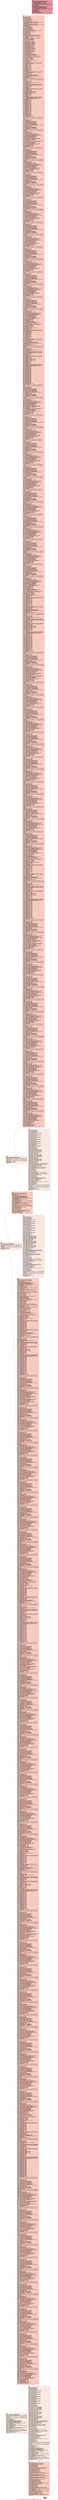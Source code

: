 digraph "CFG for '_Z18TgvConvertKBKernelP15HIP_vector_typeIfLj2EEfffffffffffPS_IfLj3EEPfiii' function" {
	label="CFG for '_Z18TgvConvertKBKernelP15HIP_vector_typeIfLj2EEfffffffffffPS_IfLj3EEPfiii' function";

	Node0x4f2dbc0 [shape=record,color="#b70d28ff", style=filled, fillcolor="#b70d2870",label="{%17:\l  %18 = tail call i32 @llvm.amdgcn.workitem.id.x(), !range !4\l  %19 = tail call i32 @llvm.amdgcn.workgroup.id.x()\l  %20 = tail call align 4 dereferenceable(64) i8 addrspace(4)*\l... @llvm.amdgcn.dispatch.ptr()\l  %21 = getelementptr i8, i8 addrspace(4)* %20, i64 4\l  %22 = bitcast i8 addrspace(4)* %21 to i16 addrspace(4)*\l  %23 = load i16, i16 addrspace(4)* %22, align 4, !range !5, !invariant.load !6\l  %24 = zext i16 %23 to i32\l  %25 = mul i32 %19, %24\l  %26 = add i32 %25, %18\l  %27 = tail call i32 @llvm.amdgcn.workitem.id.y(), !range !4\l  %28 = tail call i32 @llvm.amdgcn.workgroup.id.y()\l  %29 = getelementptr i8, i8 addrspace(4)* %20, i64 6\l  %30 = bitcast i8 addrspace(4)* %29 to i16 addrspace(4)*\l  %31 = load i16, i16 addrspace(4)* %30, align 2, !range !5, !invariant.load !6\l  %32 = zext i16 %31 to i32\l  %33 = mul i32 %28, %32\l  %34 = add i32 %33, %27\l  %35 = icmp slt i32 %26, %14\l  %36 = icmp slt i32 %34, %15\l  %37 = select i1 %35, i1 %36, i1 false\l  br i1 %37, label %38, label %4211\l|{<s0>T|<s1>F}}"];
	Node0x4f2dbc0:s0 -> Node0x4f2d840;
	Node0x4f2dbc0:s1 -> Node0x4f32390;
	Node0x4f2d840 [shape=record,color="#3d50c3ff", style=filled, fillcolor="#ef886b70",label="{%38:\l38:                                               \l  %39 = mul nsw i32 %34, %16\l  %40 = add nsw i32 %39, %26\l  %41 = sitofp i32 %26 to float\l  %42 = sitofp i32 %34 to float\l  %43 = fsub contract float %41, %1\l  %44 = fdiv contract float %43, %3\l  %45 = fsub contract float %42, %2\l  %46 = fdiv contract float %45, %4\l  %47 = sext i32 %40 to i64\l  %48 = getelementptr inbounds %struct.HIP_vector_type,\l... %struct.HIP_vector_type addrspace(1)* %0, i64 %47, i32 0, i32 0, i32 0, i64 0\l  %49 = load float, float addrspace(1)* %48, align 8, !tbaa !7,\l... !amdgpu.noclobber !6\l  %50 = getelementptr inbounds %struct.HIP_vector_type,\l... %struct.HIP_vector_type addrspace(1)* %0, i64 %47, i32 0, i32 0, i32 0, i64 1\l  %51 = load float, float addrspace(1)* %50, align 4, !tbaa !7,\l... !amdgpu.noclobber !6\l  %52 = fadd contract float %49, %41\l  %53 = fadd contract float %51, %42\l  %54 = fsub contract float %52, %1\l  %55 = fsub contract float %53, %2\l  %56 = fmul contract float %44, %44\l  %57 = fmul contract float %46, %46\l  %58 = fadd contract float %56, %57\l  %59 = fcmp olt float %58, 0x39F0000000000000\l  %60 = select i1 %59, float 0x41F0000000000000, float 1.000000e+00\l  %61 = fmul float %58, %60\l  %62 = tail call float @llvm.sqrt.f32(float %61)\l  %63 = bitcast float %62 to i32\l  %64 = add nsw i32 %63, -1\l  %65 = bitcast i32 %64 to float\l  %66 = add nsw i32 %63, 1\l  %67 = bitcast i32 %66 to float\l  %68 = tail call i1 @llvm.amdgcn.class.f32(float %61, i32 608)\l  %69 = select i1 %59, float 0x3EF0000000000000, float 1.000000e+00\l  %70 = fneg float %67\l  %71 = tail call float @llvm.fma.f32(float %70, float %62, float %61)\l  %72 = fcmp ogt float %71, 0.000000e+00\l  %73 = fneg float %65\l  %74 = tail call float @llvm.fma.f32(float %73, float %62, float %61)\l  %75 = fcmp ole float %74, 0.000000e+00\l  %76 = select i1 %75, float %65, float %62\l  %77 = select i1 %72, float %67, float %76\l  %78 = fmul float %69, %77\l  %79 = select i1 %68, float %61, float %78\l  %80 = fmul contract float %5, 3.000000e+00\l  %81 = fmul contract float %6, 5.000000e+00\l  %82 = fmul contract float %7, 7.000000e+00\l  %83 = fmul contract float %8, 9.000000e+00\l  %84 = fmul contract float %5, 0.000000e+00\l  %85 = fadd contract float %84, 0.000000e+00\l  %86 = fmul contract float %6, 0.000000e+00\l  %87 = fadd contract float %86, %85\l  %88 = fmul contract float %7, 0.000000e+00\l  %89 = fadd contract float %88, %87\l  %90 = fmul contract float %8, 0.000000e+00\l  %91 = fadd contract float %90, %89\l  %92 = fmul contract float %80, 0.000000e+00\l  %93 = fadd contract float %92, 1.000000e+00\l  %94 = fmul contract float %81, 0.000000e+00\l  %95 = fadd contract float %94, %93\l  %96 = fmul contract float %82, 0.000000e+00\l  %97 = fadd contract float %96, %95\l  %98 = fmul contract float %83, 0.000000e+00\l  %99 = fadd contract float %98, %97\l  %100 = fsub contract float %79, %91\l  %101 = fdiv float %100, %99\l  %102 = fadd contract float %101, 0.000000e+00\l  %103 = tail call float @llvm.fabs.f32(float %102)\l  %104 = tail call float @llvm.amdgcn.frexp.mant.f32(float %103)\l  %105 = fcmp olt float %104, 0x3FE5555560000000\l  %106 = zext i1 %105 to i32\l  %107 = tail call float @llvm.amdgcn.ldexp.f32(float %104, i32 %106)\l  %108 = tail call i32 @llvm.amdgcn.frexp.exp.i32.f32(float %103)\l  %109 = sub nsw i32 %108, %106\l  %110 = fadd float %107, -1.000000e+00\l  %111 = fadd float %107, 1.000000e+00\l  %112 = fadd float %111, -1.000000e+00\l  %113 = fsub float %107, %112\l  %114 = tail call float @llvm.amdgcn.rcp.f32(float %111)\l  %115 = fmul float %110, %114\l  %116 = fmul float %111, %115\l  %117 = fneg float %116\l  %118 = tail call float @llvm.fma.f32(float %115, float %111, float %117)\l  %119 = tail call float @llvm.fma.f32(float %115, float %113, float %118)\l  %120 = fadd float %116, %119\l  %121 = fsub float %120, %116\l  %122 = fsub float %119, %121\l  %123 = fsub float %110, %120\l  %124 = fsub float %110, %123\l  %125 = fsub float %124, %120\l  %126 = fsub float %125, %122\l  %127 = fadd float %123, %126\l  %128 = fmul float %114, %127\l  %129 = fadd float %115, %128\l  %130 = fsub float %129, %115\l  %131 = fsub float %128, %130\l  %132 = fmul float %129, %129\l  %133 = fneg float %132\l  %134 = tail call float @llvm.fma.f32(float %129, float %129, float %133)\l  %135 = fmul float %131, 2.000000e+00\l  %136 = tail call float @llvm.fma.f32(float %129, float %135, float %134)\l  %137 = fadd float %132, %136\l  %138 = fsub float %137, %132\l  %139 = fsub float %136, %138\l  %140 = tail call float @llvm.fmuladd.f32(float %137, float\l... 0x3FCED89C20000000, float 0x3FD23E9880000000)\l  %141 = tail call float @llvm.fmuladd.f32(float %137, float %140, float\l... 0x3FD999BDE0000000)\l  %142 = sitofp i32 %109 to float\l  %143 = fmul float %142, 0x3FE62E4300000000\l  %144 = fneg float %143\l  %145 = tail call float @llvm.fma.f32(float %142, float 0x3FE62E4300000000,\l... float %144)\l  %146 = tail call float @llvm.fma.f32(float %142, float 0xBE205C6100000000,\l... float %145)\l  %147 = fadd float %143, %146\l  %148 = fsub float %147, %143\l  %149 = fsub float %146, %148\l  %150 = tail call float @llvm.amdgcn.ldexp.f32(float %129, i32 1)\l  %151 = fmul float %129, %137\l  %152 = fneg float %151\l  %153 = tail call float @llvm.fma.f32(float %137, float %129, float %152)\l  %154 = tail call float @llvm.fma.f32(float %137, float %131, float %153)\l  %155 = tail call float @llvm.fma.f32(float %139, float %129, float %154)\l  %156 = fadd float %151, %155\l  %157 = fsub float %156, %151\l  %158 = fsub float %155, %157\l  %159 = fmul float %137, %141\l  %160 = fneg float %159\l  %161 = tail call float @llvm.fma.f32(float %137, float %141, float %160)\l  %162 = tail call float @llvm.fma.f32(float %139, float %141, float %161)\l  %163 = fadd float %159, %162\l  %164 = fsub float %163, %159\l  %165 = fsub float %162, %164\l  %166 = fadd float %163, 0x3FE5555540000000\l  %167 = fadd float %166, 0xBFE5555540000000\l  %168 = fsub float %163, %167\l  %169 = fadd float %165, 0x3E2E720200000000\l  %170 = fadd float %169, %168\l  %171 = fadd float %166, %170\l  %172 = fsub float %171, %166\l  %173 = fsub float %170, %172\l  %174 = fmul float %156, %171\l  %175 = fneg float %174\l  %176 = tail call float @llvm.fma.f32(float %156, float %171, float %175)\l  %177 = tail call float @llvm.fma.f32(float %156, float %173, float %176)\l  %178 = tail call float @llvm.fma.f32(float %158, float %171, float %177)\l  %179 = tail call float @llvm.amdgcn.ldexp.f32(float %131, i32 1)\l  %180 = fadd float %174, %178\l  %181 = fsub float %180, %174\l  %182 = fsub float %178, %181\l  %183 = fadd float %150, %180\l  %184 = fsub float %183, %150\l  %185 = fsub float %180, %184\l  %186 = fadd float %179, %182\l  %187 = fadd float %186, %185\l  %188 = fadd float %183, %187\l  %189 = fsub float %188, %183\l  %190 = fsub float %187, %189\l  %191 = fadd float %147, %188\l  %192 = fsub float %191, %147\l  %193 = fsub float %191, %192\l  %194 = fsub float %147, %193\l  %195 = fsub float %188, %192\l  %196 = fadd float %195, %194\l  %197 = fadd float %149, %190\l  %198 = fsub float %197, %149\l  %199 = fsub float %197, %198\l  %200 = fsub float %149, %199\l  %201 = fsub float %190, %198\l  %202 = fadd float %201, %200\l  %203 = fadd float %197, %196\l  %204 = fadd float %191, %203\l  %205 = fsub float %204, %191\l  %206 = fsub float %203, %205\l  %207 = fadd float %202, %206\l  %208 = fadd float %204, %207\l  %209 = fsub float %208, %204\l  %210 = fsub float %207, %209\l  %211 = fmul float %208, 3.000000e+00\l  %212 = fneg float %211\l  %213 = tail call float @llvm.fma.f32(float %208, float 3.000000e+00, float\l... %212)\l  %214 = tail call float @llvm.fma.f32(float %210, float 3.000000e+00, float\l... %213)\l  %215 = fadd float %211, %214\l  %216 = fsub float %215, %211\l  %217 = fsub float %214, %216\l  %218 = tail call float @llvm.fabs.f32(float %211) #3\l  %219 = fcmp oeq float %218, 0x7FF0000000000000\l  %220 = select i1 %219, float %211, float %215\l  %221 = tail call float @llvm.fabs.f32(float %220) #3\l  %222 = fcmp oeq float %221, 0x7FF0000000000000\l  %223 = select i1 %222, float 0.000000e+00, float %217\l  %224 = fcmp oeq float %220, 0x40562E4300000000\l  %225 = select i1 %224, float 0x3EE0000000000000, float 0.000000e+00\l  %226 = fsub float %220, %225\l  %227 = fadd float %225, %223\l  %228 = fmul float %226, 0x3FF7154760000000\l  %229 = tail call float @llvm.rint.f32(float %228)\l  %230 = fcmp ogt float %226, 0x40562E4300000000\l  %231 = fcmp olt float %226, 0xC059D1DA00000000\l  %232 = fneg float %228\l  %233 = tail call float @llvm.fma.f32(float %226, float 0x3FF7154760000000,\l... float %232)\l  %234 = tail call float @llvm.fma.f32(float %226, float 0x3E54AE0BE0000000,\l... float %233)\l  %235 = fsub float %228, %229\l  %236 = fadd float %234, %235\l  %237 = tail call float @llvm.exp2.f32(float %236)\l  %238 = fptosi float %229 to i32\l  %239 = tail call float @llvm.amdgcn.ldexp.f32(float %237, i32 %238)\l  %240 = select i1 %231, float 0.000000e+00, float %239\l  %241 = select i1 %230, float 0x7FF0000000000000, float %240\l  %242 = tail call float @llvm.fma.f32(float %241, float %227, float %241)\l  %243 = tail call float @llvm.fabs.f32(float %241) #3\l  %244 = fcmp oeq float %243, 0x7FF0000000000000\l  %245 = select i1 %244, float %241, float %242\l  %246 = fcmp olt float %102, 0.000000e+00\l  %247 = select i1 %246, float -0.000000e+00, float 0.000000e+00\l  %248 = tail call float @llvm.copysign.f32(float %245, float %247)\l  %249 = fcmp oeq float %103, 0x7FF0000000000000\l  %250 = fcmp oeq float %102, 0.000000e+00\l  %251 = or i1 %250, %249\l  %252 = select i1 %250, float 0.000000e+00, float 0x7FF0000000000000\l  %253 = tail call float @llvm.copysign.f32(float %252, float %102)\l  %254 = select i1 %251, float %253, float %248\l  %255 = fcmp uno float %102, 0.000000e+00\l  %256 = select i1 %255, float 0x7FF8000000000000, float %254\l  %257 = fcmp oeq float %102, 1.000000e+00\l  %258 = select i1 %257, float 1.000000e+00, float %256\l  %259 = fmul contract float %258, %5\l  %260 = fadd contract float %102, %259\l  %261 = fmul float %208, 5.000000e+00\l  %262 = fneg float %261\l  %263 = tail call float @llvm.fma.f32(float %208, float 5.000000e+00, float\l... %262)\l  %264 = tail call float @llvm.fma.f32(float %210, float 5.000000e+00, float\l... %263)\l  %265 = fadd float %261, %264\l  %266 = fsub float %265, %261\l  %267 = fsub float %264, %266\l  %268 = tail call float @llvm.fabs.f32(float %261) #3\l  %269 = fcmp oeq float %268, 0x7FF0000000000000\l  %270 = select i1 %269, float %261, float %265\l  %271 = tail call float @llvm.fabs.f32(float %270) #3\l  %272 = fcmp oeq float %271, 0x7FF0000000000000\l  %273 = select i1 %272, float 0.000000e+00, float %267\l  %274 = fcmp oeq float %270, 0x40562E4300000000\l  %275 = select i1 %274, float 0x3EE0000000000000, float 0.000000e+00\l  %276 = fsub float %270, %275\l  %277 = fadd float %275, %273\l  %278 = fmul float %276, 0x3FF7154760000000\l  %279 = tail call float @llvm.rint.f32(float %278)\l  %280 = fcmp ogt float %276, 0x40562E4300000000\l  %281 = fcmp olt float %276, 0xC059D1DA00000000\l  %282 = fneg float %278\l  %283 = tail call float @llvm.fma.f32(float %276, float 0x3FF7154760000000,\l... float %282)\l  %284 = tail call float @llvm.fma.f32(float %276, float 0x3E54AE0BE0000000,\l... float %283)\l  %285 = fsub float %278, %279\l  %286 = fadd float %284, %285\l  %287 = tail call float @llvm.exp2.f32(float %286)\l  %288 = fptosi float %279 to i32\l  %289 = tail call float @llvm.amdgcn.ldexp.f32(float %287, i32 %288)\l  %290 = select i1 %281, float 0.000000e+00, float %289\l  %291 = select i1 %280, float 0x7FF0000000000000, float %290\l  %292 = tail call float @llvm.fma.f32(float %291, float %277, float %291)\l  %293 = tail call float @llvm.fabs.f32(float %291) #3\l  %294 = fcmp oeq float %293, 0x7FF0000000000000\l  %295 = select i1 %294, float %291, float %292\l  %296 = tail call float @llvm.copysign.f32(float %295, float %247)\l  %297 = select i1 %251, float %253, float %296\l  %298 = select i1 %255, float 0x7FF8000000000000, float %297\l  %299 = select i1 %257, float 1.000000e+00, float %298\l  %300 = fmul contract float %299, %6\l  %301 = fadd contract float %300, %260\l  %302 = fmul float %208, 7.000000e+00\l  %303 = fneg float %302\l  %304 = tail call float @llvm.fma.f32(float %208, float 7.000000e+00, float\l... %303)\l  %305 = tail call float @llvm.fma.f32(float %210, float 7.000000e+00, float\l... %304)\l  %306 = fadd float %302, %305\l  %307 = fsub float %306, %302\l  %308 = fsub float %305, %307\l  %309 = tail call float @llvm.fabs.f32(float %302) #3\l  %310 = fcmp oeq float %309, 0x7FF0000000000000\l  %311 = select i1 %310, float %302, float %306\l  %312 = tail call float @llvm.fabs.f32(float %311) #3\l  %313 = fcmp oeq float %312, 0x7FF0000000000000\l  %314 = select i1 %313, float 0.000000e+00, float %308\l  %315 = fcmp oeq float %311, 0x40562E4300000000\l  %316 = select i1 %315, float 0x3EE0000000000000, float 0.000000e+00\l  %317 = fsub float %311, %316\l  %318 = fadd float %316, %314\l  %319 = fmul float %317, 0x3FF7154760000000\l  %320 = tail call float @llvm.rint.f32(float %319)\l  %321 = fcmp ogt float %317, 0x40562E4300000000\l  %322 = fcmp olt float %317, 0xC059D1DA00000000\l  %323 = fneg float %319\l  %324 = tail call float @llvm.fma.f32(float %317, float 0x3FF7154760000000,\l... float %323)\l  %325 = tail call float @llvm.fma.f32(float %317, float 0x3E54AE0BE0000000,\l... float %324)\l  %326 = fsub float %319, %320\l  %327 = fadd float %325, %326\l  %328 = tail call float @llvm.exp2.f32(float %327)\l  %329 = fptosi float %320 to i32\l  %330 = tail call float @llvm.amdgcn.ldexp.f32(float %328, i32 %329)\l  %331 = select i1 %322, float 0.000000e+00, float %330\l  %332 = select i1 %321, float 0x7FF0000000000000, float %331\l  %333 = tail call float @llvm.fma.f32(float %332, float %318, float %332)\l  %334 = tail call float @llvm.fabs.f32(float %332) #3\l  %335 = fcmp oeq float %334, 0x7FF0000000000000\l  %336 = select i1 %335, float %332, float %333\l  %337 = tail call float @llvm.copysign.f32(float %336, float %247)\l  %338 = select i1 %251, float %253, float %337\l  %339 = select i1 %255, float 0x7FF8000000000000, float %338\l  %340 = select i1 %257, float 1.000000e+00, float %339\l  %341 = fmul contract float %340, %7\l  %342 = fadd contract float %341, %301\l  %343 = fmul float %208, 9.000000e+00\l  %344 = fneg float %343\l  %345 = tail call float @llvm.fma.f32(float %208, float 9.000000e+00, float\l... %344)\l  %346 = tail call float @llvm.fma.f32(float %210, float 9.000000e+00, float\l... %345)\l  %347 = fadd float %343, %346\l  %348 = fsub float %347, %343\l  %349 = fsub float %346, %348\l  %350 = tail call float @llvm.fabs.f32(float %343) #3\l  %351 = fcmp oeq float %350, 0x7FF0000000000000\l  %352 = select i1 %351, float %343, float %347\l  %353 = tail call float @llvm.fabs.f32(float %352) #3\l  %354 = fcmp oeq float %353, 0x7FF0000000000000\l  %355 = select i1 %354, float 0.000000e+00, float %349\l  %356 = fcmp oeq float %352, 0x40562E4300000000\l  %357 = select i1 %356, float 0x3EE0000000000000, float 0.000000e+00\l  %358 = fsub float %352, %357\l  %359 = fadd float %357, %355\l  %360 = fmul float %358, 0x3FF7154760000000\l  %361 = tail call float @llvm.rint.f32(float %360)\l  %362 = fcmp ogt float %358, 0x40562E4300000000\l  %363 = fcmp olt float %358, 0xC059D1DA00000000\l  %364 = fneg float %360\l  %365 = tail call float @llvm.fma.f32(float %358, float 0x3FF7154760000000,\l... float %364)\l  %366 = tail call float @llvm.fma.f32(float %358, float 0x3E54AE0BE0000000,\l... float %365)\l  %367 = fsub float %360, %361\l  %368 = fadd float %366, %367\l  %369 = tail call float @llvm.exp2.f32(float %368)\l  %370 = fptosi float %361 to i32\l  %371 = tail call float @llvm.amdgcn.ldexp.f32(float %369, i32 %370)\l  %372 = select i1 %363, float 0.000000e+00, float %371\l  %373 = select i1 %362, float 0x7FF0000000000000, float %372\l  %374 = tail call float @llvm.fma.f32(float %373, float %359, float %373)\l  %375 = tail call float @llvm.fabs.f32(float %373) #3\l  %376 = fcmp oeq float %375, 0x7FF0000000000000\l  %377 = select i1 %376, float %373, float %374\l  %378 = tail call float @llvm.copysign.f32(float %377, float %247)\l  %379 = select i1 %251, float %253, float %378\l  %380 = select i1 %255, float 0x7FF8000000000000, float %379\l  %381 = select i1 %257, float 1.000000e+00, float %380\l  %382 = fmul contract float %381, %8\l  %383 = fadd contract float %382, %342\l  %384 = fmul float %208, 2.000000e+00\l  %385 = fneg float %384\l  %386 = tail call float @llvm.fma.f32(float %208, float 2.000000e+00, float\l... %385)\l  %387 = tail call float @llvm.fma.f32(float %210, float 2.000000e+00, float\l... %386)\l  %388 = fadd float %384, %387\l  %389 = fsub float %388, %384\l  %390 = fsub float %387, %389\l  %391 = tail call float @llvm.fabs.f32(float %384) #3\l  %392 = fcmp oeq float %391, 0x7FF0000000000000\l  %393 = select i1 %392, float %384, float %388\l  %394 = tail call float @llvm.fabs.f32(float %393) #3\l  %395 = fcmp oeq float %394, 0x7FF0000000000000\l  %396 = select i1 %395, float 0.000000e+00, float %390\l  %397 = fcmp oeq float %393, 0x40562E4300000000\l  %398 = select i1 %397, float 0x3EE0000000000000, float 0.000000e+00\l  %399 = fsub float %393, %398\l  %400 = fadd float %398, %396\l  %401 = fmul float %399, 0x3FF7154760000000\l  %402 = tail call float @llvm.rint.f32(float %401)\l  %403 = fcmp ogt float %399, 0x40562E4300000000\l  %404 = fcmp olt float %399, 0xC059D1DA00000000\l  %405 = fneg float %401\l  %406 = tail call float @llvm.fma.f32(float %399, float 0x3FF7154760000000,\l... float %405)\l  %407 = tail call float @llvm.fma.f32(float %399, float 0x3E54AE0BE0000000,\l... float %406)\l  %408 = fsub float %401, %402\l  %409 = fadd float %407, %408\l  %410 = tail call float @llvm.exp2.f32(float %409)\l  %411 = fptosi float %402 to i32\l  %412 = tail call float @llvm.amdgcn.ldexp.f32(float %410, i32 %411)\l  %413 = select i1 %404, float 0.000000e+00, float %412\l  %414 = select i1 %403, float 0x7FF0000000000000, float %413\l  %415 = tail call float @llvm.fma.f32(float %414, float %400, float %414)\l  %416 = tail call float @llvm.fabs.f32(float %414) #3\l  %417 = fcmp oeq float %416, 0x7FF0000000000000\l  %418 = select i1 %417, float %414, float %415\l  %419 = tail call float @llvm.fabs.f32(float %418)\l  %420 = select i1 %251, float %252, float %419\l  %421 = select i1 %255, float 0x7FF8000000000000, float %420\l  %422 = select i1 %257, float 1.000000e+00, float %421\l  %423 = fmul contract float %80, %422\l  %424 = fadd contract float %423, 1.000000e+00\l  %425 = fmul float %208, 4.000000e+00\l  %426 = fneg float %425\l  %427 = tail call float @llvm.fma.f32(float %208, float 4.000000e+00, float\l... %426)\l  %428 = tail call float @llvm.fma.f32(float %210, float 4.000000e+00, float\l... %427)\l  %429 = fadd float %425, %428\l  %430 = fsub float %429, %425\l  %431 = fsub float %428, %430\l  %432 = tail call float @llvm.fabs.f32(float %425) #3\l  %433 = fcmp oeq float %432, 0x7FF0000000000000\l  %434 = select i1 %433, float %425, float %429\l  %435 = tail call float @llvm.fabs.f32(float %434) #3\l  %436 = fcmp oeq float %435, 0x7FF0000000000000\l  %437 = select i1 %436, float 0.000000e+00, float %431\l  %438 = fcmp oeq float %434, 0x40562E4300000000\l  %439 = select i1 %438, float 0x3EE0000000000000, float 0.000000e+00\l  %440 = fsub float %434, %439\l  %441 = fadd float %439, %437\l  %442 = fmul float %440, 0x3FF7154760000000\l  %443 = tail call float @llvm.rint.f32(float %442)\l  %444 = fcmp ogt float %440, 0x40562E4300000000\l  %445 = fcmp olt float %440, 0xC059D1DA00000000\l  %446 = fneg float %442\l  %447 = tail call float @llvm.fma.f32(float %440, float 0x3FF7154760000000,\l... float %446)\l  %448 = tail call float @llvm.fma.f32(float %440, float 0x3E54AE0BE0000000,\l... float %447)\l  %449 = fsub float %442, %443\l  %450 = fadd float %448, %449\l  %451 = tail call float @llvm.exp2.f32(float %450)\l  %452 = fptosi float %443 to i32\l  %453 = tail call float @llvm.amdgcn.ldexp.f32(float %451, i32 %452)\l  %454 = select i1 %445, float 0.000000e+00, float %453\l  %455 = select i1 %444, float 0x7FF0000000000000, float %454\l  %456 = tail call float @llvm.fma.f32(float %455, float %441, float %455)\l  %457 = tail call float @llvm.fabs.f32(float %455) #3\l  %458 = fcmp oeq float %457, 0x7FF0000000000000\l  %459 = select i1 %458, float %455, float %456\l  %460 = tail call float @llvm.fabs.f32(float %459)\l  %461 = select i1 %251, float %252, float %460\l  %462 = select i1 %255, float 0x7FF8000000000000, float %461\l  %463 = select i1 %257, float 1.000000e+00, float %462\l  %464 = fmul contract float %81, %463\l  %465 = fadd contract float %464, %424\l  %466 = fmul float %208, 6.000000e+00\l  %467 = fneg float %466\l  %468 = tail call float @llvm.fma.f32(float %208, float 6.000000e+00, float\l... %467)\l  %469 = tail call float @llvm.fma.f32(float %210, float 6.000000e+00, float\l... %468)\l  %470 = fadd float %466, %469\l  %471 = fsub float %470, %466\l  %472 = fsub float %469, %471\l  %473 = tail call float @llvm.fabs.f32(float %466) #3\l  %474 = fcmp oeq float %473, 0x7FF0000000000000\l  %475 = select i1 %474, float %466, float %470\l  %476 = tail call float @llvm.fabs.f32(float %475) #3\l  %477 = fcmp oeq float %476, 0x7FF0000000000000\l  %478 = select i1 %477, float 0.000000e+00, float %472\l  %479 = fcmp oeq float %475, 0x40562E4300000000\l  %480 = select i1 %479, float 0x3EE0000000000000, float 0.000000e+00\l  %481 = fsub float %475, %480\l  %482 = fadd float %480, %478\l  %483 = fmul float %481, 0x3FF7154760000000\l  %484 = tail call float @llvm.rint.f32(float %483)\l  %485 = fcmp ogt float %481, 0x40562E4300000000\l  %486 = fcmp olt float %481, 0xC059D1DA00000000\l  %487 = fneg float %483\l  %488 = tail call float @llvm.fma.f32(float %481, float 0x3FF7154760000000,\l... float %487)\l  %489 = tail call float @llvm.fma.f32(float %481, float 0x3E54AE0BE0000000,\l... float %488)\l  %490 = fsub float %483, %484\l  %491 = fadd float %489, %490\l  %492 = tail call float @llvm.exp2.f32(float %491)\l  %493 = fptosi float %484 to i32\l  %494 = tail call float @llvm.amdgcn.ldexp.f32(float %492, i32 %493)\l  %495 = select i1 %486, float 0.000000e+00, float %494\l  %496 = select i1 %485, float 0x7FF0000000000000, float %495\l  %497 = tail call float @llvm.fma.f32(float %496, float %482, float %496)\l  %498 = tail call float @llvm.fabs.f32(float %496) #3\l  %499 = fcmp oeq float %498, 0x7FF0000000000000\l  %500 = select i1 %499, float %496, float %497\l  %501 = tail call float @llvm.fabs.f32(float %500)\l  %502 = select i1 %251, float %252, float %501\l  %503 = select i1 %255, float 0x7FF8000000000000, float %502\l  %504 = select i1 %257, float 1.000000e+00, float %503\l  %505 = fmul contract float %82, %504\l  %506 = fadd contract float %505, %465\l  %507 = fmul float %208, 8.000000e+00\l  %508 = fneg float %507\l  %509 = tail call float @llvm.fma.f32(float %208, float 8.000000e+00, float\l... %508)\l  %510 = tail call float @llvm.fma.f32(float %210, float 8.000000e+00, float\l... %509)\l  %511 = fadd float %507, %510\l  %512 = fsub float %511, %507\l  %513 = fsub float %510, %512\l  %514 = tail call float @llvm.fabs.f32(float %507) #3\l  %515 = fcmp oeq float %514, 0x7FF0000000000000\l  %516 = select i1 %515, float %507, float %511\l  %517 = tail call float @llvm.fabs.f32(float %516) #3\l  %518 = fcmp oeq float %517, 0x7FF0000000000000\l  %519 = select i1 %518, float 0.000000e+00, float %513\l  %520 = fcmp oeq float %516, 0x40562E4300000000\l  %521 = select i1 %520, float 0x3EE0000000000000, float 0.000000e+00\l  %522 = fsub float %516, %521\l  %523 = fadd float %521, %519\l  %524 = fmul float %522, 0x3FF7154760000000\l  %525 = tail call float @llvm.rint.f32(float %524)\l  %526 = fcmp ogt float %522, 0x40562E4300000000\l  %527 = fcmp olt float %522, 0xC059D1DA00000000\l  %528 = fneg float %524\l  %529 = tail call float @llvm.fma.f32(float %522, float 0x3FF7154760000000,\l... float %528)\l  %530 = tail call float @llvm.fma.f32(float %522, float 0x3E54AE0BE0000000,\l... float %529)\l  %531 = fsub float %524, %525\l  %532 = fadd float %530, %531\l  %533 = tail call float @llvm.exp2.f32(float %532)\l  %534 = fptosi float %525 to i32\l  %535 = tail call float @llvm.amdgcn.ldexp.f32(float %533, i32 %534)\l  %536 = select i1 %527, float 0.000000e+00, float %535\l  %537 = select i1 %526, float 0x7FF0000000000000, float %536\l  %538 = tail call float @llvm.fma.f32(float %537, float %523, float %537)\l  %539 = tail call float @llvm.fabs.f32(float %537) #3\l  %540 = fcmp oeq float %539, 0x7FF0000000000000\l  %541 = select i1 %540, float %537, float %538\l  %542 = tail call float @llvm.fabs.f32(float %541)\l  %543 = select i1 %251, float %252, float %542\l  %544 = select i1 %255, float 0x7FF8000000000000, float %543\l  %545 = select i1 %257, float 1.000000e+00, float %544\l  %546 = fmul contract float %83, %545\l  %547 = fadd contract float %546, %506\l  %548 = fsub contract float %79, %383\l  %549 = fdiv float %548, %547\l  %550 = fadd contract float %102, %549\l  %551 = tail call float @llvm.fabs.f32(float %550)\l  %552 = tail call float @llvm.amdgcn.frexp.mant.f32(float %551)\l  %553 = fcmp olt float %552, 0x3FE5555560000000\l  %554 = zext i1 %553 to i32\l  %555 = tail call float @llvm.amdgcn.ldexp.f32(float %552, i32 %554)\l  %556 = tail call i32 @llvm.amdgcn.frexp.exp.i32.f32(float %551)\l  %557 = sub nsw i32 %556, %554\l  %558 = fadd float %555, -1.000000e+00\l  %559 = fadd float %555, 1.000000e+00\l  %560 = fadd float %559, -1.000000e+00\l  %561 = fsub float %555, %560\l  %562 = tail call float @llvm.amdgcn.rcp.f32(float %559)\l  %563 = fmul float %558, %562\l  %564 = fmul float %559, %563\l  %565 = fneg float %564\l  %566 = tail call float @llvm.fma.f32(float %563, float %559, float %565)\l  %567 = tail call float @llvm.fma.f32(float %563, float %561, float %566)\l  %568 = fadd float %564, %567\l  %569 = fsub float %568, %564\l  %570 = fsub float %567, %569\l  %571 = fsub float %558, %568\l  %572 = fsub float %558, %571\l  %573 = fsub float %572, %568\l  %574 = fsub float %573, %570\l  %575 = fadd float %571, %574\l  %576 = fmul float %562, %575\l  %577 = fadd float %563, %576\l  %578 = fsub float %577, %563\l  %579 = fsub float %576, %578\l  %580 = fmul float %577, %577\l  %581 = fneg float %580\l  %582 = tail call float @llvm.fma.f32(float %577, float %577, float %581)\l  %583 = fmul float %579, 2.000000e+00\l  %584 = tail call float @llvm.fma.f32(float %577, float %583, float %582)\l  %585 = fadd float %580, %584\l  %586 = fsub float %585, %580\l  %587 = fsub float %584, %586\l  %588 = tail call float @llvm.fmuladd.f32(float %585, float\l... 0x3FCED89C20000000, float 0x3FD23E9880000000)\l  %589 = tail call float @llvm.fmuladd.f32(float %585, float %588, float\l... 0x3FD999BDE0000000)\l  %590 = sitofp i32 %557 to float\l  %591 = fmul float %590, 0x3FE62E4300000000\l  %592 = fneg float %591\l  %593 = tail call float @llvm.fma.f32(float %590, float 0x3FE62E4300000000,\l... float %592)\l  %594 = tail call float @llvm.fma.f32(float %590, float 0xBE205C6100000000,\l... float %593)\l  %595 = fadd float %591, %594\l  %596 = fsub float %595, %591\l  %597 = fsub float %594, %596\l  %598 = tail call float @llvm.amdgcn.ldexp.f32(float %577, i32 1)\l  %599 = fmul float %577, %585\l  %600 = fneg float %599\l  %601 = tail call float @llvm.fma.f32(float %585, float %577, float %600)\l  %602 = tail call float @llvm.fma.f32(float %585, float %579, float %601)\l  %603 = tail call float @llvm.fma.f32(float %587, float %577, float %602)\l  %604 = fadd float %599, %603\l  %605 = fsub float %604, %599\l  %606 = fsub float %603, %605\l  %607 = fmul float %585, %589\l  %608 = fneg float %607\l  %609 = tail call float @llvm.fma.f32(float %585, float %589, float %608)\l  %610 = tail call float @llvm.fma.f32(float %587, float %589, float %609)\l  %611 = fadd float %607, %610\l  %612 = fsub float %611, %607\l  %613 = fsub float %610, %612\l  %614 = fadd float %611, 0x3FE5555540000000\l  %615 = fadd float %614, 0xBFE5555540000000\l  %616 = fsub float %611, %615\l  %617 = fadd float %613, 0x3E2E720200000000\l  %618 = fadd float %617, %616\l  %619 = fadd float %614, %618\l  %620 = fsub float %619, %614\l  %621 = fsub float %618, %620\l  %622 = fmul float %604, %619\l  %623 = fneg float %622\l  %624 = tail call float @llvm.fma.f32(float %604, float %619, float %623)\l  %625 = tail call float @llvm.fma.f32(float %604, float %621, float %624)\l  %626 = tail call float @llvm.fma.f32(float %606, float %619, float %625)\l  %627 = tail call float @llvm.amdgcn.ldexp.f32(float %579, i32 1)\l  %628 = fadd float %622, %626\l  %629 = fsub float %628, %622\l  %630 = fsub float %626, %629\l  %631 = fadd float %598, %628\l  %632 = fsub float %631, %598\l  %633 = fsub float %628, %632\l  %634 = fadd float %627, %630\l  %635 = fadd float %634, %633\l  %636 = fadd float %631, %635\l  %637 = fsub float %636, %631\l  %638 = fsub float %635, %637\l  %639 = fadd float %595, %636\l  %640 = fsub float %639, %595\l  %641 = fsub float %639, %640\l  %642 = fsub float %595, %641\l  %643 = fsub float %636, %640\l  %644 = fadd float %643, %642\l  %645 = fadd float %597, %638\l  %646 = fsub float %645, %597\l  %647 = fsub float %645, %646\l  %648 = fsub float %597, %647\l  %649 = fsub float %638, %646\l  %650 = fadd float %649, %648\l  %651 = fadd float %645, %644\l  %652 = fadd float %639, %651\l  %653 = fsub float %652, %639\l  %654 = fsub float %651, %653\l  %655 = fadd float %650, %654\l  %656 = fadd float %652, %655\l  %657 = fsub float %656, %652\l  %658 = fsub float %655, %657\l  %659 = fmul float %656, 3.000000e+00\l  %660 = fneg float %659\l  %661 = tail call float @llvm.fma.f32(float %656, float 3.000000e+00, float\l... %660)\l  %662 = tail call float @llvm.fma.f32(float %658, float 3.000000e+00, float\l... %661)\l  %663 = fadd float %659, %662\l  %664 = fsub float %663, %659\l  %665 = fsub float %662, %664\l  %666 = tail call float @llvm.fabs.f32(float %659) #3\l  %667 = fcmp oeq float %666, 0x7FF0000000000000\l  %668 = select i1 %667, float %659, float %663\l  %669 = tail call float @llvm.fabs.f32(float %668) #3\l  %670 = fcmp oeq float %669, 0x7FF0000000000000\l  %671 = select i1 %670, float 0.000000e+00, float %665\l  %672 = fcmp oeq float %668, 0x40562E4300000000\l  %673 = select i1 %672, float 0x3EE0000000000000, float 0.000000e+00\l  %674 = fsub float %668, %673\l  %675 = fadd float %673, %671\l  %676 = fmul float %674, 0x3FF7154760000000\l  %677 = tail call float @llvm.rint.f32(float %676)\l  %678 = fcmp ogt float %674, 0x40562E4300000000\l  %679 = fcmp olt float %674, 0xC059D1DA00000000\l  %680 = fneg float %676\l  %681 = tail call float @llvm.fma.f32(float %674, float 0x3FF7154760000000,\l... float %680)\l  %682 = tail call float @llvm.fma.f32(float %674, float 0x3E54AE0BE0000000,\l... float %681)\l  %683 = fsub float %676, %677\l  %684 = fadd float %682, %683\l  %685 = tail call float @llvm.exp2.f32(float %684)\l  %686 = fptosi float %677 to i32\l  %687 = tail call float @llvm.amdgcn.ldexp.f32(float %685, i32 %686)\l  %688 = select i1 %679, float 0.000000e+00, float %687\l  %689 = select i1 %678, float 0x7FF0000000000000, float %688\l  %690 = tail call float @llvm.fma.f32(float %689, float %675, float %689)\l  %691 = tail call float @llvm.fabs.f32(float %689) #3\l  %692 = fcmp oeq float %691, 0x7FF0000000000000\l  %693 = select i1 %692, float %689, float %690\l  %694 = fcmp olt float %550, 0.000000e+00\l  %695 = select i1 %694, float -0.000000e+00, float 0.000000e+00\l  %696 = tail call float @llvm.copysign.f32(float %693, float %695)\l  %697 = fcmp oeq float %551, 0x7FF0000000000000\l  %698 = fcmp oeq float %550, 0.000000e+00\l  %699 = or i1 %698, %697\l  %700 = select i1 %698, float 0.000000e+00, float 0x7FF0000000000000\l  %701 = tail call float @llvm.copysign.f32(float %700, float %550)\l  %702 = select i1 %699, float %701, float %696\l  %703 = fcmp uno float %550, 0.000000e+00\l  %704 = select i1 %703, float 0x7FF8000000000000, float %702\l  %705 = fcmp oeq float %550, 1.000000e+00\l  %706 = select i1 %705, float 1.000000e+00, float %704\l  %707 = fmul contract float %706, %5\l  %708 = fadd contract float %550, %707\l  %709 = fmul float %656, 5.000000e+00\l  %710 = fneg float %709\l  %711 = tail call float @llvm.fma.f32(float %656, float 5.000000e+00, float\l... %710)\l  %712 = tail call float @llvm.fma.f32(float %658, float 5.000000e+00, float\l... %711)\l  %713 = fadd float %709, %712\l  %714 = fsub float %713, %709\l  %715 = fsub float %712, %714\l  %716 = tail call float @llvm.fabs.f32(float %709) #3\l  %717 = fcmp oeq float %716, 0x7FF0000000000000\l  %718 = select i1 %717, float %709, float %713\l  %719 = tail call float @llvm.fabs.f32(float %718) #3\l  %720 = fcmp oeq float %719, 0x7FF0000000000000\l  %721 = select i1 %720, float 0.000000e+00, float %715\l  %722 = fcmp oeq float %718, 0x40562E4300000000\l  %723 = select i1 %722, float 0x3EE0000000000000, float 0.000000e+00\l  %724 = fsub float %718, %723\l  %725 = fadd float %723, %721\l  %726 = fmul float %724, 0x3FF7154760000000\l  %727 = tail call float @llvm.rint.f32(float %726)\l  %728 = fcmp ogt float %724, 0x40562E4300000000\l  %729 = fcmp olt float %724, 0xC059D1DA00000000\l  %730 = fneg float %726\l  %731 = tail call float @llvm.fma.f32(float %724, float 0x3FF7154760000000,\l... float %730)\l  %732 = tail call float @llvm.fma.f32(float %724, float 0x3E54AE0BE0000000,\l... float %731)\l  %733 = fsub float %726, %727\l  %734 = fadd float %732, %733\l  %735 = tail call float @llvm.exp2.f32(float %734)\l  %736 = fptosi float %727 to i32\l  %737 = tail call float @llvm.amdgcn.ldexp.f32(float %735, i32 %736)\l  %738 = select i1 %729, float 0.000000e+00, float %737\l  %739 = select i1 %728, float 0x7FF0000000000000, float %738\l  %740 = tail call float @llvm.fma.f32(float %739, float %725, float %739)\l  %741 = tail call float @llvm.fabs.f32(float %739) #3\l  %742 = fcmp oeq float %741, 0x7FF0000000000000\l  %743 = select i1 %742, float %739, float %740\l  %744 = tail call float @llvm.copysign.f32(float %743, float %695)\l  %745 = select i1 %699, float %701, float %744\l  %746 = select i1 %703, float 0x7FF8000000000000, float %745\l  %747 = select i1 %705, float 1.000000e+00, float %746\l  %748 = fmul contract float %747, %6\l  %749 = fadd contract float %748, %708\l  %750 = fmul float %656, 7.000000e+00\l  %751 = fneg float %750\l  %752 = tail call float @llvm.fma.f32(float %656, float 7.000000e+00, float\l... %751)\l  %753 = tail call float @llvm.fma.f32(float %658, float 7.000000e+00, float\l... %752)\l  %754 = fadd float %750, %753\l  %755 = fsub float %754, %750\l  %756 = fsub float %753, %755\l  %757 = tail call float @llvm.fabs.f32(float %750) #3\l  %758 = fcmp oeq float %757, 0x7FF0000000000000\l  %759 = select i1 %758, float %750, float %754\l  %760 = tail call float @llvm.fabs.f32(float %759) #3\l  %761 = fcmp oeq float %760, 0x7FF0000000000000\l  %762 = select i1 %761, float 0.000000e+00, float %756\l  %763 = fcmp oeq float %759, 0x40562E4300000000\l  %764 = select i1 %763, float 0x3EE0000000000000, float 0.000000e+00\l  %765 = fsub float %759, %764\l  %766 = fadd float %764, %762\l  %767 = fmul float %765, 0x3FF7154760000000\l  %768 = tail call float @llvm.rint.f32(float %767)\l  %769 = fcmp ogt float %765, 0x40562E4300000000\l  %770 = fcmp olt float %765, 0xC059D1DA00000000\l  %771 = fneg float %767\l  %772 = tail call float @llvm.fma.f32(float %765, float 0x3FF7154760000000,\l... float %771)\l  %773 = tail call float @llvm.fma.f32(float %765, float 0x3E54AE0BE0000000,\l... float %772)\l  %774 = fsub float %767, %768\l  %775 = fadd float %773, %774\l  %776 = tail call float @llvm.exp2.f32(float %775)\l  %777 = fptosi float %768 to i32\l  %778 = tail call float @llvm.amdgcn.ldexp.f32(float %776, i32 %777)\l  %779 = select i1 %770, float 0.000000e+00, float %778\l  %780 = select i1 %769, float 0x7FF0000000000000, float %779\l  %781 = tail call float @llvm.fma.f32(float %780, float %766, float %780)\l  %782 = tail call float @llvm.fabs.f32(float %780) #3\l  %783 = fcmp oeq float %782, 0x7FF0000000000000\l  %784 = select i1 %783, float %780, float %781\l  %785 = tail call float @llvm.copysign.f32(float %784, float %695)\l  %786 = select i1 %699, float %701, float %785\l  %787 = select i1 %703, float 0x7FF8000000000000, float %786\l  %788 = select i1 %705, float 1.000000e+00, float %787\l  %789 = fmul contract float %788, %7\l  %790 = fadd contract float %789, %749\l  %791 = fmul float %656, 9.000000e+00\l  %792 = fneg float %791\l  %793 = tail call float @llvm.fma.f32(float %656, float 9.000000e+00, float\l... %792)\l  %794 = tail call float @llvm.fma.f32(float %658, float 9.000000e+00, float\l... %793)\l  %795 = fadd float %791, %794\l  %796 = fsub float %795, %791\l  %797 = fsub float %794, %796\l  %798 = tail call float @llvm.fabs.f32(float %791) #3\l  %799 = fcmp oeq float %798, 0x7FF0000000000000\l  %800 = select i1 %799, float %791, float %795\l  %801 = tail call float @llvm.fabs.f32(float %800) #3\l  %802 = fcmp oeq float %801, 0x7FF0000000000000\l  %803 = select i1 %802, float 0.000000e+00, float %797\l  %804 = fcmp oeq float %800, 0x40562E4300000000\l  %805 = select i1 %804, float 0x3EE0000000000000, float 0.000000e+00\l  %806 = fsub float %800, %805\l  %807 = fadd float %805, %803\l  %808 = fmul float %806, 0x3FF7154760000000\l  %809 = tail call float @llvm.rint.f32(float %808)\l  %810 = fcmp ogt float %806, 0x40562E4300000000\l  %811 = fcmp olt float %806, 0xC059D1DA00000000\l  %812 = fneg float %808\l  %813 = tail call float @llvm.fma.f32(float %806, float 0x3FF7154760000000,\l... float %812)\l  %814 = tail call float @llvm.fma.f32(float %806, float 0x3E54AE0BE0000000,\l... float %813)\l  %815 = fsub float %808, %809\l  %816 = fadd float %814, %815\l  %817 = tail call float @llvm.exp2.f32(float %816)\l  %818 = fptosi float %809 to i32\l  %819 = tail call float @llvm.amdgcn.ldexp.f32(float %817, i32 %818)\l  %820 = select i1 %811, float 0.000000e+00, float %819\l  %821 = select i1 %810, float 0x7FF0000000000000, float %820\l  %822 = tail call float @llvm.fma.f32(float %821, float %807, float %821)\l  %823 = tail call float @llvm.fabs.f32(float %821) #3\l  %824 = fcmp oeq float %823, 0x7FF0000000000000\l  %825 = select i1 %824, float %821, float %822\l  %826 = tail call float @llvm.copysign.f32(float %825, float %695)\l  %827 = select i1 %699, float %701, float %826\l  %828 = select i1 %703, float 0x7FF8000000000000, float %827\l  %829 = select i1 %705, float 1.000000e+00, float %828\l  %830 = fmul contract float %829, %8\l  %831 = fadd contract float %830, %790\l  %832 = fmul float %656, 2.000000e+00\l  %833 = fneg float %832\l  %834 = tail call float @llvm.fma.f32(float %656, float 2.000000e+00, float\l... %833)\l  %835 = tail call float @llvm.fma.f32(float %658, float 2.000000e+00, float\l... %834)\l  %836 = fadd float %832, %835\l  %837 = fsub float %836, %832\l  %838 = fsub float %835, %837\l  %839 = tail call float @llvm.fabs.f32(float %832) #3\l  %840 = fcmp oeq float %839, 0x7FF0000000000000\l  %841 = select i1 %840, float %832, float %836\l  %842 = tail call float @llvm.fabs.f32(float %841) #3\l  %843 = fcmp oeq float %842, 0x7FF0000000000000\l  %844 = select i1 %843, float 0.000000e+00, float %838\l  %845 = fcmp oeq float %841, 0x40562E4300000000\l  %846 = select i1 %845, float 0x3EE0000000000000, float 0.000000e+00\l  %847 = fsub float %841, %846\l  %848 = fadd float %846, %844\l  %849 = fmul float %847, 0x3FF7154760000000\l  %850 = tail call float @llvm.rint.f32(float %849)\l  %851 = fcmp ogt float %847, 0x40562E4300000000\l  %852 = fcmp olt float %847, 0xC059D1DA00000000\l  %853 = fneg float %849\l  %854 = tail call float @llvm.fma.f32(float %847, float 0x3FF7154760000000,\l... float %853)\l  %855 = tail call float @llvm.fma.f32(float %847, float 0x3E54AE0BE0000000,\l... float %854)\l  %856 = fsub float %849, %850\l  %857 = fadd float %855, %856\l  %858 = tail call float @llvm.exp2.f32(float %857)\l  %859 = fptosi float %850 to i32\l  %860 = tail call float @llvm.amdgcn.ldexp.f32(float %858, i32 %859)\l  %861 = select i1 %852, float 0.000000e+00, float %860\l  %862 = select i1 %851, float 0x7FF0000000000000, float %861\l  %863 = tail call float @llvm.fma.f32(float %862, float %848, float %862)\l  %864 = tail call float @llvm.fabs.f32(float %862) #3\l  %865 = fcmp oeq float %864, 0x7FF0000000000000\l  %866 = select i1 %865, float %862, float %863\l  %867 = tail call float @llvm.fabs.f32(float %866)\l  %868 = select i1 %699, float %700, float %867\l  %869 = select i1 %703, float 0x7FF8000000000000, float %868\l  %870 = select i1 %705, float 1.000000e+00, float %869\l  %871 = fmul contract float %80, %870\l  %872 = fadd contract float %871, 1.000000e+00\l  %873 = fmul float %656, 4.000000e+00\l  %874 = fneg float %873\l  %875 = tail call float @llvm.fma.f32(float %656, float 4.000000e+00, float\l... %874)\l  %876 = tail call float @llvm.fma.f32(float %658, float 4.000000e+00, float\l... %875)\l  %877 = fadd float %873, %876\l  %878 = fsub float %877, %873\l  %879 = fsub float %876, %878\l  %880 = tail call float @llvm.fabs.f32(float %873) #3\l  %881 = fcmp oeq float %880, 0x7FF0000000000000\l  %882 = select i1 %881, float %873, float %877\l  %883 = tail call float @llvm.fabs.f32(float %882) #3\l  %884 = fcmp oeq float %883, 0x7FF0000000000000\l  %885 = select i1 %884, float 0.000000e+00, float %879\l  %886 = fcmp oeq float %882, 0x40562E4300000000\l  %887 = select i1 %886, float 0x3EE0000000000000, float 0.000000e+00\l  %888 = fsub float %882, %887\l  %889 = fadd float %887, %885\l  %890 = fmul float %888, 0x3FF7154760000000\l  %891 = tail call float @llvm.rint.f32(float %890)\l  %892 = fcmp ogt float %888, 0x40562E4300000000\l  %893 = fcmp olt float %888, 0xC059D1DA00000000\l  %894 = fneg float %890\l  %895 = tail call float @llvm.fma.f32(float %888, float 0x3FF7154760000000,\l... float %894)\l  %896 = tail call float @llvm.fma.f32(float %888, float 0x3E54AE0BE0000000,\l... float %895)\l  %897 = fsub float %890, %891\l  %898 = fadd float %896, %897\l  %899 = tail call float @llvm.exp2.f32(float %898)\l  %900 = fptosi float %891 to i32\l  %901 = tail call float @llvm.amdgcn.ldexp.f32(float %899, i32 %900)\l  %902 = select i1 %893, float 0.000000e+00, float %901\l  %903 = select i1 %892, float 0x7FF0000000000000, float %902\l  %904 = tail call float @llvm.fma.f32(float %903, float %889, float %903)\l  %905 = tail call float @llvm.fabs.f32(float %903) #3\l  %906 = fcmp oeq float %905, 0x7FF0000000000000\l  %907 = select i1 %906, float %903, float %904\l  %908 = tail call float @llvm.fabs.f32(float %907)\l  %909 = select i1 %699, float %700, float %908\l  %910 = select i1 %703, float 0x7FF8000000000000, float %909\l  %911 = select i1 %705, float 1.000000e+00, float %910\l  %912 = fmul contract float %81, %911\l  %913 = fadd contract float %912, %872\l  %914 = fmul float %656, 6.000000e+00\l  %915 = fneg float %914\l  %916 = tail call float @llvm.fma.f32(float %656, float 6.000000e+00, float\l... %915)\l  %917 = tail call float @llvm.fma.f32(float %658, float 6.000000e+00, float\l... %916)\l  %918 = fadd float %914, %917\l  %919 = fsub float %918, %914\l  %920 = fsub float %917, %919\l  %921 = tail call float @llvm.fabs.f32(float %914) #3\l  %922 = fcmp oeq float %921, 0x7FF0000000000000\l  %923 = select i1 %922, float %914, float %918\l  %924 = tail call float @llvm.fabs.f32(float %923) #3\l  %925 = fcmp oeq float %924, 0x7FF0000000000000\l  %926 = select i1 %925, float 0.000000e+00, float %920\l  %927 = fcmp oeq float %923, 0x40562E4300000000\l  %928 = select i1 %927, float 0x3EE0000000000000, float 0.000000e+00\l  %929 = fsub float %923, %928\l  %930 = fadd float %928, %926\l  %931 = fmul float %929, 0x3FF7154760000000\l  %932 = tail call float @llvm.rint.f32(float %931)\l  %933 = fcmp ogt float %929, 0x40562E4300000000\l  %934 = fcmp olt float %929, 0xC059D1DA00000000\l  %935 = fneg float %931\l  %936 = tail call float @llvm.fma.f32(float %929, float 0x3FF7154760000000,\l... float %935)\l  %937 = tail call float @llvm.fma.f32(float %929, float 0x3E54AE0BE0000000,\l... float %936)\l  %938 = fsub float %931, %932\l  %939 = fadd float %937, %938\l  %940 = tail call float @llvm.exp2.f32(float %939)\l  %941 = fptosi float %932 to i32\l  %942 = tail call float @llvm.amdgcn.ldexp.f32(float %940, i32 %941)\l  %943 = select i1 %934, float 0.000000e+00, float %942\l  %944 = select i1 %933, float 0x7FF0000000000000, float %943\l  %945 = tail call float @llvm.fma.f32(float %944, float %930, float %944)\l  %946 = tail call float @llvm.fabs.f32(float %944) #3\l  %947 = fcmp oeq float %946, 0x7FF0000000000000\l  %948 = select i1 %947, float %944, float %945\l  %949 = tail call float @llvm.fabs.f32(float %948)\l  %950 = select i1 %699, float %700, float %949\l  %951 = select i1 %703, float 0x7FF8000000000000, float %950\l  %952 = select i1 %705, float 1.000000e+00, float %951\l  %953 = fmul contract float %82, %952\l  %954 = fadd contract float %953, %913\l  %955 = fmul float %656, 8.000000e+00\l  %956 = fneg float %955\l  %957 = tail call float @llvm.fma.f32(float %656, float 8.000000e+00, float\l... %956)\l  %958 = tail call float @llvm.fma.f32(float %658, float 8.000000e+00, float\l... %957)\l  %959 = fadd float %955, %958\l  %960 = fsub float %959, %955\l  %961 = fsub float %958, %960\l  %962 = tail call float @llvm.fabs.f32(float %955) #3\l  %963 = fcmp oeq float %962, 0x7FF0000000000000\l  %964 = select i1 %963, float %955, float %959\l  %965 = tail call float @llvm.fabs.f32(float %964) #3\l  %966 = fcmp oeq float %965, 0x7FF0000000000000\l  %967 = select i1 %966, float 0.000000e+00, float %961\l  %968 = fcmp oeq float %964, 0x40562E4300000000\l  %969 = select i1 %968, float 0x3EE0000000000000, float 0.000000e+00\l  %970 = fsub float %964, %969\l  %971 = fadd float %969, %967\l  %972 = fmul float %970, 0x3FF7154760000000\l  %973 = tail call float @llvm.rint.f32(float %972)\l  %974 = fcmp ogt float %970, 0x40562E4300000000\l  %975 = fcmp olt float %970, 0xC059D1DA00000000\l  %976 = fneg float %972\l  %977 = tail call float @llvm.fma.f32(float %970, float 0x3FF7154760000000,\l... float %976)\l  %978 = tail call float @llvm.fma.f32(float %970, float 0x3E54AE0BE0000000,\l... float %977)\l  %979 = fsub float %972, %973\l  %980 = fadd float %978, %979\l  %981 = tail call float @llvm.exp2.f32(float %980)\l  %982 = fptosi float %973 to i32\l  %983 = tail call float @llvm.amdgcn.ldexp.f32(float %981, i32 %982)\l  %984 = select i1 %975, float 0.000000e+00, float %983\l  %985 = select i1 %974, float 0x7FF0000000000000, float %984\l  %986 = tail call float @llvm.fma.f32(float %985, float %971, float %985)\l  %987 = tail call float @llvm.fabs.f32(float %985) #3\l  %988 = fcmp oeq float %987, 0x7FF0000000000000\l  %989 = select i1 %988, float %985, float %986\l  %990 = tail call float @llvm.fabs.f32(float %989)\l  %991 = select i1 %699, float %700, float %990\l  %992 = select i1 %703, float 0x7FF8000000000000, float %991\l  %993 = select i1 %705, float 1.000000e+00, float %992\l  %994 = fmul contract float %83, %993\l  %995 = fadd contract float %994, %954\l  %996 = fsub contract float %79, %831\l  %997 = fdiv float %996, %995\l  %998 = fadd contract float %550, %997\l  %999 = tail call float @llvm.fabs.f32(float %998)\l  %1000 = tail call float @llvm.amdgcn.frexp.mant.f32(float %999)\l  %1001 = fcmp olt float %1000, 0x3FE5555560000000\l  %1002 = zext i1 %1001 to i32\l  %1003 = tail call float @llvm.amdgcn.ldexp.f32(float %1000, i32 %1002)\l  %1004 = tail call i32 @llvm.amdgcn.frexp.exp.i32.f32(float %999)\l  %1005 = sub nsw i32 %1004, %1002\l  %1006 = fadd float %1003, -1.000000e+00\l  %1007 = fadd float %1003, 1.000000e+00\l  %1008 = fadd float %1007, -1.000000e+00\l  %1009 = fsub float %1003, %1008\l  %1010 = tail call float @llvm.amdgcn.rcp.f32(float %1007)\l  %1011 = fmul float %1006, %1010\l  %1012 = fmul float %1007, %1011\l  %1013 = fneg float %1012\l  %1014 = tail call float @llvm.fma.f32(float %1011, float %1007, float %1013)\l  %1015 = tail call float @llvm.fma.f32(float %1011, float %1009, float %1014)\l  %1016 = fadd float %1012, %1015\l  %1017 = fsub float %1016, %1012\l  %1018 = fsub float %1015, %1017\l  %1019 = fsub float %1006, %1016\l  %1020 = fsub float %1006, %1019\l  %1021 = fsub float %1020, %1016\l  %1022 = fsub float %1021, %1018\l  %1023 = fadd float %1019, %1022\l  %1024 = fmul float %1010, %1023\l  %1025 = fadd float %1011, %1024\l  %1026 = fsub float %1025, %1011\l  %1027 = fsub float %1024, %1026\l  %1028 = fmul float %1025, %1025\l  %1029 = fneg float %1028\l  %1030 = tail call float @llvm.fma.f32(float %1025, float %1025, float %1029)\l  %1031 = fmul float %1027, 2.000000e+00\l  %1032 = tail call float @llvm.fma.f32(float %1025, float %1031, float %1030)\l  %1033 = fadd float %1028, %1032\l  %1034 = fsub float %1033, %1028\l  %1035 = fsub float %1032, %1034\l  %1036 = tail call float @llvm.fmuladd.f32(float %1033, float\l... 0x3FCED89C20000000, float 0x3FD23E9880000000)\l  %1037 = tail call float @llvm.fmuladd.f32(float %1033, float %1036, float\l... 0x3FD999BDE0000000)\l  %1038 = sitofp i32 %1005 to float\l  %1039 = fmul float %1038, 0x3FE62E4300000000\l  %1040 = fneg float %1039\l  %1041 = tail call float @llvm.fma.f32(float %1038, float 0x3FE62E4300000000,\l... float %1040)\l  %1042 = tail call float @llvm.fma.f32(float %1038, float 0xBE205C6100000000,\l... float %1041)\l  %1043 = fadd float %1039, %1042\l  %1044 = fsub float %1043, %1039\l  %1045 = fsub float %1042, %1044\l  %1046 = tail call float @llvm.amdgcn.ldexp.f32(float %1025, i32 1)\l  %1047 = fmul float %1025, %1033\l  %1048 = fneg float %1047\l  %1049 = tail call float @llvm.fma.f32(float %1033, float %1025, float %1048)\l  %1050 = tail call float @llvm.fma.f32(float %1033, float %1027, float %1049)\l  %1051 = tail call float @llvm.fma.f32(float %1035, float %1025, float %1050)\l  %1052 = fadd float %1047, %1051\l  %1053 = fsub float %1052, %1047\l  %1054 = fsub float %1051, %1053\l  %1055 = fmul float %1033, %1037\l  %1056 = fneg float %1055\l  %1057 = tail call float @llvm.fma.f32(float %1033, float %1037, float %1056)\l  %1058 = tail call float @llvm.fma.f32(float %1035, float %1037, float %1057)\l  %1059 = fadd float %1055, %1058\l  %1060 = fsub float %1059, %1055\l  %1061 = fsub float %1058, %1060\l  %1062 = fadd float %1059, 0x3FE5555540000000\l  %1063 = fadd float %1062, 0xBFE5555540000000\l  %1064 = fsub float %1059, %1063\l  %1065 = fadd float %1061, 0x3E2E720200000000\l  %1066 = fadd float %1065, %1064\l  %1067 = fadd float %1062, %1066\l  %1068 = fsub float %1067, %1062\l  %1069 = fsub float %1066, %1068\l  %1070 = fmul float %1052, %1067\l  %1071 = fneg float %1070\l  %1072 = tail call float @llvm.fma.f32(float %1052, float %1067, float %1071)\l  %1073 = tail call float @llvm.fma.f32(float %1052, float %1069, float %1072)\l  %1074 = tail call float @llvm.fma.f32(float %1054, float %1067, float %1073)\l  %1075 = tail call float @llvm.amdgcn.ldexp.f32(float %1027, i32 1)\l  %1076 = fadd float %1070, %1074\l  %1077 = fsub float %1076, %1070\l  %1078 = fsub float %1074, %1077\l  %1079 = fadd float %1046, %1076\l  %1080 = fsub float %1079, %1046\l  %1081 = fsub float %1076, %1080\l  %1082 = fadd float %1075, %1078\l  %1083 = fadd float %1082, %1081\l  %1084 = fadd float %1079, %1083\l  %1085 = fsub float %1084, %1079\l  %1086 = fsub float %1083, %1085\l  %1087 = fadd float %1043, %1084\l  %1088 = fsub float %1087, %1043\l  %1089 = fsub float %1087, %1088\l  %1090 = fsub float %1043, %1089\l  %1091 = fsub float %1084, %1088\l  %1092 = fadd float %1091, %1090\l  %1093 = fadd float %1045, %1086\l  %1094 = fsub float %1093, %1045\l  %1095 = fsub float %1093, %1094\l  %1096 = fsub float %1045, %1095\l  %1097 = fsub float %1086, %1094\l  %1098 = fadd float %1097, %1096\l  %1099 = fadd float %1093, %1092\l  %1100 = fadd float %1087, %1099\l  %1101 = fsub float %1100, %1087\l  %1102 = fsub float %1099, %1101\l  %1103 = fadd float %1098, %1102\l  %1104 = fadd float %1100, %1103\l  %1105 = fsub float %1104, %1100\l  %1106 = fsub float %1103, %1105\l  %1107 = fmul float %1104, 3.000000e+00\l  %1108 = fneg float %1107\l  %1109 = tail call float @llvm.fma.f32(float %1104, float 3.000000e+00, float\l... %1108)\l  %1110 = tail call float @llvm.fma.f32(float %1106, float 3.000000e+00, float\l... %1109)\l  %1111 = fadd float %1107, %1110\l  %1112 = fsub float %1111, %1107\l  %1113 = fsub float %1110, %1112\l  %1114 = tail call float @llvm.fabs.f32(float %1107) #3\l  %1115 = fcmp oeq float %1114, 0x7FF0000000000000\l  %1116 = select i1 %1115, float %1107, float %1111\l  %1117 = tail call float @llvm.fabs.f32(float %1116) #3\l  %1118 = fcmp oeq float %1117, 0x7FF0000000000000\l  %1119 = select i1 %1118, float 0.000000e+00, float %1113\l  %1120 = fcmp oeq float %1116, 0x40562E4300000000\l  %1121 = select i1 %1120, float 0x3EE0000000000000, float 0.000000e+00\l  %1122 = fsub float %1116, %1121\l  %1123 = fadd float %1121, %1119\l  %1124 = fmul float %1122, 0x3FF7154760000000\l  %1125 = tail call float @llvm.rint.f32(float %1124)\l  %1126 = fcmp ogt float %1122, 0x40562E4300000000\l  %1127 = fcmp olt float %1122, 0xC059D1DA00000000\l  %1128 = fneg float %1124\l  %1129 = tail call float @llvm.fma.f32(float %1122, float 0x3FF7154760000000,\l... float %1128)\l  %1130 = tail call float @llvm.fma.f32(float %1122, float 0x3E54AE0BE0000000,\l... float %1129)\l  %1131 = fsub float %1124, %1125\l  %1132 = fadd float %1130, %1131\l  %1133 = tail call float @llvm.exp2.f32(float %1132)\l  %1134 = fptosi float %1125 to i32\l  %1135 = tail call float @llvm.amdgcn.ldexp.f32(float %1133, i32 %1134)\l  %1136 = select i1 %1127, float 0.000000e+00, float %1135\l  %1137 = select i1 %1126, float 0x7FF0000000000000, float %1136\l  %1138 = tail call float @llvm.fma.f32(float %1137, float %1123, float %1137)\l  %1139 = tail call float @llvm.fabs.f32(float %1137) #3\l  %1140 = fcmp oeq float %1139, 0x7FF0000000000000\l  %1141 = select i1 %1140, float %1137, float %1138\l  %1142 = fcmp olt float %998, 0.000000e+00\l  %1143 = select i1 %1142, float -0.000000e+00, float 0.000000e+00\l  %1144 = tail call float @llvm.copysign.f32(float %1141, float %1143)\l  %1145 = fcmp oeq float %999, 0x7FF0000000000000\l  %1146 = fcmp oeq float %998, 0.000000e+00\l  %1147 = or i1 %1146, %1145\l  %1148 = select i1 %1146, float 0.000000e+00, float 0x7FF0000000000000\l  %1149 = tail call float @llvm.copysign.f32(float %1148, float %998)\l  %1150 = select i1 %1147, float %1149, float %1144\l  %1151 = fcmp uno float %998, 0.000000e+00\l  %1152 = select i1 %1151, float 0x7FF8000000000000, float %1150\l  %1153 = fcmp oeq float %998, 1.000000e+00\l  %1154 = select i1 %1153, float 1.000000e+00, float %1152\l  %1155 = fmul contract float %1154, %5\l  %1156 = fadd contract float %998, %1155\l  %1157 = fmul float %1104, 5.000000e+00\l  %1158 = fneg float %1157\l  %1159 = tail call float @llvm.fma.f32(float %1104, float 5.000000e+00, float\l... %1158)\l  %1160 = tail call float @llvm.fma.f32(float %1106, float 5.000000e+00, float\l... %1159)\l  %1161 = fadd float %1157, %1160\l  %1162 = fsub float %1161, %1157\l  %1163 = fsub float %1160, %1162\l  %1164 = tail call float @llvm.fabs.f32(float %1157) #3\l  %1165 = fcmp oeq float %1164, 0x7FF0000000000000\l  %1166 = select i1 %1165, float %1157, float %1161\l  %1167 = tail call float @llvm.fabs.f32(float %1166) #3\l  %1168 = fcmp oeq float %1167, 0x7FF0000000000000\l  %1169 = select i1 %1168, float 0.000000e+00, float %1163\l  %1170 = fcmp oeq float %1166, 0x40562E4300000000\l  %1171 = select i1 %1170, float 0x3EE0000000000000, float 0.000000e+00\l  %1172 = fsub float %1166, %1171\l  %1173 = fadd float %1171, %1169\l  %1174 = fmul float %1172, 0x3FF7154760000000\l  %1175 = tail call float @llvm.rint.f32(float %1174)\l  %1176 = fcmp ogt float %1172, 0x40562E4300000000\l  %1177 = fcmp olt float %1172, 0xC059D1DA00000000\l  %1178 = fneg float %1174\l  %1179 = tail call float @llvm.fma.f32(float %1172, float 0x3FF7154760000000,\l... float %1178)\l  %1180 = tail call float @llvm.fma.f32(float %1172, float 0x3E54AE0BE0000000,\l... float %1179)\l  %1181 = fsub float %1174, %1175\l  %1182 = fadd float %1180, %1181\l  %1183 = tail call float @llvm.exp2.f32(float %1182)\l  %1184 = fptosi float %1175 to i32\l  %1185 = tail call float @llvm.amdgcn.ldexp.f32(float %1183, i32 %1184)\l  %1186 = select i1 %1177, float 0.000000e+00, float %1185\l  %1187 = select i1 %1176, float 0x7FF0000000000000, float %1186\l  %1188 = tail call float @llvm.fma.f32(float %1187, float %1173, float %1187)\l  %1189 = tail call float @llvm.fabs.f32(float %1187) #3\l  %1190 = fcmp oeq float %1189, 0x7FF0000000000000\l  %1191 = select i1 %1190, float %1187, float %1188\l  %1192 = tail call float @llvm.copysign.f32(float %1191, float %1143)\l  %1193 = select i1 %1147, float %1149, float %1192\l  %1194 = select i1 %1151, float 0x7FF8000000000000, float %1193\l  %1195 = select i1 %1153, float 1.000000e+00, float %1194\l  %1196 = fmul contract float %1195, %6\l  %1197 = fadd contract float %1196, %1156\l  %1198 = fmul float %1104, 7.000000e+00\l  %1199 = fneg float %1198\l  %1200 = tail call float @llvm.fma.f32(float %1104, float 7.000000e+00, float\l... %1199)\l  %1201 = tail call float @llvm.fma.f32(float %1106, float 7.000000e+00, float\l... %1200)\l  %1202 = fadd float %1198, %1201\l  %1203 = fsub float %1202, %1198\l  %1204 = fsub float %1201, %1203\l  %1205 = tail call float @llvm.fabs.f32(float %1198) #3\l  %1206 = fcmp oeq float %1205, 0x7FF0000000000000\l  %1207 = select i1 %1206, float %1198, float %1202\l  %1208 = tail call float @llvm.fabs.f32(float %1207) #3\l  %1209 = fcmp oeq float %1208, 0x7FF0000000000000\l  %1210 = select i1 %1209, float 0.000000e+00, float %1204\l  %1211 = fcmp oeq float %1207, 0x40562E4300000000\l  %1212 = select i1 %1211, float 0x3EE0000000000000, float 0.000000e+00\l  %1213 = fsub float %1207, %1212\l  %1214 = fadd float %1212, %1210\l  %1215 = fmul float %1213, 0x3FF7154760000000\l  %1216 = tail call float @llvm.rint.f32(float %1215)\l  %1217 = fcmp ogt float %1213, 0x40562E4300000000\l  %1218 = fcmp olt float %1213, 0xC059D1DA00000000\l  %1219 = fneg float %1215\l  %1220 = tail call float @llvm.fma.f32(float %1213, float 0x3FF7154760000000,\l... float %1219)\l  %1221 = tail call float @llvm.fma.f32(float %1213, float 0x3E54AE0BE0000000,\l... float %1220)\l  %1222 = fsub float %1215, %1216\l  %1223 = fadd float %1221, %1222\l  %1224 = tail call float @llvm.exp2.f32(float %1223)\l  %1225 = fptosi float %1216 to i32\l  %1226 = tail call float @llvm.amdgcn.ldexp.f32(float %1224, i32 %1225)\l  %1227 = select i1 %1218, float 0.000000e+00, float %1226\l  %1228 = select i1 %1217, float 0x7FF0000000000000, float %1227\l  %1229 = tail call float @llvm.fma.f32(float %1228, float %1214, float %1228)\l  %1230 = tail call float @llvm.fabs.f32(float %1228) #3\l  %1231 = fcmp oeq float %1230, 0x7FF0000000000000\l  %1232 = select i1 %1231, float %1228, float %1229\l  %1233 = tail call float @llvm.copysign.f32(float %1232, float %1143)\l  %1234 = select i1 %1147, float %1149, float %1233\l  %1235 = select i1 %1151, float 0x7FF8000000000000, float %1234\l  %1236 = select i1 %1153, float 1.000000e+00, float %1235\l  %1237 = fmul contract float %1236, %7\l  %1238 = fadd contract float %1237, %1197\l  %1239 = fmul float %1104, 9.000000e+00\l  %1240 = fneg float %1239\l  %1241 = tail call float @llvm.fma.f32(float %1104, float 9.000000e+00, float\l... %1240)\l  %1242 = tail call float @llvm.fma.f32(float %1106, float 9.000000e+00, float\l... %1241)\l  %1243 = fadd float %1239, %1242\l  %1244 = fsub float %1243, %1239\l  %1245 = fsub float %1242, %1244\l  %1246 = tail call float @llvm.fabs.f32(float %1239) #3\l  %1247 = fcmp oeq float %1246, 0x7FF0000000000000\l  %1248 = select i1 %1247, float %1239, float %1243\l  %1249 = tail call float @llvm.fabs.f32(float %1248) #3\l  %1250 = fcmp oeq float %1249, 0x7FF0000000000000\l  %1251 = select i1 %1250, float 0.000000e+00, float %1245\l  %1252 = fcmp oeq float %1248, 0x40562E4300000000\l  %1253 = select i1 %1252, float 0x3EE0000000000000, float 0.000000e+00\l  %1254 = fsub float %1248, %1253\l  %1255 = fadd float %1253, %1251\l  %1256 = fmul float %1254, 0x3FF7154760000000\l  %1257 = tail call float @llvm.rint.f32(float %1256)\l  %1258 = fcmp ogt float %1254, 0x40562E4300000000\l  %1259 = fcmp olt float %1254, 0xC059D1DA00000000\l  %1260 = fneg float %1256\l  %1261 = tail call float @llvm.fma.f32(float %1254, float 0x3FF7154760000000,\l... float %1260)\l  %1262 = tail call float @llvm.fma.f32(float %1254, float 0x3E54AE0BE0000000,\l... float %1261)\l  %1263 = fsub float %1256, %1257\l  %1264 = fadd float %1262, %1263\l  %1265 = tail call float @llvm.exp2.f32(float %1264)\l  %1266 = fptosi float %1257 to i32\l  %1267 = tail call float @llvm.amdgcn.ldexp.f32(float %1265, i32 %1266)\l  %1268 = select i1 %1259, float 0.000000e+00, float %1267\l  %1269 = select i1 %1258, float 0x7FF0000000000000, float %1268\l  %1270 = tail call float @llvm.fma.f32(float %1269, float %1255, float %1269)\l  %1271 = tail call float @llvm.fabs.f32(float %1269) #3\l  %1272 = fcmp oeq float %1271, 0x7FF0000000000000\l  %1273 = select i1 %1272, float %1269, float %1270\l  %1274 = tail call float @llvm.copysign.f32(float %1273, float %1143)\l  %1275 = select i1 %1147, float %1149, float %1274\l  %1276 = select i1 %1151, float 0x7FF8000000000000, float %1275\l  %1277 = select i1 %1153, float 1.000000e+00, float %1276\l  %1278 = fmul contract float %1277, %8\l  %1279 = fadd contract float %1278, %1238\l  %1280 = fmul float %1104, 2.000000e+00\l  %1281 = fneg float %1280\l  %1282 = tail call float @llvm.fma.f32(float %1104, float 2.000000e+00, float\l... %1281)\l  %1283 = tail call float @llvm.fma.f32(float %1106, float 2.000000e+00, float\l... %1282)\l  %1284 = fadd float %1280, %1283\l  %1285 = fsub float %1284, %1280\l  %1286 = fsub float %1283, %1285\l  %1287 = tail call float @llvm.fabs.f32(float %1280) #3\l  %1288 = fcmp oeq float %1287, 0x7FF0000000000000\l  %1289 = select i1 %1288, float %1280, float %1284\l  %1290 = tail call float @llvm.fabs.f32(float %1289) #3\l  %1291 = fcmp oeq float %1290, 0x7FF0000000000000\l  %1292 = select i1 %1291, float 0.000000e+00, float %1286\l  %1293 = fcmp oeq float %1289, 0x40562E4300000000\l  %1294 = select i1 %1293, float 0x3EE0000000000000, float 0.000000e+00\l  %1295 = fsub float %1289, %1294\l  %1296 = fadd float %1294, %1292\l  %1297 = fmul float %1295, 0x3FF7154760000000\l  %1298 = tail call float @llvm.rint.f32(float %1297)\l  %1299 = fcmp ogt float %1295, 0x40562E4300000000\l  %1300 = fcmp olt float %1295, 0xC059D1DA00000000\l  %1301 = fneg float %1297\l  %1302 = tail call float @llvm.fma.f32(float %1295, float 0x3FF7154760000000,\l... float %1301)\l  %1303 = tail call float @llvm.fma.f32(float %1295, float 0x3E54AE0BE0000000,\l... float %1302)\l  %1304 = fsub float %1297, %1298\l  %1305 = fadd float %1303, %1304\l  %1306 = tail call float @llvm.exp2.f32(float %1305)\l  %1307 = fptosi float %1298 to i32\l  %1308 = tail call float @llvm.amdgcn.ldexp.f32(float %1306, i32 %1307)\l  %1309 = select i1 %1300, float 0.000000e+00, float %1308\l  %1310 = select i1 %1299, float 0x7FF0000000000000, float %1309\l  %1311 = tail call float @llvm.fma.f32(float %1310, float %1296, float %1310)\l  %1312 = tail call float @llvm.fabs.f32(float %1310) #3\l  %1313 = fcmp oeq float %1312, 0x7FF0000000000000\l  %1314 = select i1 %1313, float %1310, float %1311\l  %1315 = tail call float @llvm.fabs.f32(float %1314)\l  %1316 = select i1 %1147, float %1148, float %1315\l  %1317 = select i1 %1151, float 0x7FF8000000000000, float %1316\l  %1318 = select i1 %1153, float 1.000000e+00, float %1317\l  %1319 = fmul contract float %80, %1318\l  %1320 = fadd contract float %1319, 1.000000e+00\l  %1321 = fmul float %1104, 4.000000e+00\l  %1322 = fneg float %1321\l  %1323 = tail call float @llvm.fma.f32(float %1104, float 4.000000e+00, float\l... %1322)\l  %1324 = tail call float @llvm.fma.f32(float %1106, float 4.000000e+00, float\l... %1323)\l  %1325 = fadd float %1321, %1324\l  %1326 = fsub float %1325, %1321\l  %1327 = fsub float %1324, %1326\l  %1328 = tail call float @llvm.fabs.f32(float %1321) #3\l  %1329 = fcmp oeq float %1328, 0x7FF0000000000000\l  %1330 = select i1 %1329, float %1321, float %1325\l  %1331 = tail call float @llvm.fabs.f32(float %1330) #3\l  %1332 = fcmp oeq float %1331, 0x7FF0000000000000\l  %1333 = select i1 %1332, float 0.000000e+00, float %1327\l  %1334 = fcmp oeq float %1330, 0x40562E4300000000\l  %1335 = select i1 %1334, float 0x3EE0000000000000, float 0.000000e+00\l  %1336 = fsub float %1330, %1335\l  %1337 = fadd float %1335, %1333\l  %1338 = fmul float %1336, 0x3FF7154760000000\l  %1339 = tail call float @llvm.rint.f32(float %1338)\l  %1340 = fcmp ogt float %1336, 0x40562E4300000000\l  %1341 = fcmp olt float %1336, 0xC059D1DA00000000\l  %1342 = fneg float %1338\l  %1343 = tail call float @llvm.fma.f32(float %1336, float 0x3FF7154760000000,\l... float %1342)\l  %1344 = tail call float @llvm.fma.f32(float %1336, float 0x3E54AE0BE0000000,\l... float %1343)\l  %1345 = fsub float %1338, %1339\l  %1346 = fadd float %1344, %1345\l  %1347 = tail call float @llvm.exp2.f32(float %1346)\l  %1348 = fptosi float %1339 to i32\l  %1349 = tail call float @llvm.amdgcn.ldexp.f32(float %1347, i32 %1348)\l  %1350 = select i1 %1341, float 0.000000e+00, float %1349\l  %1351 = select i1 %1340, float 0x7FF0000000000000, float %1350\l  %1352 = tail call float @llvm.fma.f32(float %1351, float %1337, float %1351)\l  %1353 = tail call float @llvm.fabs.f32(float %1351) #3\l  %1354 = fcmp oeq float %1353, 0x7FF0000000000000\l  %1355 = select i1 %1354, float %1351, float %1352\l  %1356 = tail call float @llvm.fabs.f32(float %1355)\l  %1357 = select i1 %1147, float %1148, float %1356\l  %1358 = select i1 %1151, float 0x7FF8000000000000, float %1357\l  %1359 = select i1 %1153, float 1.000000e+00, float %1358\l  %1360 = fmul contract float %81, %1359\l  %1361 = fadd contract float %1360, %1320\l  %1362 = fmul float %1104, 6.000000e+00\l  %1363 = fneg float %1362\l  %1364 = tail call float @llvm.fma.f32(float %1104, float 6.000000e+00, float\l... %1363)\l  %1365 = tail call float @llvm.fma.f32(float %1106, float 6.000000e+00, float\l... %1364)\l  %1366 = fadd float %1362, %1365\l  %1367 = fsub float %1366, %1362\l  %1368 = fsub float %1365, %1367\l  %1369 = tail call float @llvm.fabs.f32(float %1362) #3\l  %1370 = fcmp oeq float %1369, 0x7FF0000000000000\l  %1371 = select i1 %1370, float %1362, float %1366\l  %1372 = tail call float @llvm.fabs.f32(float %1371) #3\l  %1373 = fcmp oeq float %1372, 0x7FF0000000000000\l  %1374 = select i1 %1373, float 0.000000e+00, float %1368\l  %1375 = fcmp oeq float %1371, 0x40562E4300000000\l  %1376 = select i1 %1375, float 0x3EE0000000000000, float 0.000000e+00\l  %1377 = fsub float %1371, %1376\l  %1378 = fadd float %1376, %1374\l  %1379 = fmul float %1377, 0x3FF7154760000000\l  %1380 = tail call float @llvm.rint.f32(float %1379)\l  %1381 = fcmp ogt float %1377, 0x40562E4300000000\l  %1382 = fcmp olt float %1377, 0xC059D1DA00000000\l  %1383 = fneg float %1379\l  %1384 = tail call float @llvm.fma.f32(float %1377, float 0x3FF7154760000000,\l... float %1383)\l  %1385 = tail call float @llvm.fma.f32(float %1377, float 0x3E54AE0BE0000000,\l... float %1384)\l  %1386 = fsub float %1379, %1380\l  %1387 = fadd float %1385, %1386\l  %1388 = tail call float @llvm.exp2.f32(float %1387)\l  %1389 = fptosi float %1380 to i32\l  %1390 = tail call float @llvm.amdgcn.ldexp.f32(float %1388, i32 %1389)\l  %1391 = select i1 %1382, float 0.000000e+00, float %1390\l  %1392 = select i1 %1381, float 0x7FF0000000000000, float %1391\l  %1393 = tail call float @llvm.fma.f32(float %1392, float %1378, float %1392)\l  %1394 = tail call float @llvm.fabs.f32(float %1392) #3\l  %1395 = fcmp oeq float %1394, 0x7FF0000000000000\l  %1396 = select i1 %1395, float %1392, float %1393\l  %1397 = tail call float @llvm.fabs.f32(float %1396)\l  %1398 = select i1 %1147, float %1148, float %1397\l  %1399 = select i1 %1151, float 0x7FF8000000000000, float %1398\l  %1400 = select i1 %1153, float 1.000000e+00, float %1399\l  %1401 = fmul contract float %82, %1400\l  %1402 = fadd contract float %1401, %1361\l  %1403 = fmul float %1104, 8.000000e+00\l  %1404 = fneg float %1403\l  %1405 = tail call float @llvm.fma.f32(float %1104, float 8.000000e+00, float\l... %1404)\l  %1406 = tail call float @llvm.fma.f32(float %1106, float 8.000000e+00, float\l... %1405)\l  %1407 = fadd float %1403, %1406\l  %1408 = fsub float %1407, %1403\l  %1409 = fsub float %1406, %1408\l  %1410 = tail call float @llvm.fabs.f32(float %1403) #3\l  %1411 = fcmp oeq float %1410, 0x7FF0000000000000\l  %1412 = select i1 %1411, float %1403, float %1407\l  %1413 = tail call float @llvm.fabs.f32(float %1412) #3\l  %1414 = fcmp oeq float %1413, 0x7FF0000000000000\l  %1415 = select i1 %1414, float 0.000000e+00, float %1409\l  %1416 = fcmp oeq float %1412, 0x40562E4300000000\l  %1417 = select i1 %1416, float 0x3EE0000000000000, float 0.000000e+00\l  %1418 = fsub float %1412, %1417\l  %1419 = fadd float %1417, %1415\l  %1420 = fmul float %1418, 0x3FF7154760000000\l  %1421 = tail call float @llvm.rint.f32(float %1420)\l  %1422 = fcmp ogt float %1418, 0x40562E4300000000\l  %1423 = fcmp olt float %1418, 0xC059D1DA00000000\l  %1424 = fneg float %1420\l  %1425 = tail call float @llvm.fma.f32(float %1418, float 0x3FF7154760000000,\l... float %1424)\l  %1426 = tail call float @llvm.fma.f32(float %1418, float 0x3E54AE0BE0000000,\l... float %1425)\l  %1427 = fsub float %1420, %1421\l  %1428 = fadd float %1426, %1427\l  %1429 = tail call float @llvm.exp2.f32(float %1428)\l  %1430 = fptosi float %1421 to i32\l  %1431 = tail call float @llvm.amdgcn.ldexp.f32(float %1429, i32 %1430)\l  %1432 = select i1 %1423, float 0.000000e+00, float %1431\l  %1433 = select i1 %1422, float 0x7FF0000000000000, float %1432\l  %1434 = tail call float @llvm.fma.f32(float %1433, float %1419, float %1433)\l  %1435 = tail call float @llvm.fabs.f32(float %1433) #3\l  %1436 = fcmp oeq float %1435, 0x7FF0000000000000\l  %1437 = select i1 %1436, float %1433, float %1434\l  %1438 = tail call float @llvm.fabs.f32(float %1437)\l  %1439 = select i1 %1147, float %1148, float %1438\l  %1440 = select i1 %1151, float 0x7FF8000000000000, float %1439\l  %1441 = select i1 %1153, float 1.000000e+00, float %1440\l  %1442 = fmul contract float %83, %1441\l  %1443 = fadd contract float %1442, %1402\l  %1444 = fsub contract float %79, %1279\l  %1445 = fdiv float %1444, %1443\l  %1446 = fadd contract float %998, %1445\l  %1447 = tail call float @llvm.fabs.f32(float %1446)\l  %1448 = tail call float @llvm.amdgcn.frexp.mant.f32(float %1447)\l  %1449 = fcmp olt float %1448, 0x3FE5555560000000\l  %1450 = zext i1 %1449 to i32\l  %1451 = tail call float @llvm.amdgcn.ldexp.f32(float %1448, i32 %1450)\l  %1452 = tail call i32 @llvm.amdgcn.frexp.exp.i32.f32(float %1447)\l  %1453 = sub nsw i32 %1452, %1450\l  %1454 = fadd float %1451, -1.000000e+00\l  %1455 = fadd float %1451, 1.000000e+00\l  %1456 = fadd float %1455, -1.000000e+00\l  %1457 = fsub float %1451, %1456\l  %1458 = tail call float @llvm.amdgcn.rcp.f32(float %1455)\l  %1459 = fmul float %1454, %1458\l  %1460 = fmul float %1455, %1459\l  %1461 = fneg float %1460\l  %1462 = tail call float @llvm.fma.f32(float %1459, float %1455, float %1461)\l  %1463 = tail call float @llvm.fma.f32(float %1459, float %1457, float %1462)\l  %1464 = fadd float %1460, %1463\l  %1465 = fsub float %1464, %1460\l  %1466 = fsub float %1463, %1465\l  %1467 = fsub float %1454, %1464\l  %1468 = fsub float %1454, %1467\l  %1469 = fsub float %1468, %1464\l  %1470 = fsub float %1469, %1466\l  %1471 = fadd float %1467, %1470\l  %1472 = fmul float %1458, %1471\l  %1473 = fadd float %1459, %1472\l  %1474 = fsub float %1473, %1459\l  %1475 = fsub float %1472, %1474\l  %1476 = fmul float %1473, %1473\l  %1477 = fneg float %1476\l  %1478 = tail call float @llvm.fma.f32(float %1473, float %1473, float %1477)\l  %1479 = fmul float %1475, 2.000000e+00\l  %1480 = tail call float @llvm.fma.f32(float %1473, float %1479, float %1478)\l  %1481 = fadd float %1476, %1480\l  %1482 = fsub float %1481, %1476\l  %1483 = fsub float %1480, %1482\l  %1484 = tail call float @llvm.fmuladd.f32(float %1481, float\l... 0x3FCED89C20000000, float 0x3FD23E9880000000)\l  %1485 = tail call float @llvm.fmuladd.f32(float %1481, float %1484, float\l... 0x3FD999BDE0000000)\l  %1486 = sitofp i32 %1453 to float\l  %1487 = fmul float %1486, 0x3FE62E4300000000\l  %1488 = fneg float %1487\l  %1489 = tail call float @llvm.fma.f32(float %1486, float 0x3FE62E4300000000,\l... float %1488)\l  %1490 = tail call float @llvm.fma.f32(float %1486, float 0xBE205C6100000000,\l... float %1489)\l  %1491 = fadd float %1487, %1490\l  %1492 = fsub float %1491, %1487\l  %1493 = fsub float %1490, %1492\l  %1494 = tail call float @llvm.amdgcn.ldexp.f32(float %1473, i32 1)\l  %1495 = fmul float %1473, %1481\l  %1496 = fneg float %1495\l  %1497 = tail call float @llvm.fma.f32(float %1481, float %1473, float %1496)\l  %1498 = tail call float @llvm.fma.f32(float %1481, float %1475, float %1497)\l  %1499 = tail call float @llvm.fma.f32(float %1483, float %1473, float %1498)\l  %1500 = fadd float %1495, %1499\l  %1501 = fsub float %1500, %1495\l  %1502 = fsub float %1499, %1501\l  %1503 = fmul float %1481, %1485\l  %1504 = fneg float %1503\l  %1505 = tail call float @llvm.fma.f32(float %1481, float %1485, float %1504)\l  %1506 = tail call float @llvm.fma.f32(float %1483, float %1485, float %1505)\l  %1507 = fadd float %1503, %1506\l  %1508 = fsub float %1507, %1503\l  %1509 = fsub float %1506, %1508\l  %1510 = fadd float %1507, 0x3FE5555540000000\l  %1511 = fadd float %1510, 0xBFE5555540000000\l  %1512 = fsub float %1507, %1511\l  %1513 = fadd float %1509, 0x3E2E720200000000\l  %1514 = fadd float %1513, %1512\l  %1515 = fadd float %1510, %1514\l  %1516 = fsub float %1515, %1510\l  %1517 = fsub float %1514, %1516\l  %1518 = fmul float %1500, %1515\l  %1519 = fneg float %1518\l  %1520 = tail call float @llvm.fma.f32(float %1500, float %1515, float %1519)\l  %1521 = tail call float @llvm.fma.f32(float %1500, float %1517, float %1520)\l  %1522 = tail call float @llvm.fma.f32(float %1502, float %1515, float %1521)\l  %1523 = tail call float @llvm.amdgcn.ldexp.f32(float %1475, i32 1)\l  %1524 = fadd float %1518, %1522\l  %1525 = fsub float %1524, %1518\l  %1526 = fsub float %1522, %1525\l  %1527 = fadd float %1494, %1524\l  %1528 = fsub float %1527, %1494\l  %1529 = fsub float %1524, %1528\l  %1530 = fadd float %1523, %1526\l  %1531 = fadd float %1530, %1529\l  %1532 = fadd float %1527, %1531\l  %1533 = fsub float %1532, %1527\l  %1534 = fsub float %1531, %1533\l  %1535 = fadd float %1491, %1532\l  %1536 = fsub float %1535, %1491\l  %1537 = fsub float %1535, %1536\l  %1538 = fsub float %1491, %1537\l  %1539 = fsub float %1532, %1536\l  %1540 = fadd float %1539, %1538\l  %1541 = fadd float %1493, %1534\l  %1542 = fsub float %1541, %1493\l  %1543 = fsub float %1541, %1542\l  %1544 = fsub float %1493, %1543\l  %1545 = fsub float %1534, %1542\l  %1546 = fadd float %1545, %1544\l  %1547 = fadd float %1541, %1540\l  %1548 = fadd float %1535, %1547\l  %1549 = fsub float %1548, %1535\l  %1550 = fsub float %1547, %1549\l  %1551 = fadd float %1546, %1550\l  %1552 = fadd float %1548, %1551\l  %1553 = fsub float %1552, %1548\l  %1554 = fsub float %1551, %1553\l  %1555 = fmul float %1552, 3.000000e+00\l  %1556 = fneg float %1555\l  %1557 = tail call float @llvm.fma.f32(float %1552, float 3.000000e+00, float\l... %1556)\l  %1558 = tail call float @llvm.fma.f32(float %1554, float 3.000000e+00, float\l... %1557)\l  %1559 = fadd float %1555, %1558\l  %1560 = fsub float %1559, %1555\l  %1561 = fsub float %1558, %1560\l  %1562 = tail call float @llvm.fabs.f32(float %1555) #3\l  %1563 = fcmp oeq float %1562, 0x7FF0000000000000\l  %1564 = select i1 %1563, float %1555, float %1559\l  %1565 = tail call float @llvm.fabs.f32(float %1564) #3\l  %1566 = fcmp oeq float %1565, 0x7FF0000000000000\l  %1567 = select i1 %1566, float 0.000000e+00, float %1561\l  %1568 = fcmp oeq float %1564, 0x40562E4300000000\l  %1569 = select i1 %1568, float 0x3EE0000000000000, float 0.000000e+00\l  %1570 = fsub float %1564, %1569\l  %1571 = fadd float %1569, %1567\l  %1572 = fmul float %1570, 0x3FF7154760000000\l  %1573 = tail call float @llvm.rint.f32(float %1572)\l  %1574 = fcmp ogt float %1570, 0x40562E4300000000\l  %1575 = fcmp olt float %1570, 0xC059D1DA00000000\l  %1576 = fneg float %1572\l  %1577 = tail call float @llvm.fma.f32(float %1570, float 0x3FF7154760000000,\l... float %1576)\l  %1578 = tail call float @llvm.fma.f32(float %1570, float 0x3E54AE0BE0000000,\l... float %1577)\l  %1579 = fsub float %1572, %1573\l  %1580 = fadd float %1578, %1579\l  %1581 = tail call float @llvm.exp2.f32(float %1580)\l  %1582 = fptosi float %1573 to i32\l  %1583 = tail call float @llvm.amdgcn.ldexp.f32(float %1581, i32 %1582)\l  %1584 = select i1 %1575, float 0.000000e+00, float %1583\l  %1585 = select i1 %1574, float 0x7FF0000000000000, float %1584\l  %1586 = tail call float @llvm.fma.f32(float %1585, float %1571, float %1585)\l  %1587 = tail call float @llvm.fabs.f32(float %1585) #3\l  %1588 = fcmp oeq float %1587, 0x7FF0000000000000\l  %1589 = select i1 %1588, float %1585, float %1586\l  %1590 = fcmp olt float %1446, 0.000000e+00\l  %1591 = select i1 %1590, float -0.000000e+00, float 0.000000e+00\l  %1592 = tail call float @llvm.copysign.f32(float %1589, float %1591)\l  %1593 = fcmp oeq float %1447, 0x7FF0000000000000\l  %1594 = fcmp oeq float %1446, 0.000000e+00\l  %1595 = or i1 %1594, %1593\l  %1596 = select i1 %1594, float 0.000000e+00, float 0x7FF0000000000000\l  %1597 = tail call float @llvm.copysign.f32(float %1596, float %1446)\l  %1598 = select i1 %1595, float %1597, float %1592\l  %1599 = fcmp uno float %1446, 0.000000e+00\l  %1600 = select i1 %1599, float 0x7FF8000000000000, float %1598\l  %1601 = fcmp oeq float %1446, 1.000000e+00\l  %1602 = select i1 %1601, float 1.000000e+00, float %1600\l  %1603 = fmul contract float %1602, %5\l  %1604 = fadd contract float %1446, %1603\l  %1605 = fmul float %1552, 5.000000e+00\l  %1606 = fneg float %1605\l  %1607 = tail call float @llvm.fma.f32(float %1552, float 5.000000e+00, float\l... %1606)\l  %1608 = tail call float @llvm.fma.f32(float %1554, float 5.000000e+00, float\l... %1607)\l  %1609 = fadd float %1605, %1608\l  %1610 = fsub float %1609, %1605\l  %1611 = fsub float %1608, %1610\l  %1612 = tail call float @llvm.fabs.f32(float %1605) #3\l  %1613 = fcmp oeq float %1612, 0x7FF0000000000000\l  %1614 = select i1 %1613, float %1605, float %1609\l  %1615 = tail call float @llvm.fabs.f32(float %1614) #3\l  %1616 = fcmp oeq float %1615, 0x7FF0000000000000\l  %1617 = select i1 %1616, float 0.000000e+00, float %1611\l  %1618 = fcmp oeq float %1614, 0x40562E4300000000\l  %1619 = select i1 %1618, float 0x3EE0000000000000, float 0.000000e+00\l  %1620 = fsub float %1614, %1619\l  %1621 = fadd float %1619, %1617\l  %1622 = fmul float %1620, 0x3FF7154760000000\l  %1623 = tail call float @llvm.rint.f32(float %1622)\l  %1624 = fcmp ogt float %1620, 0x40562E4300000000\l  %1625 = fcmp olt float %1620, 0xC059D1DA00000000\l  %1626 = fneg float %1622\l  %1627 = tail call float @llvm.fma.f32(float %1620, float 0x3FF7154760000000,\l... float %1626)\l  %1628 = tail call float @llvm.fma.f32(float %1620, float 0x3E54AE0BE0000000,\l... float %1627)\l  %1629 = fsub float %1622, %1623\l  %1630 = fadd float %1628, %1629\l  %1631 = tail call float @llvm.exp2.f32(float %1630)\l  %1632 = fptosi float %1623 to i32\l  %1633 = tail call float @llvm.amdgcn.ldexp.f32(float %1631, i32 %1632)\l  %1634 = select i1 %1625, float 0.000000e+00, float %1633\l  %1635 = select i1 %1624, float 0x7FF0000000000000, float %1634\l  %1636 = tail call float @llvm.fma.f32(float %1635, float %1621, float %1635)\l  %1637 = tail call float @llvm.fabs.f32(float %1635) #3\l  %1638 = fcmp oeq float %1637, 0x7FF0000000000000\l  %1639 = select i1 %1638, float %1635, float %1636\l  %1640 = tail call float @llvm.copysign.f32(float %1639, float %1591)\l  %1641 = select i1 %1595, float %1597, float %1640\l  %1642 = select i1 %1599, float 0x7FF8000000000000, float %1641\l  %1643 = select i1 %1601, float 1.000000e+00, float %1642\l  %1644 = fmul contract float %1643, %6\l  %1645 = fadd contract float %1644, %1604\l  %1646 = fmul float %1552, 7.000000e+00\l  %1647 = fneg float %1646\l  %1648 = tail call float @llvm.fma.f32(float %1552, float 7.000000e+00, float\l... %1647)\l  %1649 = tail call float @llvm.fma.f32(float %1554, float 7.000000e+00, float\l... %1648)\l  %1650 = fadd float %1646, %1649\l  %1651 = fsub float %1650, %1646\l  %1652 = fsub float %1649, %1651\l  %1653 = tail call float @llvm.fabs.f32(float %1646) #3\l  %1654 = fcmp oeq float %1653, 0x7FF0000000000000\l  %1655 = select i1 %1654, float %1646, float %1650\l  %1656 = tail call float @llvm.fabs.f32(float %1655) #3\l  %1657 = fcmp oeq float %1656, 0x7FF0000000000000\l  %1658 = select i1 %1657, float 0.000000e+00, float %1652\l  %1659 = fcmp oeq float %1655, 0x40562E4300000000\l  %1660 = select i1 %1659, float 0x3EE0000000000000, float 0.000000e+00\l  %1661 = fsub float %1655, %1660\l  %1662 = fadd float %1660, %1658\l  %1663 = fmul float %1661, 0x3FF7154760000000\l  %1664 = tail call float @llvm.rint.f32(float %1663)\l  %1665 = fcmp ogt float %1661, 0x40562E4300000000\l  %1666 = fcmp olt float %1661, 0xC059D1DA00000000\l  %1667 = fneg float %1663\l  %1668 = tail call float @llvm.fma.f32(float %1661, float 0x3FF7154760000000,\l... float %1667)\l  %1669 = tail call float @llvm.fma.f32(float %1661, float 0x3E54AE0BE0000000,\l... float %1668)\l  %1670 = fsub float %1663, %1664\l  %1671 = fadd float %1669, %1670\l  %1672 = tail call float @llvm.exp2.f32(float %1671)\l  %1673 = fptosi float %1664 to i32\l  %1674 = tail call float @llvm.amdgcn.ldexp.f32(float %1672, i32 %1673)\l  %1675 = select i1 %1666, float 0.000000e+00, float %1674\l  %1676 = select i1 %1665, float 0x7FF0000000000000, float %1675\l  %1677 = tail call float @llvm.fma.f32(float %1676, float %1662, float %1676)\l  %1678 = tail call float @llvm.fabs.f32(float %1676) #3\l  %1679 = fcmp oeq float %1678, 0x7FF0000000000000\l  %1680 = select i1 %1679, float %1676, float %1677\l  %1681 = tail call float @llvm.copysign.f32(float %1680, float %1591)\l  %1682 = select i1 %1595, float %1597, float %1681\l  %1683 = select i1 %1599, float 0x7FF8000000000000, float %1682\l  %1684 = select i1 %1601, float 1.000000e+00, float %1683\l  %1685 = fmul contract float %1684, %7\l  %1686 = fadd contract float %1685, %1645\l  %1687 = fmul float %1552, 9.000000e+00\l  %1688 = fneg float %1687\l  %1689 = tail call float @llvm.fma.f32(float %1552, float 9.000000e+00, float\l... %1688)\l  %1690 = tail call float @llvm.fma.f32(float %1554, float 9.000000e+00, float\l... %1689)\l  %1691 = fadd float %1687, %1690\l  %1692 = fsub float %1691, %1687\l  %1693 = fsub float %1690, %1692\l  %1694 = tail call float @llvm.fabs.f32(float %1687) #3\l  %1695 = fcmp oeq float %1694, 0x7FF0000000000000\l  %1696 = select i1 %1695, float %1687, float %1691\l  %1697 = tail call float @llvm.fabs.f32(float %1696) #3\l  %1698 = fcmp oeq float %1697, 0x7FF0000000000000\l  %1699 = select i1 %1698, float 0.000000e+00, float %1693\l  %1700 = fcmp oeq float %1696, 0x40562E4300000000\l  %1701 = select i1 %1700, float 0x3EE0000000000000, float 0.000000e+00\l  %1702 = fsub float %1696, %1701\l  %1703 = fadd float %1701, %1699\l  %1704 = fmul float %1702, 0x3FF7154760000000\l  %1705 = tail call float @llvm.rint.f32(float %1704)\l  %1706 = fcmp ogt float %1702, 0x40562E4300000000\l  %1707 = fcmp olt float %1702, 0xC059D1DA00000000\l  %1708 = fneg float %1704\l  %1709 = tail call float @llvm.fma.f32(float %1702, float 0x3FF7154760000000,\l... float %1708)\l  %1710 = tail call float @llvm.fma.f32(float %1702, float 0x3E54AE0BE0000000,\l... float %1709)\l  %1711 = fsub float %1704, %1705\l  %1712 = fadd float %1710, %1711\l  %1713 = tail call float @llvm.exp2.f32(float %1712)\l  %1714 = fptosi float %1705 to i32\l  %1715 = tail call float @llvm.amdgcn.ldexp.f32(float %1713, i32 %1714)\l  %1716 = select i1 %1707, float 0.000000e+00, float %1715\l  %1717 = select i1 %1706, float 0x7FF0000000000000, float %1716\l  %1718 = tail call float @llvm.fma.f32(float %1717, float %1703, float %1717)\l  %1719 = tail call float @llvm.fabs.f32(float %1717) #3\l  %1720 = fcmp oeq float %1719, 0x7FF0000000000000\l  %1721 = select i1 %1720, float %1717, float %1718\l  %1722 = tail call float @llvm.copysign.f32(float %1721, float %1591)\l  %1723 = select i1 %1595, float %1597, float %1722\l  %1724 = select i1 %1599, float 0x7FF8000000000000, float %1723\l  %1725 = select i1 %1601, float 1.000000e+00, float %1724\l  %1726 = fmul contract float %1725, %8\l  %1727 = fadd contract float %1726, %1686\l  %1728 = fmul float %1552, 2.000000e+00\l  %1729 = fneg float %1728\l  %1730 = tail call float @llvm.fma.f32(float %1552, float 2.000000e+00, float\l... %1729)\l  %1731 = tail call float @llvm.fma.f32(float %1554, float 2.000000e+00, float\l... %1730)\l  %1732 = fadd float %1728, %1731\l  %1733 = fsub float %1732, %1728\l  %1734 = fsub float %1731, %1733\l  %1735 = tail call float @llvm.fabs.f32(float %1728) #3\l  %1736 = fcmp oeq float %1735, 0x7FF0000000000000\l  %1737 = select i1 %1736, float %1728, float %1732\l  %1738 = tail call float @llvm.fabs.f32(float %1737) #3\l  %1739 = fcmp oeq float %1738, 0x7FF0000000000000\l  %1740 = select i1 %1739, float 0.000000e+00, float %1734\l  %1741 = fcmp oeq float %1737, 0x40562E4300000000\l  %1742 = select i1 %1741, float 0x3EE0000000000000, float 0.000000e+00\l  %1743 = fsub float %1737, %1742\l  %1744 = fadd float %1742, %1740\l  %1745 = fmul float %1743, 0x3FF7154760000000\l  %1746 = tail call float @llvm.rint.f32(float %1745)\l  %1747 = fcmp ogt float %1743, 0x40562E4300000000\l  %1748 = fcmp olt float %1743, 0xC059D1DA00000000\l  %1749 = fneg float %1745\l  %1750 = tail call float @llvm.fma.f32(float %1743, float 0x3FF7154760000000,\l... float %1749)\l  %1751 = tail call float @llvm.fma.f32(float %1743, float 0x3E54AE0BE0000000,\l... float %1750)\l  %1752 = fsub float %1745, %1746\l  %1753 = fadd float %1751, %1752\l  %1754 = tail call float @llvm.exp2.f32(float %1753)\l  %1755 = fptosi float %1746 to i32\l  %1756 = tail call float @llvm.amdgcn.ldexp.f32(float %1754, i32 %1755)\l  %1757 = select i1 %1748, float 0.000000e+00, float %1756\l  %1758 = select i1 %1747, float 0x7FF0000000000000, float %1757\l  %1759 = tail call float @llvm.fma.f32(float %1758, float %1744, float %1758)\l  %1760 = tail call float @llvm.fabs.f32(float %1758) #3\l  %1761 = fcmp oeq float %1760, 0x7FF0000000000000\l  %1762 = select i1 %1761, float %1758, float %1759\l  %1763 = tail call float @llvm.fabs.f32(float %1762)\l  %1764 = select i1 %1595, float %1596, float %1763\l  %1765 = select i1 %1599, float 0x7FF8000000000000, float %1764\l  %1766 = select i1 %1601, float 1.000000e+00, float %1765\l  %1767 = fmul contract float %80, %1766\l  %1768 = fadd contract float %1767, 1.000000e+00\l  %1769 = fmul float %1552, 4.000000e+00\l  %1770 = fneg float %1769\l  %1771 = tail call float @llvm.fma.f32(float %1552, float 4.000000e+00, float\l... %1770)\l  %1772 = tail call float @llvm.fma.f32(float %1554, float 4.000000e+00, float\l... %1771)\l  %1773 = fadd float %1769, %1772\l  %1774 = fsub float %1773, %1769\l  %1775 = fsub float %1772, %1774\l  %1776 = tail call float @llvm.fabs.f32(float %1769) #3\l  %1777 = fcmp oeq float %1776, 0x7FF0000000000000\l  %1778 = select i1 %1777, float %1769, float %1773\l  %1779 = tail call float @llvm.fabs.f32(float %1778) #3\l  %1780 = fcmp oeq float %1779, 0x7FF0000000000000\l  %1781 = select i1 %1780, float 0.000000e+00, float %1775\l  %1782 = fcmp oeq float %1778, 0x40562E4300000000\l  %1783 = select i1 %1782, float 0x3EE0000000000000, float 0.000000e+00\l  %1784 = fsub float %1778, %1783\l  %1785 = fadd float %1783, %1781\l  %1786 = fmul float %1784, 0x3FF7154760000000\l  %1787 = tail call float @llvm.rint.f32(float %1786)\l  %1788 = fcmp ogt float %1784, 0x40562E4300000000\l  %1789 = fcmp olt float %1784, 0xC059D1DA00000000\l  %1790 = fneg float %1786\l  %1791 = tail call float @llvm.fma.f32(float %1784, float 0x3FF7154760000000,\l... float %1790)\l  %1792 = tail call float @llvm.fma.f32(float %1784, float 0x3E54AE0BE0000000,\l... float %1791)\l  %1793 = fsub float %1786, %1787\l  %1794 = fadd float %1792, %1793\l  %1795 = tail call float @llvm.exp2.f32(float %1794)\l  %1796 = fptosi float %1787 to i32\l  %1797 = tail call float @llvm.amdgcn.ldexp.f32(float %1795, i32 %1796)\l  %1798 = select i1 %1789, float 0.000000e+00, float %1797\l  %1799 = select i1 %1788, float 0x7FF0000000000000, float %1798\l  %1800 = tail call float @llvm.fma.f32(float %1799, float %1785, float %1799)\l  %1801 = tail call float @llvm.fabs.f32(float %1799) #3\l  %1802 = fcmp oeq float %1801, 0x7FF0000000000000\l  %1803 = select i1 %1802, float %1799, float %1800\l  %1804 = tail call float @llvm.fabs.f32(float %1803)\l  %1805 = select i1 %1595, float %1596, float %1804\l  %1806 = select i1 %1599, float 0x7FF8000000000000, float %1805\l  %1807 = select i1 %1601, float 1.000000e+00, float %1806\l  %1808 = fmul contract float %81, %1807\l  %1809 = fadd contract float %1808, %1768\l  %1810 = fmul float %1552, 6.000000e+00\l  %1811 = fneg float %1810\l  %1812 = tail call float @llvm.fma.f32(float %1552, float 6.000000e+00, float\l... %1811)\l  %1813 = tail call float @llvm.fma.f32(float %1554, float 6.000000e+00, float\l... %1812)\l  %1814 = fadd float %1810, %1813\l  %1815 = fsub float %1814, %1810\l  %1816 = fsub float %1813, %1815\l  %1817 = tail call float @llvm.fabs.f32(float %1810) #3\l  %1818 = fcmp oeq float %1817, 0x7FF0000000000000\l  %1819 = select i1 %1818, float %1810, float %1814\l  %1820 = tail call float @llvm.fabs.f32(float %1819) #3\l  %1821 = fcmp oeq float %1820, 0x7FF0000000000000\l  %1822 = select i1 %1821, float 0.000000e+00, float %1816\l  %1823 = fcmp oeq float %1819, 0x40562E4300000000\l  %1824 = select i1 %1823, float 0x3EE0000000000000, float 0.000000e+00\l  %1825 = fsub float %1819, %1824\l  %1826 = fadd float %1824, %1822\l  %1827 = fmul float %1825, 0x3FF7154760000000\l  %1828 = tail call float @llvm.rint.f32(float %1827)\l  %1829 = fcmp ogt float %1825, 0x40562E4300000000\l  %1830 = fcmp olt float %1825, 0xC059D1DA00000000\l  %1831 = fneg float %1827\l  %1832 = tail call float @llvm.fma.f32(float %1825, float 0x3FF7154760000000,\l... float %1831)\l  %1833 = tail call float @llvm.fma.f32(float %1825, float 0x3E54AE0BE0000000,\l... float %1832)\l  %1834 = fsub float %1827, %1828\l  %1835 = fadd float %1833, %1834\l  %1836 = tail call float @llvm.exp2.f32(float %1835)\l  %1837 = fptosi float %1828 to i32\l  %1838 = tail call float @llvm.amdgcn.ldexp.f32(float %1836, i32 %1837)\l  %1839 = select i1 %1830, float 0.000000e+00, float %1838\l  %1840 = select i1 %1829, float 0x7FF0000000000000, float %1839\l  %1841 = tail call float @llvm.fma.f32(float %1840, float %1826, float %1840)\l  %1842 = tail call float @llvm.fabs.f32(float %1840) #3\l  %1843 = fcmp oeq float %1842, 0x7FF0000000000000\l  %1844 = select i1 %1843, float %1840, float %1841\l  %1845 = tail call float @llvm.fabs.f32(float %1844)\l  %1846 = select i1 %1595, float %1596, float %1845\l  %1847 = select i1 %1599, float 0x7FF8000000000000, float %1846\l  %1848 = select i1 %1601, float 1.000000e+00, float %1847\l  %1849 = fmul contract float %82, %1848\l  %1850 = fadd contract float %1849, %1809\l  %1851 = fmul float %1552, 8.000000e+00\l  %1852 = fneg float %1851\l  %1853 = tail call float @llvm.fma.f32(float %1552, float 8.000000e+00, float\l... %1852)\l  %1854 = tail call float @llvm.fma.f32(float %1554, float 8.000000e+00, float\l... %1853)\l  %1855 = fadd float %1851, %1854\l  %1856 = fsub float %1855, %1851\l  %1857 = fsub float %1854, %1856\l  %1858 = tail call float @llvm.fabs.f32(float %1851) #3\l  %1859 = fcmp oeq float %1858, 0x7FF0000000000000\l  %1860 = select i1 %1859, float %1851, float %1855\l  %1861 = tail call float @llvm.fabs.f32(float %1860) #3\l  %1862 = fcmp oeq float %1861, 0x7FF0000000000000\l  %1863 = select i1 %1862, float 0.000000e+00, float %1857\l  %1864 = fcmp oeq float %1860, 0x40562E4300000000\l  %1865 = select i1 %1864, float 0x3EE0000000000000, float 0.000000e+00\l  %1866 = fsub float %1860, %1865\l  %1867 = fadd float %1865, %1863\l  %1868 = fmul float %1866, 0x3FF7154760000000\l  %1869 = tail call float @llvm.rint.f32(float %1868)\l  %1870 = fcmp ogt float %1866, 0x40562E4300000000\l  %1871 = fcmp olt float %1866, 0xC059D1DA00000000\l  %1872 = fneg float %1868\l  %1873 = tail call float @llvm.fma.f32(float %1866, float 0x3FF7154760000000,\l... float %1872)\l  %1874 = tail call float @llvm.fma.f32(float %1866, float 0x3E54AE0BE0000000,\l... float %1873)\l  %1875 = fsub float %1868, %1869\l  %1876 = fadd float %1874, %1875\l  %1877 = tail call float @llvm.exp2.f32(float %1876)\l  %1878 = fptosi float %1869 to i32\l  %1879 = tail call float @llvm.amdgcn.ldexp.f32(float %1877, i32 %1878)\l  %1880 = select i1 %1871, float 0.000000e+00, float %1879\l  %1881 = select i1 %1870, float 0x7FF0000000000000, float %1880\l  %1882 = tail call float @llvm.fma.f32(float %1881, float %1867, float %1881)\l  %1883 = tail call float @llvm.fabs.f32(float %1881) #3\l  %1884 = fcmp oeq float %1883, 0x7FF0000000000000\l  %1885 = select i1 %1884, float %1881, float %1882\l  %1886 = tail call float @llvm.fabs.f32(float %1885)\l  %1887 = select i1 %1595, float %1596, float %1886\l  %1888 = select i1 %1599, float 0x7FF8000000000000, float %1887\l  %1889 = select i1 %1601, float 1.000000e+00, float %1888\l  %1890 = fmul contract float %83, %1889\l  %1891 = fadd contract float %1890, %1850\l  %1892 = fsub contract float %79, %1727\l  %1893 = fdiv float %1892, %1891\l  %1894 = fadd contract float %1446, %1893\l  %1895 = fdiv contract float %54, %3\l  %1896 = fdiv contract float %55, %4\l  %1897 = tail call float @llvm.fabs.f32(float %1894)\l  %1898 = fcmp olt float %1897, 1.310720e+05\l  br i1 %1898, label %1899, label %1907\l|{<s0>T|<s1>F}}"];
	Node0x4f2d840:s0 -> Node0x4f8bb50;
	Node0x4f2d840:s1 -> Node0x4f8bbe0;
	Node0x4f8bb50 [shape=record,color="#3d50c3ff", style=filled, fillcolor="#f1ccb870",label="{%1899:\l1899:                                             \l  %1900 = fmul float %1897, 0x3FE45F3060000000\l  %1901 = tail call float @llvm.rint.f32(float %1900)\l  %1902 = tail call float @llvm.fma.f32(float %1901, float 0xBFF921FB40000000,\l... float %1897)\l  %1903 = tail call float @llvm.fma.f32(float %1901, float 0xBE74442D00000000,\l... float %1902)\l  %1904 = tail call float @llvm.fma.f32(float %1901, float 0xBCF8469880000000,\l... float %1903)\l  %1905 = fptosi float %1901 to i32\l  %1906 = bitcast float %1897 to i32\l  br label %2013\l}"];
	Node0x4f8bb50 -> Node0x4f8c3f0;
	Node0x4f8bbe0 [shape=record,color="#3d50c3ff", style=filled, fillcolor="#f1ccb870",label="{%1907:\l1907:                                             \l  %1908 = bitcast float %1897 to i32\l  %1909 = lshr i32 %1908, 23\l  %1910 = and i32 %1908, 8388607\l  %1911 = or i32 %1910, 8388608\l  %1912 = zext i32 %1911 to i64\l  %1913 = mul nuw nsw i64 %1912, 4266746795\l  %1914 = trunc i64 %1913 to i32\l  %1915 = lshr i64 %1913, 32\l  %1916 = mul nuw nsw i64 %1912, 1011060801\l  %1917 = add nuw nsw i64 %1915, %1916\l  %1918 = trunc i64 %1917 to i32\l  %1919 = lshr i64 %1917, 32\l  %1920 = mul nuw nsw i64 %1912, 3680671129\l  %1921 = add nuw nsw i64 %1919, %1920\l  %1922 = trunc i64 %1921 to i32\l  %1923 = lshr i64 %1921, 32\l  %1924 = mul nuw nsw i64 %1912, 4113882560\l  %1925 = add nuw nsw i64 %1923, %1924\l  %1926 = trunc i64 %1925 to i32\l  %1927 = lshr i64 %1925, 32\l  %1928 = mul nuw nsw i64 %1912, 4230436817\l  %1929 = add nuw nsw i64 %1927, %1928\l  %1930 = trunc i64 %1929 to i32\l  %1931 = lshr i64 %1929, 32\l  %1932 = mul nuw nsw i64 %1912, 1313084713\l  %1933 = add nuw nsw i64 %1931, %1932\l  %1934 = trunc i64 %1933 to i32\l  %1935 = lshr i64 %1933, 32\l  %1936 = mul nuw nsw i64 %1912, 2734261102\l  %1937 = add nuw nsw i64 %1935, %1936\l  %1938 = trunc i64 %1937 to i32\l  %1939 = lshr i64 %1937, 32\l  %1940 = trunc i64 %1939 to i32\l  %1941 = add nsw i32 %1909, -120\l  %1942 = icmp ugt i32 %1941, 63\l  %1943 = select i1 %1942, i32 %1934, i32 %1940\l  %1944 = select i1 %1942, i32 %1930, i32 %1938\l  %1945 = select i1 %1942, i32 %1926, i32 %1934\l  %1946 = select i1 %1942, i32 %1922, i32 %1930\l  %1947 = select i1 %1942, i32 %1918, i32 %1926\l  %1948 = select i1 %1942, i32 %1914, i32 %1922\l  %1949 = select i1 %1942, i32 -64, i32 0\l  %1950 = add nsw i32 %1949, %1941\l  %1951 = icmp ugt i32 %1950, 31\l  %1952 = select i1 %1951, i32 %1944, i32 %1943\l  %1953 = select i1 %1951, i32 %1945, i32 %1944\l  %1954 = select i1 %1951, i32 %1946, i32 %1945\l  %1955 = select i1 %1951, i32 %1947, i32 %1946\l  %1956 = select i1 %1951, i32 %1948, i32 %1947\l  %1957 = select i1 %1951, i32 -32, i32 0\l  %1958 = add nsw i32 %1957, %1950\l  %1959 = icmp ugt i32 %1958, 31\l  %1960 = select i1 %1959, i32 %1953, i32 %1952\l  %1961 = select i1 %1959, i32 %1954, i32 %1953\l  %1962 = select i1 %1959, i32 %1955, i32 %1954\l  %1963 = select i1 %1959, i32 %1956, i32 %1955\l  %1964 = select i1 %1959, i32 -32, i32 0\l  %1965 = add nsw i32 %1964, %1958\l  %1966 = icmp eq i32 %1965, 0\l  %1967 = sub nsw i32 32, %1965\l  %1968 = tail call i32 @llvm.fshr.i32(i32 %1960, i32 %1961, i32 %1967)\l  %1969 = tail call i32 @llvm.fshr.i32(i32 %1961, i32 %1962, i32 %1967)\l  %1970 = tail call i32 @llvm.fshr.i32(i32 %1962, i32 %1963, i32 %1967)\l  %1971 = select i1 %1966, i32 %1960, i32 %1968\l  %1972 = select i1 %1966, i32 %1961, i32 %1969\l  %1973 = select i1 %1966, i32 %1962, i32 %1970\l  %1974 = lshr i32 %1971, 29\l  %1975 = tail call i32 @llvm.fshl.i32(i32 %1971, i32 %1972, i32 2)\l  %1976 = tail call i32 @llvm.fshl.i32(i32 %1972, i32 %1973, i32 2)\l  %1977 = tail call i32 @llvm.fshl.i32(i32 %1973, i32 %1963, i32 2)\l  %1978 = and i32 %1974, 1\l  %1979 = sub nsw i32 0, %1978\l  %1980 = shl i32 %1974, 31\l  %1981 = xor i32 %1975, %1979\l  %1982 = xor i32 %1976, %1979\l  %1983 = xor i32 %1977, %1979\l  %1984 = tail call i32 @llvm.ctlz.i32(i32 %1981, i1 false), !range !10\l  %1985 = sub nsw i32 31, %1984\l  %1986 = tail call i32 @llvm.fshr.i32(i32 %1981, i32 %1982, i32 %1985)\l  %1987 = tail call i32 @llvm.fshr.i32(i32 %1982, i32 %1983, i32 %1985)\l  %1988 = shl nuw nsw i32 %1984, 23\l  %1989 = sub nuw nsw i32 1056964608, %1988\l  %1990 = lshr i32 %1986, 9\l  %1991 = or i32 %1990, %1989\l  %1992 = or i32 %1991, %1980\l  %1993 = bitcast i32 %1992 to float\l  %1994 = tail call i32 @llvm.fshl.i32(i32 %1986, i32 %1987, i32 23)\l  %1995 = tail call i32 @llvm.ctlz.i32(i32 %1994, i1 false), !range !10\l  %1996 = fmul float %1993, 0x3FF921FB40000000\l  %1997 = add nuw nsw i32 %1995, %1984\l  %1998 = shl nuw nsw i32 %1997, 23\l  %1999 = sub nuw nsw i32 855638016, %1998\l  %2000 = sub nsw i32 31, %1995\l  %2001 = tail call i32 @llvm.fshr.i32(i32 %1994, i32 %1987, i32 %2000)\l  %2002 = lshr i32 %2001, 9\l  %2003 = or i32 %1999, %2002\l  %2004 = or i32 %2003, %1980\l  %2005 = bitcast i32 %2004 to float\l  %2006 = fneg float %1996\l  %2007 = tail call float @llvm.fma.f32(float %1993, float 0x3FF921FB40000000,\l... float %2006)\l  %2008 = tail call float @llvm.fma.f32(float %1993, float 0x3E74442D00000000,\l... float %2007)\l  %2009 = tail call float @llvm.fma.f32(float %2005, float 0x3FF921FB40000000,\l... float %2008)\l  %2010 = fadd float %1996, %2009\l  %2011 = lshr i32 %1971, 30\l  %2012 = add nuw nsw i32 %1978, %2011\l  br label %2013\l}"];
	Node0x4f8bbe0 -> Node0x4f8c3f0;
	Node0x4f8c3f0 [shape=record,color="#3d50c3ff", style=filled, fillcolor="#ef886b70",label="{%2013:\l2013:                                             \l  %2014 = phi i32 [ %1906, %1899 ], [ %1908, %1907 ]\l  %2015 = phi float [ %1904, %1899 ], [ %2010, %1907 ]\l  %2016 = phi i32 [ %1905, %1899 ], [ %2012, %1907 ]\l  %2017 = and i32 %2016, 1\l  %2018 = fmul float %2015, %2015\l  %2019 = tail call float @llvm.fmuladd.f32(float %2018, float\l... 0xBF919DBA60000000, float 0x3FD8A8B0E0000000)\l  %2020 = tail call float @llvm.fmuladd.f32(float %2018, float\l... 0x3F92E29000000000, float 0xBFE07266E0000000)\l  %2021 = tail call float @llvm.fmuladd.f32(float %2018, float %2020, float\l... 0x3FF27E84A0000000)\l  %2022 = tail call float @llvm.amdgcn.rcp.f32(float %2021)\l  %2023 = fmul float %2019, %2022\l  %2024 = fmul float %2018, %2023\l  %2025 = tail call float @llvm.fma.f32(float %2024, float %2015, float %2015)\l  %2026 = fsub float %2025, %2015\l  %2027 = fneg float %2026\l  %2028 = tail call float @llvm.fma.f32(float %2024, float %2015, float %2027)\l  %2029 = tail call float @llvm.amdgcn.rcp.f32(float %2025)\l  %2030 = fneg float %2029\l  %2031 = tail call float @llvm.fma.f32(float %2025, float %2030, float\l... 1.000000e+00)\l  %2032 = tail call float @llvm.fma.f32(float %2028, float %2030, float %2031)\l  %2033 = tail call float @llvm.fma.f32(float %2032, float %2030, float %2030)\l  %2034 = icmp eq i32 %2017, 0\l  %2035 = select i1 %2034, float %2025, float %2033\l  %2036 = bitcast float %2035 to i32\l  %2037 = bitcast float %1894 to i32\l  %2038 = xor i32 %2014, %2036\l  %2039 = xor i32 %2038, %2037\l  %2040 = bitcast i32 %2039 to float\l  %2041 = tail call i1 @llvm.amdgcn.class.f32(float %1897, i32 504)\l  %2042 = select i1 %2041, float %2040, float 0x7FF8000000000000\l  %2043 = fmul contract float %44, %2042\l  %2044 = fdiv contract float %2043, %79\l  br i1 %1898, label %2045, label %2053\l|{<s0>T|<s1>F}}"];
	Node0x4f8c3f0:s0 -> Node0x4f93300;
	Node0x4f8c3f0:s1 -> Node0x4f93350;
	Node0x4f93300 [shape=record,color="#3d50c3ff", style=filled, fillcolor="#f1ccb870",label="{%2045:\l2045:                                             \l  %2046 = fmul float %1897, 0x3FE45F3060000000\l  %2047 = tail call float @llvm.rint.f32(float %2046)\l  %2048 = tail call float @llvm.fma.f32(float %2047, float 0xBFF921FB40000000,\l... float %1897)\l  %2049 = tail call float @llvm.fma.f32(float %2047, float 0xBE74442D00000000,\l... float %2048)\l  %2050 = tail call float @llvm.fma.f32(float %2047, float 0xBCF8469880000000,\l... float %2049)\l  %2051 = fptosi float %2047 to i32\l  %2052 = bitcast float %1897 to i32\l  br label %2159\l}"];
	Node0x4f93300 -> Node0x4f62b30;
	Node0x4f93350 [shape=record,color="#3d50c3ff", style=filled, fillcolor="#f1ccb870",label="{%2053:\l2053:                                             \l  %2054 = bitcast float %1897 to i32\l  %2055 = lshr i32 %2054, 23\l  %2056 = and i32 %2054, 8388607\l  %2057 = or i32 %2056, 8388608\l  %2058 = zext i32 %2057 to i64\l  %2059 = mul nuw nsw i64 %2058, 4266746795\l  %2060 = trunc i64 %2059 to i32\l  %2061 = lshr i64 %2059, 32\l  %2062 = mul nuw nsw i64 %2058, 1011060801\l  %2063 = add nuw nsw i64 %2061, %2062\l  %2064 = trunc i64 %2063 to i32\l  %2065 = lshr i64 %2063, 32\l  %2066 = mul nuw nsw i64 %2058, 3680671129\l  %2067 = add nuw nsw i64 %2065, %2066\l  %2068 = trunc i64 %2067 to i32\l  %2069 = lshr i64 %2067, 32\l  %2070 = mul nuw nsw i64 %2058, 4113882560\l  %2071 = add nuw nsw i64 %2069, %2070\l  %2072 = trunc i64 %2071 to i32\l  %2073 = lshr i64 %2071, 32\l  %2074 = mul nuw nsw i64 %2058, 4230436817\l  %2075 = add nuw nsw i64 %2073, %2074\l  %2076 = trunc i64 %2075 to i32\l  %2077 = lshr i64 %2075, 32\l  %2078 = mul nuw nsw i64 %2058, 1313084713\l  %2079 = add nuw nsw i64 %2077, %2078\l  %2080 = trunc i64 %2079 to i32\l  %2081 = lshr i64 %2079, 32\l  %2082 = mul nuw nsw i64 %2058, 2734261102\l  %2083 = add nuw nsw i64 %2081, %2082\l  %2084 = trunc i64 %2083 to i32\l  %2085 = lshr i64 %2083, 32\l  %2086 = trunc i64 %2085 to i32\l  %2087 = add nsw i32 %2055, -120\l  %2088 = icmp ugt i32 %2087, 63\l  %2089 = select i1 %2088, i32 %2080, i32 %2086\l  %2090 = select i1 %2088, i32 %2076, i32 %2084\l  %2091 = select i1 %2088, i32 %2072, i32 %2080\l  %2092 = select i1 %2088, i32 %2068, i32 %2076\l  %2093 = select i1 %2088, i32 %2064, i32 %2072\l  %2094 = select i1 %2088, i32 %2060, i32 %2068\l  %2095 = select i1 %2088, i32 -64, i32 0\l  %2096 = add nsw i32 %2095, %2087\l  %2097 = icmp ugt i32 %2096, 31\l  %2098 = select i1 %2097, i32 %2090, i32 %2089\l  %2099 = select i1 %2097, i32 %2091, i32 %2090\l  %2100 = select i1 %2097, i32 %2092, i32 %2091\l  %2101 = select i1 %2097, i32 %2093, i32 %2092\l  %2102 = select i1 %2097, i32 %2094, i32 %2093\l  %2103 = select i1 %2097, i32 -32, i32 0\l  %2104 = add nsw i32 %2103, %2096\l  %2105 = icmp ugt i32 %2104, 31\l  %2106 = select i1 %2105, i32 %2099, i32 %2098\l  %2107 = select i1 %2105, i32 %2100, i32 %2099\l  %2108 = select i1 %2105, i32 %2101, i32 %2100\l  %2109 = select i1 %2105, i32 %2102, i32 %2101\l  %2110 = select i1 %2105, i32 -32, i32 0\l  %2111 = add nsw i32 %2110, %2104\l  %2112 = icmp eq i32 %2111, 0\l  %2113 = sub nsw i32 32, %2111\l  %2114 = tail call i32 @llvm.fshr.i32(i32 %2106, i32 %2107, i32 %2113)\l  %2115 = tail call i32 @llvm.fshr.i32(i32 %2107, i32 %2108, i32 %2113)\l  %2116 = tail call i32 @llvm.fshr.i32(i32 %2108, i32 %2109, i32 %2113)\l  %2117 = select i1 %2112, i32 %2106, i32 %2114\l  %2118 = select i1 %2112, i32 %2107, i32 %2115\l  %2119 = select i1 %2112, i32 %2108, i32 %2116\l  %2120 = lshr i32 %2117, 29\l  %2121 = tail call i32 @llvm.fshl.i32(i32 %2117, i32 %2118, i32 2)\l  %2122 = tail call i32 @llvm.fshl.i32(i32 %2118, i32 %2119, i32 2)\l  %2123 = tail call i32 @llvm.fshl.i32(i32 %2119, i32 %2109, i32 2)\l  %2124 = and i32 %2120, 1\l  %2125 = sub nsw i32 0, %2124\l  %2126 = shl i32 %2120, 31\l  %2127 = xor i32 %2121, %2125\l  %2128 = xor i32 %2122, %2125\l  %2129 = xor i32 %2123, %2125\l  %2130 = tail call i32 @llvm.ctlz.i32(i32 %2127, i1 false), !range !10\l  %2131 = sub nsw i32 31, %2130\l  %2132 = tail call i32 @llvm.fshr.i32(i32 %2127, i32 %2128, i32 %2131)\l  %2133 = tail call i32 @llvm.fshr.i32(i32 %2128, i32 %2129, i32 %2131)\l  %2134 = shl nuw nsw i32 %2130, 23\l  %2135 = sub nuw nsw i32 1056964608, %2134\l  %2136 = lshr i32 %2132, 9\l  %2137 = or i32 %2136, %2135\l  %2138 = or i32 %2137, %2126\l  %2139 = bitcast i32 %2138 to float\l  %2140 = tail call i32 @llvm.fshl.i32(i32 %2132, i32 %2133, i32 23)\l  %2141 = tail call i32 @llvm.ctlz.i32(i32 %2140, i1 false), !range !10\l  %2142 = fmul float %2139, 0x3FF921FB40000000\l  %2143 = add nuw nsw i32 %2141, %2130\l  %2144 = shl nuw nsw i32 %2143, 23\l  %2145 = sub nuw nsw i32 855638016, %2144\l  %2146 = sub nsw i32 31, %2141\l  %2147 = tail call i32 @llvm.fshr.i32(i32 %2140, i32 %2133, i32 %2146)\l  %2148 = lshr i32 %2147, 9\l  %2149 = or i32 %2145, %2148\l  %2150 = or i32 %2149, %2126\l  %2151 = bitcast i32 %2150 to float\l  %2152 = fneg float %2142\l  %2153 = tail call float @llvm.fma.f32(float %2139, float 0x3FF921FB40000000,\l... float %2152)\l  %2154 = tail call float @llvm.fma.f32(float %2139, float 0x3E74442D00000000,\l... float %2153)\l  %2155 = tail call float @llvm.fma.f32(float %2151, float 0x3FF921FB40000000,\l... float %2154)\l  %2156 = fadd float %2142, %2155\l  %2157 = lshr i32 %2117, 30\l  %2158 = add nuw nsw i32 %2124, %2157\l  br label %2159\l}"];
	Node0x4f93350 -> Node0x4f62b30;
	Node0x4f62b30 [shape=record,color="#3d50c3ff", style=filled, fillcolor="#ef886b70",label="{%2159:\l2159:                                             \l  %2160 = phi i32 [ %2052, %2045 ], [ %2054, %2053 ]\l  %2161 = phi float [ %2050, %2045 ], [ %2156, %2053 ]\l  %2162 = phi i32 [ %2051, %2045 ], [ %2158, %2053 ]\l  %2163 = and i32 %2162, 1\l  %2164 = fmul float %2161, %2161\l  %2165 = tail call float @llvm.fmuladd.f32(float %2164, float\l... 0xBF919DBA60000000, float 0x3FD8A8B0E0000000)\l  %2166 = tail call float @llvm.fmuladd.f32(float %2164, float\l... 0x3F92E29000000000, float 0xBFE07266E0000000)\l  %2167 = tail call float @llvm.fmuladd.f32(float %2164, float %2166, float\l... 0x3FF27E84A0000000)\l  %2168 = tail call float @llvm.amdgcn.rcp.f32(float %2167)\l  %2169 = fmul float %2165, %2168\l  %2170 = fmul float %2164, %2169\l  %2171 = tail call float @llvm.fma.f32(float %2170, float %2161, float %2161)\l  %2172 = fsub float %2171, %2161\l  %2173 = fneg float %2172\l  %2174 = tail call float @llvm.fma.f32(float %2170, float %2161, float %2173)\l  %2175 = tail call float @llvm.amdgcn.rcp.f32(float %2171)\l  %2176 = fneg float %2175\l  %2177 = tail call float @llvm.fma.f32(float %2171, float %2176, float\l... 1.000000e+00)\l  %2178 = tail call float @llvm.fma.f32(float %2174, float %2176, float %2177)\l  %2179 = tail call float @llvm.fma.f32(float %2178, float %2176, float %2176)\l  %2180 = icmp eq i32 %2163, 0\l  %2181 = select i1 %2180, float %2171, float %2179\l  %2182 = bitcast float %2181 to i32\l  %2183 = xor i32 %2160, %2182\l  %2184 = xor i32 %2183, %2037\l  %2185 = bitcast i32 %2184 to float\l  %2186 = select i1 %2041, float %2185, float 0x7FF8000000000000\l  %2187 = fmul contract float %46, %2186\l  %2188 = fmul contract float %1895, %1895\l  %2189 = fmul contract float %1896, %1896\l  %2190 = fadd contract float %2188, %2189\l  %2191 = fcmp olt float %2190, 0x39F0000000000000\l  %2192 = select i1 %2191, float 0x41F0000000000000, float 1.000000e+00\l  %2193 = fmul float %2190, %2192\l  %2194 = tail call float @llvm.sqrt.f32(float %2193)\l  %2195 = bitcast float %2194 to i32\l  %2196 = add nsw i32 %2195, -1\l  %2197 = bitcast i32 %2196 to float\l  %2198 = add nsw i32 %2195, 1\l  %2199 = bitcast i32 %2198 to float\l  %2200 = tail call i1 @llvm.amdgcn.class.f32(float %2193, i32 608)\l  %2201 = select i1 %2191, float 0x3EF0000000000000, float 1.000000e+00\l  %2202 = fneg float %2199\l  %2203 = tail call float @llvm.fma.f32(float %2202, float %2194, float %2193)\l  %2204 = fcmp ogt float %2203, 0.000000e+00\l  %2205 = fneg float %2197\l  %2206 = tail call float @llvm.fma.f32(float %2205, float %2194, float %2193)\l  %2207 = fcmp ole float %2206, 0.000000e+00\l  %2208 = select i1 %2207, float %2197, float %2194\l  %2209 = select i1 %2204, float %2199, float %2208\l  %2210 = fmul float %2201, %2209\l  %2211 = select i1 %2200, float %2193, float %2210\l  %2212 = fsub contract float %2211, %91\l  %2213 = fdiv float %2212, %99\l  %2214 = fadd contract float %2213, 0.000000e+00\l  %2215 = tail call float @llvm.fabs.f32(float %2214)\l  %2216 = tail call float @llvm.amdgcn.frexp.mant.f32(float %2215)\l  %2217 = fcmp olt float %2216, 0x3FE5555560000000\l  %2218 = zext i1 %2217 to i32\l  %2219 = tail call float @llvm.amdgcn.ldexp.f32(float %2216, i32 %2218)\l  %2220 = tail call i32 @llvm.amdgcn.frexp.exp.i32.f32(float %2215)\l  %2221 = sub nsw i32 %2220, %2218\l  %2222 = fadd float %2219, -1.000000e+00\l  %2223 = fadd float %2219, 1.000000e+00\l  %2224 = fadd float %2223, -1.000000e+00\l  %2225 = fsub float %2219, %2224\l  %2226 = tail call float @llvm.amdgcn.rcp.f32(float %2223)\l  %2227 = fmul float %2222, %2226\l  %2228 = fmul float %2223, %2227\l  %2229 = fneg float %2228\l  %2230 = tail call float @llvm.fma.f32(float %2227, float %2223, float %2229)\l  %2231 = tail call float @llvm.fma.f32(float %2227, float %2225, float %2230)\l  %2232 = fadd float %2228, %2231\l  %2233 = fsub float %2232, %2228\l  %2234 = fsub float %2231, %2233\l  %2235 = fsub float %2222, %2232\l  %2236 = fsub float %2222, %2235\l  %2237 = fsub float %2236, %2232\l  %2238 = fsub float %2237, %2234\l  %2239 = fadd float %2235, %2238\l  %2240 = fmul float %2226, %2239\l  %2241 = fadd float %2227, %2240\l  %2242 = fsub float %2241, %2227\l  %2243 = fsub float %2240, %2242\l  %2244 = fmul float %2241, %2241\l  %2245 = fneg float %2244\l  %2246 = tail call float @llvm.fma.f32(float %2241, float %2241, float %2245)\l  %2247 = fmul float %2243, 2.000000e+00\l  %2248 = tail call float @llvm.fma.f32(float %2241, float %2247, float %2246)\l  %2249 = fadd float %2244, %2248\l  %2250 = fsub float %2249, %2244\l  %2251 = fsub float %2248, %2250\l  %2252 = tail call float @llvm.fmuladd.f32(float %2249, float\l... 0x3FCED89C20000000, float 0x3FD23E9880000000)\l  %2253 = tail call float @llvm.fmuladd.f32(float %2249, float %2252, float\l... 0x3FD999BDE0000000)\l  %2254 = sitofp i32 %2221 to float\l  %2255 = fmul float %2254, 0x3FE62E4300000000\l  %2256 = fneg float %2255\l  %2257 = tail call float @llvm.fma.f32(float %2254, float 0x3FE62E4300000000,\l... float %2256)\l  %2258 = tail call float @llvm.fma.f32(float %2254, float 0xBE205C6100000000,\l... float %2257)\l  %2259 = fadd float %2255, %2258\l  %2260 = fsub float %2259, %2255\l  %2261 = fsub float %2258, %2260\l  %2262 = tail call float @llvm.amdgcn.ldexp.f32(float %2241, i32 1)\l  %2263 = fmul float %2241, %2249\l  %2264 = fneg float %2263\l  %2265 = tail call float @llvm.fma.f32(float %2249, float %2241, float %2264)\l  %2266 = tail call float @llvm.fma.f32(float %2249, float %2243, float %2265)\l  %2267 = tail call float @llvm.fma.f32(float %2251, float %2241, float %2266)\l  %2268 = fadd float %2263, %2267\l  %2269 = fsub float %2268, %2263\l  %2270 = fsub float %2267, %2269\l  %2271 = fmul float %2249, %2253\l  %2272 = fneg float %2271\l  %2273 = tail call float @llvm.fma.f32(float %2249, float %2253, float %2272)\l  %2274 = tail call float @llvm.fma.f32(float %2251, float %2253, float %2273)\l  %2275 = fadd float %2271, %2274\l  %2276 = fsub float %2275, %2271\l  %2277 = fsub float %2274, %2276\l  %2278 = fadd float %2275, 0x3FE5555540000000\l  %2279 = fadd float %2278, 0xBFE5555540000000\l  %2280 = fsub float %2275, %2279\l  %2281 = fadd float %2277, 0x3E2E720200000000\l  %2282 = fadd float %2281, %2280\l  %2283 = fadd float %2278, %2282\l  %2284 = fsub float %2283, %2278\l  %2285 = fsub float %2282, %2284\l  %2286 = fmul float %2268, %2283\l  %2287 = fneg float %2286\l  %2288 = tail call float @llvm.fma.f32(float %2268, float %2283, float %2287)\l  %2289 = tail call float @llvm.fma.f32(float %2268, float %2285, float %2288)\l  %2290 = tail call float @llvm.fma.f32(float %2270, float %2283, float %2289)\l  %2291 = tail call float @llvm.amdgcn.ldexp.f32(float %2243, i32 1)\l  %2292 = fadd float %2286, %2290\l  %2293 = fsub float %2292, %2286\l  %2294 = fsub float %2290, %2293\l  %2295 = fadd float %2262, %2292\l  %2296 = fsub float %2295, %2262\l  %2297 = fsub float %2292, %2296\l  %2298 = fadd float %2291, %2294\l  %2299 = fadd float %2298, %2297\l  %2300 = fadd float %2295, %2299\l  %2301 = fsub float %2300, %2295\l  %2302 = fsub float %2299, %2301\l  %2303 = fadd float %2259, %2300\l  %2304 = fsub float %2303, %2259\l  %2305 = fsub float %2303, %2304\l  %2306 = fsub float %2259, %2305\l  %2307 = fsub float %2300, %2304\l  %2308 = fadd float %2307, %2306\l  %2309 = fadd float %2261, %2302\l  %2310 = fsub float %2309, %2261\l  %2311 = fsub float %2309, %2310\l  %2312 = fsub float %2261, %2311\l  %2313 = fsub float %2302, %2310\l  %2314 = fadd float %2313, %2312\l  %2315 = fadd float %2309, %2308\l  %2316 = fadd float %2303, %2315\l  %2317 = fsub float %2316, %2303\l  %2318 = fsub float %2315, %2317\l  %2319 = fadd float %2314, %2318\l  %2320 = fadd float %2316, %2319\l  %2321 = fsub float %2320, %2316\l  %2322 = fsub float %2319, %2321\l  %2323 = fmul float %2320, 3.000000e+00\l  %2324 = fneg float %2323\l  %2325 = tail call float @llvm.fma.f32(float %2320, float 3.000000e+00, float\l... %2324)\l  %2326 = tail call float @llvm.fma.f32(float %2322, float 3.000000e+00, float\l... %2325)\l  %2327 = fadd float %2323, %2326\l  %2328 = fsub float %2327, %2323\l  %2329 = fsub float %2326, %2328\l  %2330 = tail call float @llvm.fabs.f32(float %2323) #3\l  %2331 = fcmp oeq float %2330, 0x7FF0000000000000\l  %2332 = select i1 %2331, float %2323, float %2327\l  %2333 = tail call float @llvm.fabs.f32(float %2332) #3\l  %2334 = fcmp oeq float %2333, 0x7FF0000000000000\l  %2335 = select i1 %2334, float 0.000000e+00, float %2329\l  %2336 = fcmp oeq float %2332, 0x40562E4300000000\l  %2337 = select i1 %2336, float 0x3EE0000000000000, float 0.000000e+00\l  %2338 = fsub float %2332, %2337\l  %2339 = fadd float %2337, %2335\l  %2340 = fmul float %2338, 0x3FF7154760000000\l  %2341 = tail call float @llvm.rint.f32(float %2340)\l  %2342 = fcmp ogt float %2338, 0x40562E4300000000\l  %2343 = fcmp olt float %2338, 0xC059D1DA00000000\l  %2344 = fneg float %2340\l  %2345 = tail call float @llvm.fma.f32(float %2338, float 0x3FF7154760000000,\l... float %2344)\l  %2346 = tail call float @llvm.fma.f32(float %2338, float 0x3E54AE0BE0000000,\l... float %2345)\l  %2347 = fsub float %2340, %2341\l  %2348 = fadd float %2346, %2347\l  %2349 = tail call float @llvm.exp2.f32(float %2348)\l  %2350 = fptosi float %2341 to i32\l  %2351 = tail call float @llvm.amdgcn.ldexp.f32(float %2349, i32 %2350)\l  %2352 = select i1 %2343, float 0.000000e+00, float %2351\l  %2353 = select i1 %2342, float 0x7FF0000000000000, float %2352\l  %2354 = tail call float @llvm.fma.f32(float %2353, float %2339, float %2353)\l  %2355 = tail call float @llvm.fabs.f32(float %2353) #3\l  %2356 = fcmp oeq float %2355, 0x7FF0000000000000\l  %2357 = select i1 %2356, float %2353, float %2354\l  %2358 = fcmp olt float %2214, 0.000000e+00\l  %2359 = select i1 %2358, float -0.000000e+00, float 0.000000e+00\l  %2360 = tail call float @llvm.copysign.f32(float %2357, float %2359)\l  %2361 = fcmp oeq float %2215, 0x7FF0000000000000\l  %2362 = fcmp oeq float %2214, 0.000000e+00\l  %2363 = or i1 %2362, %2361\l  %2364 = select i1 %2362, float 0.000000e+00, float 0x7FF0000000000000\l  %2365 = tail call float @llvm.copysign.f32(float %2364, float %2214)\l  %2366 = select i1 %2363, float %2365, float %2360\l  %2367 = fcmp uno float %2214, 0.000000e+00\l  %2368 = select i1 %2367, float 0x7FF8000000000000, float %2366\l  %2369 = fcmp oeq float %2214, 1.000000e+00\l  %2370 = select i1 %2369, float 1.000000e+00, float %2368\l  %2371 = fmul contract float %2370, %5\l  %2372 = fadd contract float %2214, %2371\l  %2373 = fmul float %2320, 5.000000e+00\l  %2374 = fneg float %2373\l  %2375 = tail call float @llvm.fma.f32(float %2320, float 5.000000e+00, float\l... %2374)\l  %2376 = tail call float @llvm.fma.f32(float %2322, float 5.000000e+00, float\l... %2375)\l  %2377 = fadd float %2373, %2376\l  %2378 = fsub float %2377, %2373\l  %2379 = fsub float %2376, %2378\l  %2380 = tail call float @llvm.fabs.f32(float %2373) #3\l  %2381 = fcmp oeq float %2380, 0x7FF0000000000000\l  %2382 = select i1 %2381, float %2373, float %2377\l  %2383 = tail call float @llvm.fabs.f32(float %2382) #3\l  %2384 = fcmp oeq float %2383, 0x7FF0000000000000\l  %2385 = select i1 %2384, float 0.000000e+00, float %2379\l  %2386 = fcmp oeq float %2382, 0x40562E4300000000\l  %2387 = select i1 %2386, float 0x3EE0000000000000, float 0.000000e+00\l  %2388 = fsub float %2382, %2387\l  %2389 = fadd float %2387, %2385\l  %2390 = fmul float %2388, 0x3FF7154760000000\l  %2391 = tail call float @llvm.rint.f32(float %2390)\l  %2392 = fcmp ogt float %2388, 0x40562E4300000000\l  %2393 = fcmp olt float %2388, 0xC059D1DA00000000\l  %2394 = fneg float %2390\l  %2395 = tail call float @llvm.fma.f32(float %2388, float 0x3FF7154760000000,\l... float %2394)\l  %2396 = tail call float @llvm.fma.f32(float %2388, float 0x3E54AE0BE0000000,\l... float %2395)\l  %2397 = fsub float %2390, %2391\l  %2398 = fadd float %2396, %2397\l  %2399 = tail call float @llvm.exp2.f32(float %2398)\l  %2400 = fptosi float %2391 to i32\l  %2401 = tail call float @llvm.amdgcn.ldexp.f32(float %2399, i32 %2400)\l  %2402 = select i1 %2393, float 0.000000e+00, float %2401\l  %2403 = select i1 %2392, float 0x7FF0000000000000, float %2402\l  %2404 = tail call float @llvm.fma.f32(float %2403, float %2389, float %2403)\l  %2405 = tail call float @llvm.fabs.f32(float %2403) #3\l  %2406 = fcmp oeq float %2405, 0x7FF0000000000000\l  %2407 = select i1 %2406, float %2403, float %2404\l  %2408 = tail call float @llvm.copysign.f32(float %2407, float %2359)\l  %2409 = select i1 %2363, float %2365, float %2408\l  %2410 = select i1 %2367, float 0x7FF8000000000000, float %2409\l  %2411 = select i1 %2369, float 1.000000e+00, float %2410\l  %2412 = fmul contract float %2411, %6\l  %2413 = fadd contract float %2412, %2372\l  %2414 = fmul float %2320, 7.000000e+00\l  %2415 = fneg float %2414\l  %2416 = tail call float @llvm.fma.f32(float %2320, float 7.000000e+00, float\l... %2415)\l  %2417 = tail call float @llvm.fma.f32(float %2322, float 7.000000e+00, float\l... %2416)\l  %2418 = fadd float %2414, %2417\l  %2419 = fsub float %2418, %2414\l  %2420 = fsub float %2417, %2419\l  %2421 = tail call float @llvm.fabs.f32(float %2414) #3\l  %2422 = fcmp oeq float %2421, 0x7FF0000000000000\l  %2423 = select i1 %2422, float %2414, float %2418\l  %2424 = tail call float @llvm.fabs.f32(float %2423) #3\l  %2425 = fcmp oeq float %2424, 0x7FF0000000000000\l  %2426 = select i1 %2425, float 0.000000e+00, float %2420\l  %2427 = fcmp oeq float %2423, 0x40562E4300000000\l  %2428 = select i1 %2427, float 0x3EE0000000000000, float 0.000000e+00\l  %2429 = fsub float %2423, %2428\l  %2430 = fadd float %2428, %2426\l  %2431 = fmul float %2429, 0x3FF7154760000000\l  %2432 = tail call float @llvm.rint.f32(float %2431)\l  %2433 = fcmp ogt float %2429, 0x40562E4300000000\l  %2434 = fcmp olt float %2429, 0xC059D1DA00000000\l  %2435 = fneg float %2431\l  %2436 = tail call float @llvm.fma.f32(float %2429, float 0x3FF7154760000000,\l... float %2435)\l  %2437 = tail call float @llvm.fma.f32(float %2429, float 0x3E54AE0BE0000000,\l... float %2436)\l  %2438 = fsub float %2431, %2432\l  %2439 = fadd float %2437, %2438\l  %2440 = tail call float @llvm.exp2.f32(float %2439)\l  %2441 = fptosi float %2432 to i32\l  %2442 = tail call float @llvm.amdgcn.ldexp.f32(float %2440, i32 %2441)\l  %2443 = select i1 %2434, float 0.000000e+00, float %2442\l  %2444 = select i1 %2433, float 0x7FF0000000000000, float %2443\l  %2445 = tail call float @llvm.fma.f32(float %2444, float %2430, float %2444)\l  %2446 = tail call float @llvm.fabs.f32(float %2444) #3\l  %2447 = fcmp oeq float %2446, 0x7FF0000000000000\l  %2448 = select i1 %2447, float %2444, float %2445\l  %2449 = tail call float @llvm.copysign.f32(float %2448, float %2359)\l  %2450 = select i1 %2363, float %2365, float %2449\l  %2451 = select i1 %2367, float 0x7FF8000000000000, float %2450\l  %2452 = select i1 %2369, float 1.000000e+00, float %2451\l  %2453 = fmul contract float %2452, %7\l  %2454 = fadd contract float %2453, %2413\l  %2455 = fmul float %2320, 9.000000e+00\l  %2456 = fneg float %2455\l  %2457 = tail call float @llvm.fma.f32(float %2320, float 9.000000e+00, float\l... %2456)\l  %2458 = tail call float @llvm.fma.f32(float %2322, float 9.000000e+00, float\l... %2457)\l  %2459 = fadd float %2455, %2458\l  %2460 = fsub float %2459, %2455\l  %2461 = fsub float %2458, %2460\l  %2462 = tail call float @llvm.fabs.f32(float %2455) #3\l  %2463 = fcmp oeq float %2462, 0x7FF0000000000000\l  %2464 = select i1 %2463, float %2455, float %2459\l  %2465 = tail call float @llvm.fabs.f32(float %2464) #3\l  %2466 = fcmp oeq float %2465, 0x7FF0000000000000\l  %2467 = select i1 %2466, float 0.000000e+00, float %2461\l  %2468 = fcmp oeq float %2464, 0x40562E4300000000\l  %2469 = select i1 %2468, float 0x3EE0000000000000, float 0.000000e+00\l  %2470 = fsub float %2464, %2469\l  %2471 = fadd float %2469, %2467\l  %2472 = fmul float %2470, 0x3FF7154760000000\l  %2473 = tail call float @llvm.rint.f32(float %2472)\l  %2474 = fcmp ogt float %2470, 0x40562E4300000000\l  %2475 = fcmp olt float %2470, 0xC059D1DA00000000\l  %2476 = fneg float %2472\l  %2477 = tail call float @llvm.fma.f32(float %2470, float 0x3FF7154760000000,\l... float %2476)\l  %2478 = tail call float @llvm.fma.f32(float %2470, float 0x3E54AE0BE0000000,\l... float %2477)\l  %2479 = fsub float %2472, %2473\l  %2480 = fadd float %2478, %2479\l  %2481 = tail call float @llvm.exp2.f32(float %2480)\l  %2482 = fptosi float %2473 to i32\l  %2483 = tail call float @llvm.amdgcn.ldexp.f32(float %2481, i32 %2482)\l  %2484 = select i1 %2475, float 0.000000e+00, float %2483\l  %2485 = select i1 %2474, float 0x7FF0000000000000, float %2484\l  %2486 = tail call float @llvm.fma.f32(float %2485, float %2471, float %2485)\l  %2487 = tail call float @llvm.fabs.f32(float %2485) #3\l  %2488 = fcmp oeq float %2487, 0x7FF0000000000000\l  %2489 = select i1 %2488, float %2485, float %2486\l  %2490 = tail call float @llvm.copysign.f32(float %2489, float %2359)\l  %2491 = select i1 %2363, float %2365, float %2490\l  %2492 = select i1 %2367, float 0x7FF8000000000000, float %2491\l  %2493 = select i1 %2369, float 1.000000e+00, float %2492\l  %2494 = fmul contract float %2493, %8\l  %2495 = fadd contract float %2494, %2454\l  %2496 = fmul float %2320, 2.000000e+00\l  %2497 = fneg float %2496\l  %2498 = tail call float @llvm.fma.f32(float %2320, float 2.000000e+00, float\l... %2497)\l  %2499 = tail call float @llvm.fma.f32(float %2322, float 2.000000e+00, float\l... %2498)\l  %2500 = fadd float %2496, %2499\l  %2501 = fsub float %2500, %2496\l  %2502 = fsub float %2499, %2501\l  %2503 = tail call float @llvm.fabs.f32(float %2496) #3\l  %2504 = fcmp oeq float %2503, 0x7FF0000000000000\l  %2505 = select i1 %2504, float %2496, float %2500\l  %2506 = tail call float @llvm.fabs.f32(float %2505) #3\l  %2507 = fcmp oeq float %2506, 0x7FF0000000000000\l  %2508 = select i1 %2507, float 0.000000e+00, float %2502\l  %2509 = fcmp oeq float %2505, 0x40562E4300000000\l  %2510 = select i1 %2509, float 0x3EE0000000000000, float 0.000000e+00\l  %2511 = fsub float %2505, %2510\l  %2512 = fadd float %2510, %2508\l  %2513 = fmul float %2511, 0x3FF7154760000000\l  %2514 = tail call float @llvm.rint.f32(float %2513)\l  %2515 = fcmp ogt float %2511, 0x40562E4300000000\l  %2516 = fcmp olt float %2511, 0xC059D1DA00000000\l  %2517 = fneg float %2513\l  %2518 = tail call float @llvm.fma.f32(float %2511, float 0x3FF7154760000000,\l... float %2517)\l  %2519 = tail call float @llvm.fma.f32(float %2511, float 0x3E54AE0BE0000000,\l... float %2518)\l  %2520 = fsub float %2513, %2514\l  %2521 = fadd float %2519, %2520\l  %2522 = tail call float @llvm.exp2.f32(float %2521)\l  %2523 = fptosi float %2514 to i32\l  %2524 = tail call float @llvm.amdgcn.ldexp.f32(float %2522, i32 %2523)\l  %2525 = select i1 %2516, float 0.000000e+00, float %2524\l  %2526 = select i1 %2515, float 0x7FF0000000000000, float %2525\l  %2527 = tail call float @llvm.fma.f32(float %2526, float %2512, float %2526)\l  %2528 = tail call float @llvm.fabs.f32(float %2526) #3\l  %2529 = fcmp oeq float %2528, 0x7FF0000000000000\l  %2530 = select i1 %2529, float %2526, float %2527\l  %2531 = tail call float @llvm.fabs.f32(float %2530)\l  %2532 = select i1 %2363, float %2364, float %2531\l  %2533 = select i1 %2367, float 0x7FF8000000000000, float %2532\l  %2534 = select i1 %2369, float 1.000000e+00, float %2533\l  %2535 = fmul contract float %80, %2534\l  %2536 = fadd contract float %2535, 1.000000e+00\l  %2537 = fmul float %2320, 4.000000e+00\l  %2538 = fneg float %2537\l  %2539 = tail call float @llvm.fma.f32(float %2320, float 4.000000e+00, float\l... %2538)\l  %2540 = tail call float @llvm.fma.f32(float %2322, float 4.000000e+00, float\l... %2539)\l  %2541 = fadd float %2537, %2540\l  %2542 = fsub float %2541, %2537\l  %2543 = fsub float %2540, %2542\l  %2544 = tail call float @llvm.fabs.f32(float %2537) #3\l  %2545 = fcmp oeq float %2544, 0x7FF0000000000000\l  %2546 = select i1 %2545, float %2537, float %2541\l  %2547 = tail call float @llvm.fabs.f32(float %2546) #3\l  %2548 = fcmp oeq float %2547, 0x7FF0000000000000\l  %2549 = select i1 %2548, float 0.000000e+00, float %2543\l  %2550 = fcmp oeq float %2546, 0x40562E4300000000\l  %2551 = select i1 %2550, float 0x3EE0000000000000, float 0.000000e+00\l  %2552 = fsub float %2546, %2551\l  %2553 = fadd float %2551, %2549\l  %2554 = fmul float %2552, 0x3FF7154760000000\l  %2555 = tail call float @llvm.rint.f32(float %2554)\l  %2556 = fcmp ogt float %2552, 0x40562E4300000000\l  %2557 = fcmp olt float %2552, 0xC059D1DA00000000\l  %2558 = fneg float %2554\l  %2559 = tail call float @llvm.fma.f32(float %2552, float 0x3FF7154760000000,\l... float %2558)\l  %2560 = tail call float @llvm.fma.f32(float %2552, float 0x3E54AE0BE0000000,\l... float %2559)\l  %2561 = fsub float %2554, %2555\l  %2562 = fadd float %2560, %2561\l  %2563 = tail call float @llvm.exp2.f32(float %2562)\l  %2564 = fptosi float %2555 to i32\l  %2565 = tail call float @llvm.amdgcn.ldexp.f32(float %2563, i32 %2564)\l  %2566 = select i1 %2557, float 0.000000e+00, float %2565\l  %2567 = select i1 %2556, float 0x7FF0000000000000, float %2566\l  %2568 = tail call float @llvm.fma.f32(float %2567, float %2553, float %2567)\l  %2569 = tail call float @llvm.fabs.f32(float %2567) #3\l  %2570 = fcmp oeq float %2569, 0x7FF0000000000000\l  %2571 = select i1 %2570, float %2567, float %2568\l  %2572 = tail call float @llvm.fabs.f32(float %2571)\l  %2573 = select i1 %2363, float %2364, float %2572\l  %2574 = select i1 %2367, float 0x7FF8000000000000, float %2573\l  %2575 = select i1 %2369, float 1.000000e+00, float %2574\l  %2576 = fmul contract float %81, %2575\l  %2577 = fadd contract float %2576, %2536\l  %2578 = fmul float %2320, 6.000000e+00\l  %2579 = fneg float %2578\l  %2580 = tail call float @llvm.fma.f32(float %2320, float 6.000000e+00, float\l... %2579)\l  %2581 = tail call float @llvm.fma.f32(float %2322, float 6.000000e+00, float\l... %2580)\l  %2582 = fadd float %2578, %2581\l  %2583 = fsub float %2582, %2578\l  %2584 = fsub float %2581, %2583\l  %2585 = tail call float @llvm.fabs.f32(float %2578) #3\l  %2586 = fcmp oeq float %2585, 0x7FF0000000000000\l  %2587 = select i1 %2586, float %2578, float %2582\l  %2588 = tail call float @llvm.fabs.f32(float %2587) #3\l  %2589 = fcmp oeq float %2588, 0x7FF0000000000000\l  %2590 = select i1 %2589, float 0.000000e+00, float %2584\l  %2591 = fcmp oeq float %2587, 0x40562E4300000000\l  %2592 = select i1 %2591, float 0x3EE0000000000000, float 0.000000e+00\l  %2593 = fsub float %2587, %2592\l  %2594 = fadd float %2592, %2590\l  %2595 = fmul float %2593, 0x3FF7154760000000\l  %2596 = tail call float @llvm.rint.f32(float %2595)\l  %2597 = fcmp ogt float %2593, 0x40562E4300000000\l  %2598 = fcmp olt float %2593, 0xC059D1DA00000000\l  %2599 = fneg float %2595\l  %2600 = tail call float @llvm.fma.f32(float %2593, float 0x3FF7154760000000,\l... float %2599)\l  %2601 = tail call float @llvm.fma.f32(float %2593, float 0x3E54AE0BE0000000,\l... float %2600)\l  %2602 = fsub float %2595, %2596\l  %2603 = fadd float %2601, %2602\l  %2604 = tail call float @llvm.exp2.f32(float %2603)\l  %2605 = fptosi float %2596 to i32\l  %2606 = tail call float @llvm.amdgcn.ldexp.f32(float %2604, i32 %2605)\l  %2607 = select i1 %2598, float 0.000000e+00, float %2606\l  %2608 = select i1 %2597, float 0x7FF0000000000000, float %2607\l  %2609 = tail call float @llvm.fma.f32(float %2608, float %2594, float %2608)\l  %2610 = tail call float @llvm.fabs.f32(float %2608) #3\l  %2611 = fcmp oeq float %2610, 0x7FF0000000000000\l  %2612 = select i1 %2611, float %2608, float %2609\l  %2613 = tail call float @llvm.fabs.f32(float %2612)\l  %2614 = select i1 %2363, float %2364, float %2613\l  %2615 = select i1 %2367, float 0x7FF8000000000000, float %2614\l  %2616 = select i1 %2369, float 1.000000e+00, float %2615\l  %2617 = fmul contract float %82, %2616\l  %2618 = fadd contract float %2617, %2577\l  %2619 = fmul float %2320, 8.000000e+00\l  %2620 = fneg float %2619\l  %2621 = tail call float @llvm.fma.f32(float %2320, float 8.000000e+00, float\l... %2620)\l  %2622 = tail call float @llvm.fma.f32(float %2322, float 8.000000e+00, float\l... %2621)\l  %2623 = fadd float %2619, %2622\l  %2624 = fsub float %2623, %2619\l  %2625 = fsub float %2622, %2624\l  %2626 = tail call float @llvm.fabs.f32(float %2619) #3\l  %2627 = fcmp oeq float %2626, 0x7FF0000000000000\l  %2628 = select i1 %2627, float %2619, float %2623\l  %2629 = tail call float @llvm.fabs.f32(float %2628) #3\l  %2630 = fcmp oeq float %2629, 0x7FF0000000000000\l  %2631 = select i1 %2630, float 0.000000e+00, float %2625\l  %2632 = fcmp oeq float %2628, 0x40562E4300000000\l  %2633 = select i1 %2632, float 0x3EE0000000000000, float 0.000000e+00\l  %2634 = fsub float %2628, %2633\l  %2635 = fadd float %2633, %2631\l  %2636 = fmul float %2634, 0x3FF7154760000000\l  %2637 = tail call float @llvm.rint.f32(float %2636)\l  %2638 = fcmp ogt float %2634, 0x40562E4300000000\l  %2639 = fcmp olt float %2634, 0xC059D1DA00000000\l  %2640 = fneg float %2636\l  %2641 = tail call float @llvm.fma.f32(float %2634, float 0x3FF7154760000000,\l... float %2640)\l  %2642 = tail call float @llvm.fma.f32(float %2634, float 0x3E54AE0BE0000000,\l... float %2641)\l  %2643 = fsub float %2636, %2637\l  %2644 = fadd float %2642, %2643\l  %2645 = tail call float @llvm.exp2.f32(float %2644)\l  %2646 = fptosi float %2637 to i32\l  %2647 = tail call float @llvm.amdgcn.ldexp.f32(float %2645, i32 %2646)\l  %2648 = select i1 %2639, float 0.000000e+00, float %2647\l  %2649 = select i1 %2638, float 0x7FF0000000000000, float %2648\l  %2650 = tail call float @llvm.fma.f32(float %2649, float %2635, float %2649)\l  %2651 = tail call float @llvm.fabs.f32(float %2649) #3\l  %2652 = fcmp oeq float %2651, 0x7FF0000000000000\l  %2653 = select i1 %2652, float %2649, float %2650\l  %2654 = tail call float @llvm.fabs.f32(float %2653)\l  %2655 = select i1 %2363, float %2364, float %2654\l  %2656 = select i1 %2367, float 0x7FF8000000000000, float %2655\l  %2657 = select i1 %2369, float 1.000000e+00, float %2656\l  %2658 = fmul contract float %83, %2657\l  %2659 = fadd contract float %2658, %2618\l  %2660 = fsub contract float %2211, %2495\l  %2661 = fdiv float %2660, %2659\l  %2662 = fadd contract float %2214, %2661\l  %2663 = tail call float @llvm.fabs.f32(float %2662)\l  %2664 = tail call float @llvm.amdgcn.frexp.mant.f32(float %2663)\l  %2665 = fcmp olt float %2664, 0x3FE5555560000000\l  %2666 = zext i1 %2665 to i32\l  %2667 = tail call float @llvm.amdgcn.ldexp.f32(float %2664, i32 %2666)\l  %2668 = tail call i32 @llvm.amdgcn.frexp.exp.i32.f32(float %2663)\l  %2669 = sub nsw i32 %2668, %2666\l  %2670 = fadd float %2667, -1.000000e+00\l  %2671 = fadd float %2667, 1.000000e+00\l  %2672 = fadd float %2671, -1.000000e+00\l  %2673 = fsub float %2667, %2672\l  %2674 = tail call float @llvm.amdgcn.rcp.f32(float %2671)\l  %2675 = fmul float %2670, %2674\l  %2676 = fmul float %2671, %2675\l  %2677 = fneg float %2676\l  %2678 = tail call float @llvm.fma.f32(float %2675, float %2671, float %2677)\l  %2679 = tail call float @llvm.fma.f32(float %2675, float %2673, float %2678)\l  %2680 = fadd float %2676, %2679\l  %2681 = fsub float %2680, %2676\l  %2682 = fsub float %2679, %2681\l  %2683 = fsub float %2670, %2680\l  %2684 = fsub float %2670, %2683\l  %2685 = fsub float %2684, %2680\l  %2686 = fsub float %2685, %2682\l  %2687 = fadd float %2683, %2686\l  %2688 = fmul float %2674, %2687\l  %2689 = fadd float %2675, %2688\l  %2690 = fsub float %2689, %2675\l  %2691 = fsub float %2688, %2690\l  %2692 = fmul float %2689, %2689\l  %2693 = fneg float %2692\l  %2694 = tail call float @llvm.fma.f32(float %2689, float %2689, float %2693)\l  %2695 = fmul float %2691, 2.000000e+00\l  %2696 = tail call float @llvm.fma.f32(float %2689, float %2695, float %2694)\l  %2697 = fadd float %2692, %2696\l  %2698 = fsub float %2697, %2692\l  %2699 = fsub float %2696, %2698\l  %2700 = tail call float @llvm.fmuladd.f32(float %2697, float\l... 0x3FCED89C20000000, float 0x3FD23E9880000000)\l  %2701 = tail call float @llvm.fmuladd.f32(float %2697, float %2700, float\l... 0x3FD999BDE0000000)\l  %2702 = sitofp i32 %2669 to float\l  %2703 = fmul float %2702, 0x3FE62E4300000000\l  %2704 = fneg float %2703\l  %2705 = tail call float @llvm.fma.f32(float %2702, float 0x3FE62E4300000000,\l... float %2704)\l  %2706 = tail call float @llvm.fma.f32(float %2702, float 0xBE205C6100000000,\l... float %2705)\l  %2707 = fadd float %2703, %2706\l  %2708 = fsub float %2707, %2703\l  %2709 = fsub float %2706, %2708\l  %2710 = tail call float @llvm.amdgcn.ldexp.f32(float %2689, i32 1)\l  %2711 = fmul float %2689, %2697\l  %2712 = fneg float %2711\l  %2713 = tail call float @llvm.fma.f32(float %2697, float %2689, float %2712)\l  %2714 = tail call float @llvm.fma.f32(float %2697, float %2691, float %2713)\l  %2715 = tail call float @llvm.fma.f32(float %2699, float %2689, float %2714)\l  %2716 = fadd float %2711, %2715\l  %2717 = fsub float %2716, %2711\l  %2718 = fsub float %2715, %2717\l  %2719 = fmul float %2697, %2701\l  %2720 = fneg float %2719\l  %2721 = tail call float @llvm.fma.f32(float %2697, float %2701, float %2720)\l  %2722 = tail call float @llvm.fma.f32(float %2699, float %2701, float %2721)\l  %2723 = fadd float %2719, %2722\l  %2724 = fsub float %2723, %2719\l  %2725 = fsub float %2722, %2724\l  %2726 = fadd float %2723, 0x3FE5555540000000\l  %2727 = fadd float %2726, 0xBFE5555540000000\l  %2728 = fsub float %2723, %2727\l  %2729 = fadd float %2725, 0x3E2E720200000000\l  %2730 = fadd float %2729, %2728\l  %2731 = fadd float %2726, %2730\l  %2732 = fsub float %2731, %2726\l  %2733 = fsub float %2730, %2732\l  %2734 = fmul float %2716, %2731\l  %2735 = fneg float %2734\l  %2736 = tail call float @llvm.fma.f32(float %2716, float %2731, float %2735)\l  %2737 = tail call float @llvm.fma.f32(float %2716, float %2733, float %2736)\l  %2738 = tail call float @llvm.fma.f32(float %2718, float %2731, float %2737)\l  %2739 = tail call float @llvm.amdgcn.ldexp.f32(float %2691, i32 1)\l  %2740 = fadd float %2734, %2738\l  %2741 = fsub float %2740, %2734\l  %2742 = fsub float %2738, %2741\l  %2743 = fadd float %2710, %2740\l  %2744 = fsub float %2743, %2710\l  %2745 = fsub float %2740, %2744\l  %2746 = fadd float %2739, %2742\l  %2747 = fadd float %2746, %2745\l  %2748 = fadd float %2743, %2747\l  %2749 = fsub float %2748, %2743\l  %2750 = fsub float %2747, %2749\l  %2751 = fadd float %2707, %2748\l  %2752 = fsub float %2751, %2707\l  %2753 = fsub float %2751, %2752\l  %2754 = fsub float %2707, %2753\l  %2755 = fsub float %2748, %2752\l  %2756 = fadd float %2755, %2754\l  %2757 = fadd float %2709, %2750\l  %2758 = fsub float %2757, %2709\l  %2759 = fsub float %2757, %2758\l  %2760 = fsub float %2709, %2759\l  %2761 = fsub float %2750, %2758\l  %2762 = fadd float %2761, %2760\l  %2763 = fadd float %2757, %2756\l  %2764 = fadd float %2751, %2763\l  %2765 = fsub float %2764, %2751\l  %2766 = fsub float %2763, %2765\l  %2767 = fadd float %2762, %2766\l  %2768 = fadd float %2764, %2767\l  %2769 = fsub float %2768, %2764\l  %2770 = fsub float %2767, %2769\l  %2771 = fmul float %2768, 3.000000e+00\l  %2772 = fneg float %2771\l  %2773 = tail call float @llvm.fma.f32(float %2768, float 3.000000e+00, float\l... %2772)\l  %2774 = tail call float @llvm.fma.f32(float %2770, float 3.000000e+00, float\l... %2773)\l  %2775 = fadd float %2771, %2774\l  %2776 = fsub float %2775, %2771\l  %2777 = fsub float %2774, %2776\l  %2778 = tail call float @llvm.fabs.f32(float %2771) #3\l  %2779 = fcmp oeq float %2778, 0x7FF0000000000000\l  %2780 = select i1 %2779, float %2771, float %2775\l  %2781 = tail call float @llvm.fabs.f32(float %2780) #3\l  %2782 = fcmp oeq float %2781, 0x7FF0000000000000\l  %2783 = select i1 %2782, float 0.000000e+00, float %2777\l  %2784 = fcmp oeq float %2780, 0x40562E4300000000\l  %2785 = select i1 %2784, float 0x3EE0000000000000, float 0.000000e+00\l  %2786 = fsub float %2780, %2785\l  %2787 = fadd float %2785, %2783\l  %2788 = fmul float %2786, 0x3FF7154760000000\l  %2789 = tail call float @llvm.rint.f32(float %2788)\l  %2790 = fcmp ogt float %2786, 0x40562E4300000000\l  %2791 = fcmp olt float %2786, 0xC059D1DA00000000\l  %2792 = fneg float %2788\l  %2793 = tail call float @llvm.fma.f32(float %2786, float 0x3FF7154760000000,\l... float %2792)\l  %2794 = tail call float @llvm.fma.f32(float %2786, float 0x3E54AE0BE0000000,\l... float %2793)\l  %2795 = fsub float %2788, %2789\l  %2796 = fadd float %2794, %2795\l  %2797 = tail call float @llvm.exp2.f32(float %2796)\l  %2798 = fptosi float %2789 to i32\l  %2799 = tail call float @llvm.amdgcn.ldexp.f32(float %2797, i32 %2798)\l  %2800 = select i1 %2791, float 0.000000e+00, float %2799\l  %2801 = select i1 %2790, float 0x7FF0000000000000, float %2800\l  %2802 = tail call float @llvm.fma.f32(float %2801, float %2787, float %2801)\l  %2803 = tail call float @llvm.fabs.f32(float %2801) #3\l  %2804 = fcmp oeq float %2803, 0x7FF0000000000000\l  %2805 = select i1 %2804, float %2801, float %2802\l  %2806 = fcmp olt float %2662, 0.000000e+00\l  %2807 = select i1 %2806, float -0.000000e+00, float 0.000000e+00\l  %2808 = tail call float @llvm.copysign.f32(float %2805, float %2807)\l  %2809 = fcmp oeq float %2663, 0x7FF0000000000000\l  %2810 = fcmp oeq float %2662, 0.000000e+00\l  %2811 = or i1 %2810, %2809\l  %2812 = select i1 %2810, float 0.000000e+00, float 0x7FF0000000000000\l  %2813 = tail call float @llvm.copysign.f32(float %2812, float %2662)\l  %2814 = select i1 %2811, float %2813, float %2808\l  %2815 = fcmp uno float %2662, 0.000000e+00\l  %2816 = select i1 %2815, float 0x7FF8000000000000, float %2814\l  %2817 = fcmp oeq float %2662, 1.000000e+00\l  %2818 = select i1 %2817, float 1.000000e+00, float %2816\l  %2819 = fmul contract float %2818, %5\l  %2820 = fadd contract float %2662, %2819\l  %2821 = fmul float %2768, 5.000000e+00\l  %2822 = fneg float %2821\l  %2823 = tail call float @llvm.fma.f32(float %2768, float 5.000000e+00, float\l... %2822)\l  %2824 = tail call float @llvm.fma.f32(float %2770, float 5.000000e+00, float\l... %2823)\l  %2825 = fadd float %2821, %2824\l  %2826 = fsub float %2825, %2821\l  %2827 = fsub float %2824, %2826\l  %2828 = tail call float @llvm.fabs.f32(float %2821) #3\l  %2829 = fcmp oeq float %2828, 0x7FF0000000000000\l  %2830 = select i1 %2829, float %2821, float %2825\l  %2831 = tail call float @llvm.fabs.f32(float %2830) #3\l  %2832 = fcmp oeq float %2831, 0x7FF0000000000000\l  %2833 = select i1 %2832, float 0.000000e+00, float %2827\l  %2834 = fcmp oeq float %2830, 0x40562E4300000000\l  %2835 = select i1 %2834, float 0x3EE0000000000000, float 0.000000e+00\l  %2836 = fsub float %2830, %2835\l  %2837 = fadd float %2835, %2833\l  %2838 = fmul float %2836, 0x3FF7154760000000\l  %2839 = tail call float @llvm.rint.f32(float %2838)\l  %2840 = fcmp ogt float %2836, 0x40562E4300000000\l  %2841 = fcmp olt float %2836, 0xC059D1DA00000000\l  %2842 = fneg float %2838\l  %2843 = tail call float @llvm.fma.f32(float %2836, float 0x3FF7154760000000,\l... float %2842)\l  %2844 = tail call float @llvm.fma.f32(float %2836, float 0x3E54AE0BE0000000,\l... float %2843)\l  %2845 = fsub float %2838, %2839\l  %2846 = fadd float %2844, %2845\l  %2847 = tail call float @llvm.exp2.f32(float %2846)\l  %2848 = fptosi float %2839 to i32\l  %2849 = tail call float @llvm.amdgcn.ldexp.f32(float %2847, i32 %2848)\l  %2850 = select i1 %2841, float 0.000000e+00, float %2849\l  %2851 = select i1 %2840, float 0x7FF0000000000000, float %2850\l  %2852 = tail call float @llvm.fma.f32(float %2851, float %2837, float %2851)\l  %2853 = tail call float @llvm.fabs.f32(float %2851) #3\l  %2854 = fcmp oeq float %2853, 0x7FF0000000000000\l  %2855 = select i1 %2854, float %2851, float %2852\l  %2856 = tail call float @llvm.copysign.f32(float %2855, float %2807)\l  %2857 = select i1 %2811, float %2813, float %2856\l  %2858 = select i1 %2815, float 0x7FF8000000000000, float %2857\l  %2859 = select i1 %2817, float 1.000000e+00, float %2858\l  %2860 = fmul contract float %2859, %6\l  %2861 = fadd contract float %2860, %2820\l  %2862 = fmul float %2768, 7.000000e+00\l  %2863 = fneg float %2862\l  %2864 = tail call float @llvm.fma.f32(float %2768, float 7.000000e+00, float\l... %2863)\l  %2865 = tail call float @llvm.fma.f32(float %2770, float 7.000000e+00, float\l... %2864)\l  %2866 = fadd float %2862, %2865\l  %2867 = fsub float %2866, %2862\l  %2868 = fsub float %2865, %2867\l  %2869 = tail call float @llvm.fabs.f32(float %2862) #3\l  %2870 = fcmp oeq float %2869, 0x7FF0000000000000\l  %2871 = select i1 %2870, float %2862, float %2866\l  %2872 = tail call float @llvm.fabs.f32(float %2871) #3\l  %2873 = fcmp oeq float %2872, 0x7FF0000000000000\l  %2874 = select i1 %2873, float 0.000000e+00, float %2868\l  %2875 = fcmp oeq float %2871, 0x40562E4300000000\l  %2876 = select i1 %2875, float 0x3EE0000000000000, float 0.000000e+00\l  %2877 = fsub float %2871, %2876\l  %2878 = fadd float %2876, %2874\l  %2879 = fmul float %2877, 0x3FF7154760000000\l  %2880 = tail call float @llvm.rint.f32(float %2879)\l  %2881 = fcmp ogt float %2877, 0x40562E4300000000\l  %2882 = fcmp olt float %2877, 0xC059D1DA00000000\l  %2883 = fneg float %2879\l  %2884 = tail call float @llvm.fma.f32(float %2877, float 0x3FF7154760000000,\l... float %2883)\l  %2885 = tail call float @llvm.fma.f32(float %2877, float 0x3E54AE0BE0000000,\l... float %2884)\l  %2886 = fsub float %2879, %2880\l  %2887 = fadd float %2885, %2886\l  %2888 = tail call float @llvm.exp2.f32(float %2887)\l  %2889 = fptosi float %2880 to i32\l  %2890 = tail call float @llvm.amdgcn.ldexp.f32(float %2888, i32 %2889)\l  %2891 = select i1 %2882, float 0.000000e+00, float %2890\l  %2892 = select i1 %2881, float 0x7FF0000000000000, float %2891\l  %2893 = tail call float @llvm.fma.f32(float %2892, float %2878, float %2892)\l  %2894 = tail call float @llvm.fabs.f32(float %2892) #3\l  %2895 = fcmp oeq float %2894, 0x7FF0000000000000\l  %2896 = select i1 %2895, float %2892, float %2893\l  %2897 = tail call float @llvm.copysign.f32(float %2896, float %2807)\l  %2898 = select i1 %2811, float %2813, float %2897\l  %2899 = select i1 %2815, float 0x7FF8000000000000, float %2898\l  %2900 = select i1 %2817, float 1.000000e+00, float %2899\l  %2901 = fmul contract float %2900, %7\l  %2902 = fadd contract float %2901, %2861\l  %2903 = fmul float %2768, 9.000000e+00\l  %2904 = fneg float %2903\l  %2905 = tail call float @llvm.fma.f32(float %2768, float 9.000000e+00, float\l... %2904)\l  %2906 = tail call float @llvm.fma.f32(float %2770, float 9.000000e+00, float\l... %2905)\l  %2907 = fadd float %2903, %2906\l  %2908 = fsub float %2907, %2903\l  %2909 = fsub float %2906, %2908\l  %2910 = tail call float @llvm.fabs.f32(float %2903) #3\l  %2911 = fcmp oeq float %2910, 0x7FF0000000000000\l  %2912 = select i1 %2911, float %2903, float %2907\l  %2913 = tail call float @llvm.fabs.f32(float %2912) #3\l  %2914 = fcmp oeq float %2913, 0x7FF0000000000000\l  %2915 = select i1 %2914, float 0.000000e+00, float %2909\l  %2916 = fcmp oeq float %2912, 0x40562E4300000000\l  %2917 = select i1 %2916, float 0x3EE0000000000000, float 0.000000e+00\l  %2918 = fsub float %2912, %2917\l  %2919 = fadd float %2917, %2915\l  %2920 = fmul float %2918, 0x3FF7154760000000\l  %2921 = tail call float @llvm.rint.f32(float %2920)\l  %2922 = fcmp ogt float %2918, 0x40562E4300000000\l  %2923 = fcmp olt float %2918, 0xC059D1DA00000000\l  %2924 = fneg float %2920\l  %2925 = tail call float @llvm.fma.f32(float %2918, float 0x3FF7154760000000,\l... float %2924)\l  %2926 = tail call float @llvm.fma.f32(float %2918, float 0x3E54AE0BE0000000,\l... float %2925)\l  %2927 = fsub float %2920, %2921\l  %2928 = fadd float %2926, %2927\l  %2929 = tail call float @llvm.exp2.f32(float %2928)\l  %2930 = fptosi float %2921 to i32\l  %2931 = tail call float @llvm.amdgcn.ldexp.f32(float %2929, i32 %2930)\l  %2932 = select i1 %2923, float 0.000000e+00, float %2931\l  %2933 = select i1 %2922, float 0x7FF0000000000000, float %2932\l  %2934 = tail call float @llvm.fma.f32(float %2933, float %2919, float %2933)\l  %2935 = tail call float @llvm.fabs.f32(float %2933) #3\l  %2936 = fcmp oeq float %2935, 0x7FF0000000000000\l  %2937 = select i1 %2936, float %2933, float %2934\l  %2938 = tail call float @llvm.copysign.f32(float %2937, float %2807)\l  %2939 = select i1 %2811, float %2813, float %2938\l  %2940 = select i1 %2815, float 0x7FF8000000000000, float %2939\l  %2941 = select i1 %2817, float 1.000000e+00, float %2940\l  %2942 = fmul contract float %2941, %8\l  %2943 = fadd contract float %2942, %2902\l  %2944 = fmul float %2768, 2.000000e+00\l  %2945 = fneg float %2944\l  %2946 = tail call float @llvm.fma.f32(float %2768, float 2.000000e+00, float\l... %2945)\l  %2947 = tail call float @llvm.fma.f32(float %2770, float 2.000000e+00, float\l... %2946)\l  %2948 = fadd float %2944, %2947\l  %2949 = fsub float %2948, %2944\l  %2950 = fsub float %2947, %2949\l  %2951 = tail call float @llvm.fabs.f32(float %2944) #3\l  %2952 = fcmp oeq float %2951, 0x7FF0000000000000\l  %2953 = select i1 %2952, float %2944, float %2948\l  %2954 = tail call float @llvm.fabs.f32(float %2953) #3\l  %2955 = fcmp oeq float %2954, 0x7FF0000000000000\l  %2956 = select i1 %2955, float 0.000000e+00, float %2950\l  %2957 = fcmp oeq float %2953, 0x40562E4300000000\l  %2958 = select i1 %2957, float 0x3EE0000000000000, float 0.000000e+00\l  %2959 = fsub float %2953, %2958\l  %2960 = fadd float %2958, %2956\l  %2961 = fmul float %2959, 0x3FF7154760000000\l  %2962 = tail call float @llvm.rint.f32(float %2961)\l  %2963 = fcmp ogt float %2959, 0x40562E4300000000\l  %2964 = fcmp olt float %2959, 0xC059D1DA00000000\l  %2965 = fneg float %2961\l  %2966 = tail call float @llvm.fma.f32(float %2959, float 0x3FF7154760000000,\l... float %2965)\l  %2967 = tail call float @llvm.fma.f32(float %2959, float 0x3E54AE0BE0000000,\l... float %2966)\l  %2968 = fsub float %2961, %2962\l  %2969 = fadd float %2967, %2968\l  %2970 = tail call float @llvm.exp2.f32(float %2969)\l  %2971 = fptosi float %2962 to i32\l  %2972 = tail call float @llvm.amdgcn.ldexp.f32(float %2970, i32 %2971)\l  %2973 = select i1 %2964, float 0.000000e+00, float %2972\l  %2974 = select i1 %2963, float 0x7FF0000000000000, float %2973\l  %2975 = tail call float @llvm.fma.f32(float %2974, float %2960, float %2974)\l  %2976 = tail call float @llvm.fabs.f32(float %2974) #3\l  %2977 = fcmp oeq float %2976, 0x7FF0000000000000\l  %2978 = select i1 %2977, float %2974, float %2975\l  %2979 = tail call float @llvm.fabs.f32(float %2978)\l  %2980 = select i1 %2811, float %2812, float %2979\l  %2981 = select i1 %2815, float 0x7FF8000000000000, float %2980\l  %2982 = select i1 %2817, float 1.000000e+00, float %2981\l  %2983 = fmul contract float %80, %2982\l  %2984 = fadd contract float %2983, 1.000000e+00\l  %2985 = fmul float %2768, 4.000000e+00\l  %2986 = fneg float %2985\l  %2987 = tail call float @llvm.fma.f32(float %2768, float 4.000000e+00, float\l... %2986)\l  %2988 = tail call float @llvm.fma.f32(float %2770, float 4.000000e+00, float\l... %2987)\l  %2989 = fadd float %2985, %2988\l  %2990 = fsub float %2989, %2985\l  %2991 = fsub float %2988, %2990\l  %2992 = tail call float @llvm.fabs.f32(float %2985) #3\l  %2993 = fcmp oeq float %2992, 0x7FF0000000000000\l  %2994 = select i1 %2993, float %2985, float %2989\l  %2995 = tail call float @llvm.fabs.f32(float %2994) #3\l  %2996 = fcmp oeq float %2995, 0x7FF0000000000000\l  %2997 = select i1 %2996, float 0.000000e+00, float %2991\l  %2998 = fcmp oeq float %2994, 0x40562E4300000000\l  %2999 = select i1 %2998, float 0x3EE0000000000000, float 0.000000e+00\l  %3000 = fsub float %2994, %2999\l  %3001 = fadd float %2999, %2997\l  %3002 = fmul float %3000, 0x3FF7154760000000\l  %3003 = tail call float @llvm.rint.f32(float %3002)\l  %3004 = fcmp ogt float %3000, 0x40562E4300000000\l  %3005 = fcmp olt float %3000, 0xC059D1DA00000000\l  %3006 = fneg float %3002\l  %3007 = tail call float @llvm.fma.f32(float %3000, float 0x3FF7154760000000,\l... float %3006)\l  %3008 = tail call float @llvm.fma.f32(float %3000, float 0x3E54AE0BE0000000,\l... float %3007)\l  %3009 = fsub float %3002, %3003\l  %3010 = fadd float %3008, %3009\l  %3011 = tail call float @llvm.exp2.f32(float %3010)\l  %3012 = fptosi float %3003 to i32\l  %3013 = tail call float @llvm.amdgcn.ldexp.f32(float %3011, i32 %3012)\l  %3014 = select i1 %3005, float 0.000000e+00, float %3013\l  %3015 = select i1 %3004, float 0x7FF0000000000000, float %3014\l  %3016 = tail call float @llvm.fma.f32(float %3015, float %3001, float %3015)\l  %3017 = tail call float @llvm.fabs.f32(float %3015) #3\l  %3018 = fcmp oeq float %3017, 0x7FF0000000000000\l  %3019 = select i1 %3018, float %3015, float %3016\l  %3020 = tail call float @llvm.fabs.f32(float %3019)\l  %3021 = select i1 %2811, float %2812, float %3020\l  %3022 = select i1 %2815, float 0x7FF8000000000000, float %3021\l  %3023 = select i1 %2817, float 1.000000e+00, float %3022\l  %3024 = fmul contract float %81, %3023\l  %3025 = fadd contract float %3024, %2984\l  %3026 = fmul float %2768, 6.000000e+00\l  %3027 = fneg float %3026\l  %3028 = tail call float @llvm.fma.f32(float %2768, float 6.000000e+00, float\l... %3027)\l  %3029 = tail call float @llvm.fma.f32(float %2770, float 6.000000e+00, float\l... %3028)\l  %3030 = fadd float %3026, %3029\l  %3031 = fsub float %3030, %3026\l  %3032 = fsub float %3029, %3031\l  %3033 = tail call float @llvm.fabs.f32(float %3026) #3\l  %3034 = fcmp oeq float %3033, 0x7FF0000000000000\l  %3035 = select i1 %3034, float %3026, float %3030\l  %3036 = tail call float @llvm.fabs.f32(float %3035) #3\l  %3037 = fcmp oeq float %3036, 0x7FF0000000000000\l  %3038 = select i1 %3037, float 0.000000e+00, float %3032\l  %3039 = fcmp oeq float %3035, 0x40562E4300000000\l  %3040 = select i1 %3039, float 0x3EE0000000000000, float 0.000000e+00\l  %3041 = fsub float %3035, %3040\l  %3042 = fadd float %3040, %3038\l  %3043 = fmul float %3041, 0x3FF7154760000000\l  %3044 = tail call float @llvm.rint.f32(float %3043)\l  %3045 = fcmp ogt float %3041, 0x40562E4300000000\l  %3046 = fcmp olt float %3041, 0xC059D1DA00000000\l  %3047 = fneg float %3043\l  %3048 = tail call float @llvm.fma.f32(float %3041, float 0x3FF7154760000000,\l... float %3047)\l  %3049 = tail call float @llvm.fma.f32(float %3041, float 0x3E54AE0BE0000000,\l... float %3048)\l  %3050 = fsub float %3043, %3044\l  %3051 = fadd float %3049, %3050\l  %3052 = tail call float @llvm.exp2.f32(float %3051)\l  %3053 = fptosi float %3044 to i32\l  %3054 = tail call float @llvm.amdgcn.ldexp.f32(float %3052, i32 %3053)\l  %3055 = select i1 %3046, float 0.000000e+00, float %3054\l  %3056 = select i1 %3045, float 0x7FF0000000000000, float %3055\l  %3057 = tail call float @llvm.fma.f32(float %3056, float %3042, float %3056)\l  %3058 = tail call float @llvm.fabs.f32(float %3056) #3\l  %3059 = fcmp oeq float %3058, 0x7FF0000000000000\l  %3060 = select i1 %3059, float %3056, float %3057\l  %3061 = tail call float @llvm.fabs.f32(float %3060)\l  %3062 = select i1 %2811, float %2812, float %3061\l  %3063 = select i1 %2815, float 0x7FF8000000000000, float %3062\l  %3064 = select i1 %2817, float 1.000000e+00, float %3063\l  %3065 = fmul contract float %82, %3064\l  %3066 = fadd contract float %3065, %3025\l  %3067 = fmul float %2768, 8.000000e+00\l  %3068 = fneg float %3067\l  %3069 = tail call float @llvm.fma.f32(float %2768, float 8.000000e+00, float\l... %3068)\l  %3070 = tail call float @llvm.fma.f32(float %2770, float 8.000000e+00, float\l... %3069)\l  %3071 = fadd float %3067, %3070\l  %3072 = fsub float %3071, %3067\l  %3073 = fsub float %3070, %3072\l  %3074 = tail call float @llvm.fabs.f32(float %3067) #3\l  %3075 = fcmp oeq float %3074, 0x7FF0000000000000\l  %3076 = select i1 %3075, float %3067, float %3071\l  %3077 = tail call float @llvm.fabs.f32(float %3076) #3\l  %3078 = fcmp oeq float %3077, 0x7FF0000000000000\l  %3079 = select i1 %3078, float 0.000000e+00, float %3073\l  %3080 = fcmp oeq float %3076, 0x40562E4300000000\l  %3081 = select i1 %3080, float 0x3EE0000000000000, float 0.000000e+00\l  %3082 = fsub float %3076, %3081\l  %3083 = fadd float %3081, %3079\l  %3084 = fmul float %3082, 0x3FF7154760000000\l  %3085 = tail call float @llvm.rint.f32(float %3084)\l  %3086 = fcmp ogt float %3082, 0x40562E4300000000\l  %3087 = fcmp olt float %3082, 0xC059D1DA00000000\l  %3088 = fneg float %3084\l  %3089 = tail call float @llvm.fma.f32(float %3082, float 0x3FF7154760000000,\l... float %3088)\l  %3090 = tail call float @llvm.fma.f32(float %3082, float 0x3E54AE0BE0000000,\l... float %3089)\l  %3091 = fsub float %3084, %3085\l  %3092 = fadd float %3090, %3091\l  %3093 = tail call float @llvm.exp2.f32(float %3092)\l  %3094 = fptosi float %3085 to i32\l  %3095 = tail call float @llvm.amdgcn.ldexp.f32(float %3093, i32 %3094)\l  %3096 = select i1 %3087, float 0.000000e+00, float %3095\l  %3097 = select i1 %3086, float 0x7FF0000000000000, float %3096\l  %3098 = tail call float @llvm.fma.f32(float %3097, float %3083, float %3097)\l  %3099 = tail call float @llvm.fabs.f32(float %3097) #3\l  %3100 = fcmp oeq float %3099, 0x7FF0000000000000\l  %3101 = select i1 %3100, float %3097, float %3098\l  %3102 = tail call float @llvm.fabs.f32(float %3101)\l  %3103 = select i1 %2811, float %2812, float %3102\l  %3104 = select i1 %2815, float 0x7FF8000000000000, float %3103\l  %3105 = select i1 %2817, float 1.000000e+00, float %3104\l  %3106 = fmul contract float %83, %3105\l  %3107 = fadd contract float %3106, %3066\l  %3108 = fsub contract float %2211, %2943\l  %3109 = fdiv float %3108, %3107\l  %3110 = fadd contract float %2662, %3109\l  %3111 = tail call float @llvm.fabs.f32(float %3110)\l  %3112 = tail call float @llvm.amdgcn.frexp.mant.f32(float %3111)\l  %3113 = fcmp olt float %3112, 0x3FE5555560000000\l  %3114 = zext i1 %3113 to i32\l  %3115 = tail call float @llvm.amdgcn.ldexp.f32(float %3112, i32 %3114)\l  %3116 = tail call i32 @llvm.amdgcn.frexp.exp.i32.f32(float %3111)\l  %3117 = sub nsw i32 %3116, %3114\l  %3118 = fadd float %3115, -1.000000e+00\l  %3119 = fadd float %3115, 1.000000e+00\l  %3120 = fadd float %3119, -1.000000e+00\l  %3121 = fsub float %3115, %3120\l  %3122 = tail call float @llvm.amdgcn.rcp.f32(float %3119)\l  %3123 = fmul float %3118, %3122\l  %3124 = fmul float %3119, %3123\l  %3125 = fneg float %3124\l  %3126 = tail call float @llvm.fma.f32(float %3123, float %3119, float %3125)\l  %3127 = tail call float @llvm.fma.f32(float %3123, float %3121, float %3126)\l  %3128 = fadd float %3124, %3127\l  %3129 = fsub float %3128, %3124\l  %3130 = fsub float %3127, %3129\l  %3131 = fsub float %3118, %3128\l  %3132 = fsub float %3118, %3131\l  %3133 = fsub float %3132, %3128\l  %3134 = fsub float %3133, %3130\l  %3135 = fadd float %3131, %3134\l  %3136 = fmul float %3122, %3135\l  %3137 = fadd float %3123, %3136\l  %3138 = fsub float %3137, %3123\l  %3139 = fsub float %3136, %3138\l  %3140 = fmul float %3137, %3137\l  %3141 = fneg float %3140\l  %3142 = tail call float @llvm.fma.f32(float %3137, float %3137, float %3141)\l  %3143 = fmul float %3139, 2.000000e+00\l  %3144 = tail call float @llvm.fma.f32(float %3137, float %3143, float %3142)\l  %3145 = fadd float %3140, %3144\l  %3146 = fsub float %3145, %3140\l  %3147 = fsub float %3144, %3146\l  %3148 = tail call float @llvm.fmuladd.f32(float %3145, float\l... 0x3FCED89C20000000, float 0x3FD23E9880000000)\l  %3149 = tail call float @llvm.fmuladd.f32(float %3145, float %3148, float\l... 0x3FD999BDE0000000)\l  %3150 = sitofp i32 %3117 to float\l  %3151 = fmul float %3150, 0x3FE62E4300000000\l  %3152 = fneg float %3151\l  %3153 = tail call float @llvm.fma.f32(float %3150, float 0x3FE62E4300000000,\l... float %3152)\l  %3154 = tail call float @llvm.fma.f32(float %3150, float 0xBE205C6100000000,\l... float %3153)\l  %3155 = fadd float %3151, %3154\l  %3156 = fsub float %3155, %3151\l  %3157 = fsub float %3154, %3156\l  %3158 = tail call float @llvm.amdgcn.ldexp.f32(float %3137, i32 1)\l  %3159 = fmul float %3137, %3145\l  %3160 = fneg float %3159\l  %3161 = tail call float @llvm.fma.f32(float %3145, float %3137, float %3160)\l  %3162 = tail call float @llvm.fma.f32(float %3145, float %3139, float %3161)\l  %3163 = tail call float @llvm.fma.f32(float %3147, float %3137, float %3162)\l  %3164 = fadd float %3159, %3163\l  %3165 = fsub float %3164, %3159\l  %3166 = fsub float %3163, %3165\l  %3167 = fmul float %3145, %3149\l  %3168 = fneg float %3167\l  %3169 = tail call float @llvm.fma.f32(float %3145, float %3149, float %3168)\l  %3170 = tail call float @llvm.fma.f32(float %3147, float %3149, float %3169)\l  %3171 = fadd float %3167, %3170\l  %3172 = fsub float %3171, %3167\l  %3173 = fsub float %3170, %3172\l  %3174 = fadd float %3171, 0x3FE5555540000000\l  %3175 = fadd float %3174, 0xBFE5555540000000\l  %3176 = fsub float %3171, %3175\l  %3177 = fadd float %3173, 0x3E2E720200000000\l  %3178 = fadd float %3177, %3176\l  %3179 = fadd float %3174, %3178\l  %3180 = fsub float %3179, %3174\l  %3181 = fsub float %3178, %3180\l  %3182 = fmul float %3164, %3179\l  %3183 = fneg float %3182\l  %3184 = tail call float @llvm.fma.f32(float %3164, float %3179, float %3183)\l  %3185 = tail call float @llvm.fma.f32(float %3164, float %3181, float %3184)\l  %3186 = tail call float @llvm.fma.f32(float %3166, float %3179, float %3185)\l  %3187 = tail call float @llvm.amdgcn.ldexp.f32(float %3139, i32 1)\l  %3188 = fadd float %3182, %3186\l  %3189 = fsub float %3188, %3182\l  %3190 = fsub float %3186, %3189\l  %3191 = fadd float %3158, %3188\l  %3192 = fsub float %3191, %3158\l  %3193 = fsub float %3188, %3192\l  %3194 = fadd float %3187, %3190\l  %3195 = fadd float %3194, %3193\l  %3196 = fadd float %3191, %3195\l  %3197 = fsub float %3196, %3191\l  %3198 = fsub float %3195, %3197\l  %3199 = fadd float %3155, %3196\l  %3200 = fsub float %3199, %3155\l  %3201 = fsub float %3199, %3200\l  %3202 = fsub float %3155, %3201\l  %3203 = fsub float %3196, %3200\l  %3204 = fadd float %3203, %3202\l  %3205 = fadd float %3157, %3198\l  %3206 = fsub float %3205, %3157\l  %3207 = fsub float %3205, %3206\l  %3208 = fsub float %3157, %3207\l  %3209 = fsub float %3198, %3206\l  %3210 = fadd float %3209, %3208\l  %3211 = fadd float %3205, %3204\l  %3212 = fadd float %3199, %3211\l  %3213 = fsub float %3212, %3199\l  %3214 = fsub float %3211, %3213\l  %3215 = fadd float %3210, %3214\l  %3216 = fadd float %3212, %3215\l  %3217 = fsub float %3216, %3212\l  %3218 = fsub float %3215, %3217\l  %3219 = fmul float %3216, 3.000000e+00\l  %3220 = fneg float %3219\l  %3221 = tail call float @llvm.fma.f32(float %3216, float 3.000000e+00, float\l... %3220)\l  %3222 = tail call float @llvm.fma.f32(float %3218, float 3.000000e+00, float\l... %3221)\l  %3223 = fadd float %3219, %3222\l  %3224 = fsub float %3223, %3219\l  %3225 = fsub float %3222, %3224\l  %3226 = tail call float @llvm.fabs.f32(float %3219) #3\l  %3227 = fcmp oeq float %3226, 0x7FF0000000000000\l  %3228 = select i1 %3227, float %3219, float %3223\l  %3229 = tail call float @llvm.fabs.f32(float %3228) #3\l  %3230 = fcmp oeq float %3229, 0x7FF0000000000000\l  %3231 = select i1 %3230, float 0.000000e+00, float %3225\l  %3232 = fcmp oeq float %3228, 0x40562E4300000000\l  %3233 = select i1 %3232, float 0x3EE0000000000000, float 0.000000e+00\l  %3234 = fsub float %3228, %3233\l  %3235 = fadd float %3233, %3231\l  %3236 = fmul float %3234, 0x3FF7154760000000\l  %3237 = tail call float @llvm.rint.f32(float %3236)\l  %3238 = fcmp ogt float %3234, 0x40562E4300000000\l  %3239 = fcmp olt float %3234, 0xC059D1DA00000000\l  %3240 = fneg float %3236\l  %3241 = tail call float @llvm.fma.f32(float %3234, float 0x3FF7154760000000,\l... float %3240)\l  %3242 = tail call float @llvm.fma.f32(float %3234, float 0x3E54AE0BE0000000,\l... float %3241)\l  %3243 = fsub float %3236, %3237\l  %3244 = fadd float %3242, %3243\l  %3245 = tail call float @llvm.exp2.f32(float %3244)\l  %3246 = fptosi float %3237 to i32\l  %3247 = tail call float @llvm.amdgcn.ldexp.f32(float %3245, i32 %3246)\l  %3248 = select i1 %3239, float 0.000000e+00, float %3247\l  %3249 = select i1 %3238, float 0x7FF0000000000000, float %3248\l  %3250 = tail call float @llvm.fma.f32(float %3249, float %3235, float %3249)\l  %3251 = tail call float @llvm.fabs.f32(float %3249) #3\l  %3252 = fcmp oeq float %3251, 0x7FF0000000000000\l  %3253 = select i1 %3252, float %3249, float %3250\l  %3254 = fcmp olt float %3110, 0.000000e+00\l  %3255 = select i1 %3254, float -0.000000e+00, float 0.000000e+00\l  %3256 = tail call float @llvm.copysign.f32(float %3253, float %3255)\l  %3257 = fcmp oeq float %3111, 0x7FF0000000000000\l  %3258 = fcmp oeq float %3110, 0.000000e+00\l  %3259 = or i1 %3258, %3257\l  %3260 = select i1 %3258, float 0.000000e+00, float 0x7FF0000000000000\l  %3261 = tail call float @llvm.copysign.f32(float %3260, float %3110)\l  %3262 = select i1 %3259, float %3261, float %3256\l  %3263 = fcmp uno float %3110, 0.000000e+00\l  %3264 = select i1 %3263, float 0x7FF8000000000000, float %3262\l  %3265 = fcmp oeq float %3110, 1.000000e+00\l  %3266 = select i1 %3265, float 1.000000e+00, float %3264\l  %3267 = fmul contract float %3266, %5\l  %3268 = fadd contract float %3110, %3267\l  %3269 = fmul float %3216, 5.000000e+00\l  %3270 = fneg float %3269\l  %3271 = tail call float @llvm.fma.f32(float %3216, float 5.000000e+00, float\l... %3270)\l  %3272 = tail call float @llvm.fma.f32(float %3218, float 5.000000e+00, float\l... %3271)\l  %3273 = fadd float %3269, %3272\l  %3274 = fsub float %3273, %3269\l  %3275 = fsub float %3272, %3274\l  %3276 = tail call float @llvm.fabs.f32(float %3269) #3\l  %3277 = fcmp oeq float %3276, 0x7FF0000000000000\l  %3278 = select i1 %3277, float %3269, float %3273\l  %3279 = tail call float @llvm.fabs.f32(float %3278) #3\l  %3280 = fcmp oeq float %3279, 0x7FF0000000000000\l  %3281 = select i1 %3280, float 0.000000e+00, float %3275\l  %3282 = fcmp oeq float %3278, 0x40562E4300000000\l  %3283 = select i1 %3282, float 0x3EE0000000000000, float 0.000000e+00\l  %3284 = fsub float %3278, %3283\l  %3285 = fadd float %3283, %3281\l  %3286 = fmul float %3284, 0x3FF7154760000000\l  %3287 = tail call float @llvm.rint.f32(float %3286)\l  %3288 = fcmp ogt float %3284, 0x40562E4300000000\l  %3289 = fcmp olt float %3284, 0xC059D1DA00000000\l  %3290 = fneg float %3286\l  %3291 = tail call float @llvm.fma.f32(float %3284, float 0x3FF7154760000000,\l... float %3290)\l  %3292 = tail call float @llvm.fma.f32(float %3284, float 0x3E54AE0BE0000000,\l... float %3291)\l  %3293 = fsub float %3286, %3287\l  %3294 = fadd float %3292, %3293\l  %3295 = tail call float @llvm.exp2.f32(float %3294)\l  %3296 = fptosi float %3287 to i32\l  %3297 = tail call float @llvm.amdgcn.ldexp.f32(float %3295, i32 %3296)\l  %3298 = select i1 %3289, float 0.000000e+00, float %3297\l  %3299 = select i1 %3288, float 0x7FF0000000000000, float %3298\l  %3300 = tail call float @llvm.fma.f32(float %3299, float %3285, float %3299)\l  %3301 = tail call float @llvm.fabs.f32(float %3299) #3\l  %3302 = fcmp oeq float %3301, 0x7FF0000000000000\l  %3303 = select i1 %3302, float %3299, float %3300\l  %3304 = tail call float @llvm.copysign.f32(float %3303, float %3255)\l  %3305 = select i1 %3259, float %3261, float %3304\l  %3306 = select i1 %3263, float 0x7FF8000000000000, float %3305\l  %3307 = select i1 %3265, float 1.000000e+00, float %3306\l  %3308 = fmul contract float %3307, %6\l  %3309 = fadd contract float %3308, %3268\l  %3310 = fmul float %3216, 7.000000e+00\l  %3311 = fneg float %3310\l  %3312 = tail call float @llvm.fma.f32(float %3216, float 7.000000e+00, float\l... %3311)\l  %3313 = tail call float @llvm.fma.f32(float %3218, float 7.000000e+00, float\l... %3312)\l  %3314 = fadd float %3310, %3313\l  %3315 = fsub float %3314, %3310\l  %3316 = fsub float %3313, %3315\l  %3317 = tail call float @llvm.fabs.f32(float %3310) #3\l  %3318 = fcmp oeq float %3317, 0x7FF0000000000000\l  %3319 = select i1 %3318, float %3310, float %3314\l  %3320 = tail call float @llvm.fabs.f32(float %3319) #3\l  %3321 = fcmp oeq float %3320, 0x7FF0000000000000\l  %3322 = select i1 %3321, float 0.000000e+00, float %3316\l  %3323 = fcmp oeq float %3319, 0x40562E4300000000\l  %3324 = select i1 %3323, float 0x3EE0000000000000, float 0.000000e+00\l  %3325 = fsub float %3319, %3324\l  %3326 = fadd float %3324, %3322\l  %3327 = fmul float %3325, 0x3FF7154760000000\l  %3328 = tail call float @llvm.rint.f32(float %3327)\l  %3329 = fcmp ogt float %3325, 0x40562E4300000000\l  %3330 = fcmp olt float %3325, 0xC059D1DA00000000\l  %3331 = fneg float %3327\l  %3332 = tail call float @llvm.fma.f32(float %3325, float 0x3FF7154760000000,\l... float %3331)\l  %3333 = tail call float @llvm.fma.f32(float %3325, float 0x3E54AE0BE0000000,\l... float %3332)\l  %3334 = fsub float %3327, %3328\l  %3335 = fadd float %3333, %3334\l  %3336 = tail call float @llvm.exp2.f32(float %3335)\l  %3337 = fptosi float %3328 to i32\l  %3338 = tail call float @llvm.amdgcn.ldexp.f32(float %3336, i32 %3337)\l  %3339 = select i1 %3330, float 0.000000e+00, float %3338\l  %3340 = select i1 %3329, float 0x7FF0000000000000, float %3339\l  %3341 = tail call float @llvm.fma.f32(float %3340, float %3326, float %3340)\l  %3342 = tail call float @llvm.fabs.f32(float %3340) #3\l  %3343 = fcmp oeq float %3342, 0x7FF0000000000000\l  %3344 = select i1 %3343, float %3340, float %3341\l  %3345 = tail call float @llvm.copysign.f32(float %3344, float %3255)\l  %3346 = select i1 %3259, float %3261, float %3345\l  %3347 = select i1 %3263, float 0x7FF8000000000000, float %3346\l  %3348 = select i1 %3265, float 1.000000e+00, float %3347\l  %3349 = fmul contract float %3348, %7\l  %3350 = fadd contract float %3349, %3309\l  %3351 = fmul float %3216, 9.000000e+00\l  %3352 = fneg float %3351\l  %3353 = tail call float @llvm.fma.f32(float %3216, float 9.000000e+00, float\l... %3352)\l  %3354 = tail call float @llvm.fma.f32(float %3218, float 9.000000e+00, float\l... %3353)\l  %3355 = fadd float %3351, %3354\l  %3356 = fsub float %3355, %3351\l  %3357 = fsub float %3354, %3356\l  %3358 = tail call float @llvm.fabs.f32(float %3351) #3\l  %3359 = fcmp oeq float %3358, 0x7FF0000000000000\l  %3360 = select i1 %3359, float %3351, float %3355\l  %3361 = tail call float @llvm.fabs.f32(float %3360) #3\l  %3362 = fcmp oeq float %3361, 0x7FF0000000000000\l  %3363 = select i1 %3362, float 0.000000e+00, float %3357\l  %3364 = fcmp oeq float %3360, 0x40562E4300000000\l  %3365 = select i1 %3364, float 0x3EE0000000000000, float 0.000000e+00\l  %3366 = fsub float %3360, %3365\l  %3367 = fadd float %3365, %3363\l  %3368 = fmul float %3366, 0x3FF7154760000000\l  %3369 = tail call float @llvm.rint.f32(float %3368)\l  %3370 = fcmp ogt float %3366, 0x40562E4300000000\l  %3371 = fcmp olt float %3366, 0xC059D1DA00000000\l  %3372 = fneg float %3368\l  %3373 = tail call float @llvm.fma.f32(float %3366, float 0x3FF7154760000000,\l... float %3372)\l  %3374 = tail call float @llvm.fma.f32(float %3366, float 0x3E54AE0BE0000000,\l... float %3373)\l  %3375 = fsub float %3368, %3369\l  %3376 = fadd float %3374, %3375\l  %3377 = tail call float @llvm.exp2.f32(float %3376)\l  %3378 = fptosi float %3369 to i32\l  %3379 = tail call float @llvm.amdgcn.ldexp.f32(float %3377, i32 %3378)\l  %3380 = select i1 %3371, float 0.000000e+00, float %3379\l  %3381 = select i1 %3370, float 0x7FF0000000000000, float %3380\l  %3382 = tail call float @llvm.fma.f32(float %3381, float %3367, float %3381)\l  %3383 = tail call float @llvm.fabs.f32(float %3381) #3\l  %3384 = fcmp oeq float %3383, 0x7FF0000000000000\l  %3385 = select i1 %3384, float %3381, float %3382\l  %3386 = tail call float @llvm.copysign.f32(float %3385, float %3255)\l  %3387 = select i1 %3259, float %3261, float %3386\l  %3388 = select i1 %3263, float 0x7FF8000000000000, float %3387\l  %3389 = select i1 %3265, float 1.000000e+00, float %3388\l  %3390 = fmul contract float %3389, %8\l  %3391 = fadd contract float %3390, %3350\l  %3392 = fmul float %3216, 2.000000e+00\l  %3393 = fneg float %3392\l  %3394 = tail call float @llvm.fma.f32(float %3216, float 2.000000e+00, float\l... %3393)\l  %3395 = tail call float @llvm.fma.f32(float %3218, float 2.000000e+00, float\l... %3394)\l  %3396 = fadd float %3392, %3395\l  %3397 = fsub float %3396, %3392\l  %3398 = fsub float %3395, %3397\l  %3399 = tail call float @llvm.fabs.f32(float %3392) #3\l  %3400 = fcmp oeq float %3399, 0x7FF0000000000000\l  %3401 = select i1 %3400, float %3392, float %3396\l  %3402 = tail call float @llvm.fabs.f32(float %3401) #3\l  %3403 = fcmp oeq float %3402, 0x7FF0000000000000\l  %3404 = select i1 %3403, float 0.000000e+00, float %3398\l  %3405 = fcmp oeq float %3401, 0x40562E4300000000\l  %3406 = select i1 %3405, float 0x3EE0000000000000, float 0.000000e+00\l  %3407 = fsub float %3401, %3406\l  %3408 = fadd float %3406, %3404\l  %3409 = fmul float %3407, 0x3FF7154760000000\l  %3410 = tail call float @llvm.rint.f32(float %3409)\l  %3411 = fcmp ogt float %3407, 0x40562E4300000000\l  %3412 = fcmp olt float %3407, 0xC059D1DA00000000\l  %3413 = fneg float %3409\l  %3414 = tail call float @llvm.fma.f32(float %3407, float 0x3FF7154760000000,\l... float %3413)\l  %3415 = tail call float @llvm.fma.f32(float %3407, float 0x3E54AE0BE0000000,\l... float %3414)\l  %3416 = fsub float %3409, %3410\l  %3417 = fadd float %3415, %3416\l  %3418 = tail call float @llvm.exp2.f32(float %3417)\l  %3419 = fptosi float %3410 to i32\l  %3420 = tail call float @llvm.amdgcn.ldexp.f32(float %3418, i32 %3419)\l  %3421 = select i1 %3412, float 0.000000e+00, float %3420\l  %3422 = select i1 %3411, float 0x7FF0000000000000, float %3421\l  %3423 = tail call float @llvm.fma.f32(float %3422, float %3408, float %3422)\l  %3424 = tail call float @llvm.fabs.f32(float %3422) #3\l  %3425 = fcmp oeq float %3424, 0x7FF0000000000000\l  %3426 = select i1 %3425, float %3422, float %3423\l  %3427 = tail call float @llvm.fabs.f32(float %3426)\l  %3428 = select i1 %3259, float %3260, float %3427\l  %3429 = select i1 %3263, float 0x7FF8000000000000, float %3428\l  %3430 = select i1 %3265, float 1.000000e+00, float %3429\l  %3431 = fmul contract float %80, %3430\l  %3432 = fadd contract float %3431, 1.000000e+00\l  %3433 = fmul float %3216, 4.000000e+00\l  %3434 = fneg float %3433\l  %3435 = tail call float @llvm.fma.f32(float %3216, float 4.000000e+00, float\l... %3434)\l  %3436 = tail call float @llvm.fma.f32(float %3218, float 4.000000e+00, float\l... %3435)\l  %3437 = fadd float %3433, %3436\l  %3438 = fsub float %3437, %3433\l  %3439 = fsub float %3436, %3438\l  %3440 = tail call float @llvm.fabs.f32(float %3433) #3\l  %3441 = fcmp oeq float %3440, 0x7FF0000000000000\l  %3442 = select i1 %3441, float %3433, float %3437\l  %3443 = tail call float @llvm.fabs.f32(float %3442) #3\l  %3444 = fcmp oeq float %3443, 0x7FF0000000000000\l  %3445 = select i1 %3444, float 0.000000e+00, float %3439\l  %3446 = fcmp oeq float %3442, 0x40562E4300000000\l  %3447 = select i1 %3446, float 0x3EE0000000000000, float 0.000000e+00\l  %3448 = fsub float %3442, %3447\l  %3449 = fadd float %3447, %3445\l  %3450 = fmul float %3448, 0x3FF7154760000000\l  %3451 = tail call float @llvm.rint.f32(float %3450)\l  %3452 = fcmp ogt float %3448, 0x40562E4300000000\l  %3453 = fcmp olt float %3448, 0xC059D1DA00000000\l  %3454 = fneg float %3450\l  %3455 = tail call float @llvm.fma.f32(float %3448, float 0x3FF7154760000000,\l... float %3454)\l  %3456 = tail call float @llvm.fma.f32(float %3448, float 0x3E54AE0BE0000000,\l... float %3455)\l  %3457 = fsub float %3450, %3451\l  %3458 = fadd float %3456, %3457\l  %3459 = tail call float @llvm.exp2.f32(float %3458)\l  %3460 = fptosi float %3451 to i32\l  %3461 = tail call float @llvm.amdgcn.ldexp.f32(float %3459, i32 %3460)\l  %3462 = select i1 %3453, float 0.000000e+00, float %3461\l  %3463 = select i1 %3452, float 0x7FF0000000000000, float %3462\l  %3464 = tail call float @llvm.fma.f32(float %3463, float %3449, float %3463)\l  %3465 = tail call float @llvm.fabs.f32(float %3463) #3\l  %3466 = fcmp oeq float %3465, 0x7FF0000000000000\l  %3467 = select i1 %3466, float %3463, float %3464\l  %3468 = tail call float @llvm.fabs.f32(float %3467)\l  %3469 = select i1 %3259, float %3260, float %3468\l  %3470 = select i1 %3263, float 0x7FF8000000000000, float %3469\l  %3471 = select i1 %3265, float 1.000000e+00, float %3470\l  %3472 = fmul contract float %81, %3471\l  %3473 = fadd contract float %3472, %3432\l  %3474 = fmul float %3216, 6.000000e+00\l  %3475 = fneg float %3474\l  %3476 = tail call float @llvm.fma.f32(float %3216, float 6.000000e+00, float\l... %3475)\l  %3477 = tail call float @llvm.fma.f32(float %3218, float 6.000000e+00, float\l... %3476)\l  %3478 = fadd float %3474, %3477\l  %3479 = fsub float %3478, %3474\l  %3480 = fsub float %3477, %3479\l  %3481 = tail call float @llvm.fabs.f32(float %3474) #3\l  %3482 = fcmp oeq float %3481, 0x7FF0000000000000\l  %3483 = select i1 %3482, float %3474, float %3478\l  %3484 = tail call float @llvm.fabs.f32(float %3483) #3\l  %3485 = fcmp oeq float %3484, 0x7FF0000000000000\l  %3486 = select i1 %3485, float 0.000000e+00, float %3480\l  %3487 = fcmp oeq float %3483, 0x40562E4300000000\l  %3488 = select i1 %3487, float 0x3EE0000000000000, float 0.000000e+00\l  %3489 = fsub float %3483, %3488\l  %3490 = fadd float %3488, %3486\l  %3491 = fmul float %3489, 0x3FF7154760000000\l  %3492 = tail call float @llvm.rint.f32(float %3491)\l  %3493 = fcmp ogt float %3489, 0x40562E4300000000\l  %3494 = fcmp olt float %3489, 0xC059D1DA00000000\l  %3495 = fneg float %3491\l  %3496 = tail call float @llvm.fma.f32(float %3489, float 0x3FF7154760000000,\l... float %3495)\l  %3497 = tail call float @llvm.fma.f32(float %3489, float 0x3E54AE0BE0000000,\l... float %3496)\l  %3498 = fsub float %3491, %3492\l  %3499 = fadd float %3497, %3498\l  %3500 = tail call float @llvm.exp2.f32(float %3499)\l  %3501 = fptosi float %3492 to i32\l  %3502 = tail call float @llvm.amdgcn.ldexp.f32(float %3500, i32 %3501)\l  %3503 = select i1 %3494, float 0.000000e+00, float %3502\l  %3504 = select i1 %3493, float 0x7FF0000000000000, float %3503\l  %3505 = tail call float @llvm.fma.f32(float %3504, float %3490, float %3504)\l  %3506 = tail call float @llvm.fabs.f32(float %3504) #3\l  %3507 = fcmp oeq float %3506, 0x7FF0000000000000\l  %3508 = select i1 %3507, float %3504, float %3505\l  %3509 = tail call float @llvm.fabs.f32(float %3508)\l  %3510 = select i1 %3259, float %3260, float %3509\l  %3511 = select i1 %3263, float 0x7FF8000000000000, float %3510\l  %3512 = select i1 %3265, float 1.000000e+00, float %3511\l  %3513 = fmul contract float %82, %3512\l  %3514 = fadd contract float %3513, %3473\l  %3515 = fmul float %3216, 8.000000e+00\l  %3516 = fneg float %3515\l  %3517 = tail call float @llvm.fma.f32(float %3216, float 8.000000e+00, float\l... %3516)\l  %3518 = tail call float @llvm.fma.f32(float %3218, float 8.000000e+00, float\l... %3517)\l  %3519 = fadd float %3515, %3518\l  %3520 = fsub float %3519, %3515\l  %3521 = fsub float %3518, %3520\l  %3522 = tail call float @llvm.fabs.f32(float %3515) #3\l  %3523 = fcmp oeq float %3522, 0x7FF0000000000000\l  %3524 = select i1 %3523, float %3515, float %3519\l  %3525 = tail call float @llvm.fabs.f32(float %3524) #3\l  %3526 = fcmp oeq float %3525, 0x7FF0000000000000\l  %3527 = select i1 %3526, float 0.000000e+00, float %3521\l  %3528 = fcmp oeq float %3524, 0x40562E4300000000\l  %3529 = select i1 %3528, float 0x3EE0000000000000, float 0.000000e+00\l  %3530 = fsub float %3524, %3529\l  %3531 = fadd float %3529, %3527\l  %3532 = fmul float %3530, 0x3FF7154760000000\l  %3533 = tail call float @llvm.rint.f32(float %3532)\l  %3534 = fcmp ogt float %3530, 0x40562E4300000000\l  %3535 = fcmp olt float %3530, 0xC059D1DA00000000\l  %3536 = fneg float %3532\l  %3537 = tail call float @llvm.fma.f32(float %3530, float 0x3FF7154760000000,\l... float %3536)\l  %3538 = tail call float @llvm.fma.f32(float %3530, float 0x3E54AE0BE0000000,\l... float %3537)\l  %3539 = fsub float %3532, %3533\l  %3540 = fadd float %3538, %3539\l  %3541 = tail call float @llvm.exp2.f32(float %3540)\l  %3542 = fptosi float %3533 to i32\l  %3543 = tail call float @llvm.amdgcn.ldexp.f32(float %3541, i32 %3542)\l  %3544 = select i1 %3535, float 0.000000e+00, float %3543\l  %3545 = select i1 %3534, float 0x7FF0000000000000, float %3544\l  %3546 = tail call float @llvm.fma.f32(float %3545, float %3531, float %3545)\l  %3547 = tail call float @llvm.fabs.f32(float %3545) #3\l  %3548 = fcmp oeq float %3547, 0x7FF0000000000000\l  %3549 = select i1 %3548, float %3545, float %3546\l  %3550 = tail call float @llvm.fabs.f32(float %3549)\l  %3551 = select i1 %3259, float %3260, float %3550\l  %3552 = select i1 %3263, float 0x7FF8000000000000, float %3551\l  %3553 = select i1 %3265, float 1.000000e+00, float %3552\l  %3554 = fmul contract float %83, %3553\l  %3555 = fadd contract float %3554, %3514\l  %3556 = fsub contract float %2211, %3391\l  %3557 = fdiv float %3556, %3555\l  %3558 = fadd contract float %3110, %3557\l  %3559 = tail call float @llvm.fabs.f32(float %3558)\l  %3560 = tail call float @llvm.amdgcn.frexp.mant.f32(float %3559)\l  %3561 = fcmp olt float %3560, 0x3FE5555560000000\l  %3562 = zext i1 %3561 to i32\l  %3563 = tail call float @llvm.amdgcn.ldexp.f32(float %3560, i32 %3562)\l  %3564 = tail call i32 @llvm.amdgcn.frexp.exp.i32.f32(float %3559)\l  %3565 = sub nsw i32 %3564, %3562\l  %3566 = fadd float %3563, -1.000000e+00\l  %3567 = fadd float %3563, 1.000000e+00\l  %3568 = fadd float %3567, -1.000000e+00\l  %3569 = fsub float %3563, %3568\l  %3570 = tail call float @llvm.amdgcn.rcp.f32(float %3567)\l  %3571 = fmul float %3566, %3570\l  %3572 = fmul float %3567, %3571\l  %3573 = fneg float %3572\l  %3574 = tail call float @llvm.fma.f32(float %3571, float %3567, float %3573)\l  %3575 = tail call float @llvm.fma.f32(float %3571, float %3569, float %3574)\l  %3576 = fadd float %3572, %3575\l  %3577 = fsub float %3576, %3572\l  %3578 = fsub float %3575, %3577\l  %3579 = fsub float %3566, %3576\l  %3580 = fsub float %3566, %3579\l  %3581 = fsub float %3580, %3576\l  %3582 = fsub float %3581, %3578\l  %3583 = fadd float %3579, %3582\l  %3584 = fmul float %3570, %3583\l  %3585 = fadd float %3571, %3584\l  %3586 = fsub float %3585, %3571\l  %3587 = fsub float %3584, %3586\l  %3588 = fmul float %3585, %3585\l  %3589 = fneg float %3588\l  %3590 = tail call float @llvm.fma.f32(float %3585, float %3585, float %3589)\l  %3591 = fmul float %3587, 2.000000e+00\l  %3592 = tail call float @llvm.fma.f32(float %3585, float %3591, float %3590)\l  %3593 = fadd float %3588, %3592\l  %3594 = fsub float %3593, %3588\l  %3595 = fsub float %3592, %3594\l  %3596 = tail call float @llvm.fmuladd.f32(float %3593, float\l... 0x3FCED89C20000000, float 0x3FD23E9880000000)\l  %3597 = tail call float @llvm.fmuladd.f32(float %3593, float %3596, float\l... 0x3FD999BDE0000000)\l  %3598 = sitofp i32 %3565 to float\l  %3599 = fmul float %3598, 0x3FE62E4300000000\l  %3600 = fneg float %3599\l  %3601 = tail call float @llvm.fma.f32(float %3598, float 0x3FE62E4300000000,\l... float %3600)\l  %3602 = tail call float @llvm.fma.f32(float %3598, float 0xBE205C6100000000,\l... float %3601)\l  %3603 = fadd float %3599, %3602\l  %3604 = fsub float %3603, %3599\l  %3605 = fsub float %3602, %3604\l  %3606 = tail call float @llvm.amdgcn.ldexp.f32(float %3585, i32 1)\l  %3607 = fmul float %3585, %3593\l  %3608 = fneg float %3607\l  %3609 = tail call float @llvm.fma.f32(float %3593, float %3585, float %3608)\l  %3610 = tail call float @llvm.fma.f32(float %3593, float %3587, float %3609)\l  %3611 = tail call float @llvm.fma.f32(float %3595, float %3585, float %3610)\l  %3612 = fadd float %3607, %3611\l  %3613 = fsub float %3612, %3607\l  %3614 = fsub float %3611, %3613\l  %3615 = fmul float %3593, %3597\l  %3616 = fneg float %3615\l  %3617 = tail call float @llvm.fma.f32(float %3593, float %3597, float %3616)\l  %3618 = tail call float @llvm.fma.f32(float %3595, float %3597, float %3617)\l  %3619 = fadd float %3615, %3618\l  %3620 = fsub float %3619, %3615\l  %3621 = fsub float %3618, %3620\l  %3622 = fadd float %3619, 0x3FE5555540000000\l  %3623 = fadd float %3622, 0xBFE5555540000000\l  %3624 = fsub float %3619, %3623\l  %3625 = fadd float %3621, 0x3E2E720200000000\l  %3626 = fadd float %3625, %3624\l  %3627 = fadd float %3622, %3626\l  %3628 = fsub float %3627, %3622\l  %3629 = fsub float %3626, %3628\l  %3630 = fmul float %3612, %3627\l  %3631 = fneg float %3630\l  %3632 = tail call float @llvm.fma.f32(float %3612, float %3627, float %3631)\l  %3633 = tail call float @llvm.fma.f32(float %3612, float %3629, float %3632)\l  %3634 = tail call float @llvm.fma.f32(float %3614, float %3627, float %3633)\l  %3635 = tail call float @llvm.amdgcn.ldexp.f32(float %3587, i32 1)\l  %3636 = fadd float %3630, %3634\l  %3637 = fsub float %3636, %3630\l  %3638 = fsub float %3634, %3637\l  %3639 = fadd float %3606, %3636\l  %3640 = fsub float %3639, %3606\l  %3641 = fsub float %3636, %3640\l  %3642 = fadd float %3635, %3638\l  %3643 = fadd float %3642, %3641\l  %3644 = fadd float %3639, %3643\l  %3645 = fsub float %3644, %3639\l  %3646 = fsub float %3643, %3645\l  %3647 = fadd float %3603, %3644\l  %3648 = fsub float %3647, %3603\l  %3649 = fsub float %3647, %3648\l  %3650 = fsub float %3603, %3649\l  %3651 = fsub float %3644, %3648\l  %3652 = fadd float %3651, %3650\l  %3653 = fadd float %3605, %3646\l  %3654 = fsub float %3653, %3605\l  %3655 = fsub float %3653, %3654\l  %3656 = fsub float %3605, %3655\l  %3657 = fsub float %3646, %3654\l  %3658 = fadd float %3657, %3656\l  %3659 = fadd float %3653, %3652\l  %3660 = fadd float %3647, %3659\l  %3661 = fsub float %3660, %3647\l  %3662 = fsub float %3659, %3661\l  %3663 = fadd float %3658, %3662\l  %3664 = fadd float %3660, %3663\l  %3665 = fsub float %3664, %3660\l  %3666 = fsub float %3663, %3665\l  %3667 = fmul float %3664, 3.000000e+00\l  %3668 = fneg float %3667\l  %3669 = tail call float @llvm.fma.f32(float %3664, float 3.000000e+00, float\l... %3668)\l  %3670 = tail call float @llvm.fma.f32(float %3666, float 3.000000e+00, float\l... %3669)\l  %3671 = fadd float %3667, %3670\l  %3672 = fsub float %3671, %3667\l  %3673 = fsub float %3670, %3672\l  %3674 = tail call float @llvm.fabs.f32(float %3667) #3\l  %3675 = fcmp oeq float %3674, 0x7FF0000000000000\l  %3676 = select i1 %3675, float %3667, float %3671\l  %3677 = tail call float @llvm.fabs.f32(float %3676) #3\l  %3678 = fcmp oeq float %3677, 0x7FF0000000000000\l  %3679 = select i1 %3678, float 0.000000e+00, float %3673\l  %3680 = fcmp oeq float %3676, 0x40562E4300000000\l  %3681 = select i1 %3680, float 0x3EE0000000000000, float 0.000000e+00\l  %3682 = fsub float %3676, %3681\l  %3683 = fadd float %3681, %3679\l  %3684 = fmul float %3682, 0x3FF7154760000000\l  %3685 = tail call float @llvm.rint.f32(float %3684)\l  %3686 = fcmp ogt float %3682, 0x40562E4300000000\l  %3687 = fcmp olt float %3682, 0xC059D1DA00000000\l  %3688 = fneg float %3684\l  %3689 = tail call float @llvm.fma.f32(float %3682, float 0x3FF7154760000000,\l... float %3688)\l  %3690 = tail call float @llvm.fma.f32(float %3682, float 0x3E54AE0BE0000000,\l... float %3689)\l  %3691 = fsub float %3684, %3685\l  %3692 = fadd float %3690, %3691\l  %3693 = tail call float @llvm.exp2.f32(float %3692)\l  %3694 = fptosi float %3685 to i32\l  %3695 = tail call float @llvm.amdgcn.ldexp.f32(float %3693, i32 %3694)\l  %3696 = select i1 %3687, float 0.000000e+00, float %3695\l  %3697 = select i1 %3686, float 0x7FF0000000000000, float %3696\l  %3698 = tail call float @llvm.fma.f32(float %3697, float %3683, float %3697)\l  %3699 = tail call float @llvm.fabs.f32(float %3697) #3\l  %3700 = fcmp oeq float %3699, 0x7FF0000000000000\l  %3701 = select i1 %3700, float %3697, float %3698\l  %3702 = fcmp olt float %3558, 0.000000e+00\l  %3703 = select i1 %3702, float -0.000000e+00, float 0.000000e+00\l  %3704 = tail call float @llvm.copysign.f32(float %3701, float %3703)\l  %3705 = fcmp oeq float %3559, 0x7FF0000000000000\l  %3706 = fcmp oeq float %3558, 0.000000e+00\l  %3707 = or i1 %3706, %3705\l  %3708 = select i1 %3706, float 0.000000e+00, float 0x7FF0000000000000\l  %3709 = tail call float @llvm.copysign.f32(float %3708, float %3558)\l  %3710 = select i1 %3707, float %3709, float %3704\l  %3711 = fcmp uno float %3558, 0.000000e+00\l  %3712 = select i1 %3711, float 0x7FF8000000000000, float %3710\l  %3713 = fcmp oeq float %3558, 1.000000e+00\l  %3714 = select i1 %3713, float 1.000000e+00, float %3712\l  %3715 = fmul contract float %3714, %5\l  %3716 = fadd contract float %3558, %3715\l  %3717 = fmul float %3664, 5.000000e+00\l  %3718 = fneg float %3717\l  %3719 = tail call float @llvm.fma.f32(float %3664, float 5.000000e+00, float\l... %3718)\l  %3720 = tail call float @llvm.fma.f32(float %3666, float 5.000000e+00, float\l... %3719)\l  %3721 = fadd float %3717, %3720\l  %3722 = fsub float %3721, %3717\l  %3723 = fsub float %3720, %3722\l  %3724 = tail call float @llvm.fabs.f32(float %3717) #3\l  %3725 = fcmp oeq float %3724, 0x7FF0000000000000\l  %3726 = select i1 %3725, float %3717, float %3721\l  %3727 = tail call float @llvm.fabs.f32(float %3726) #3\l  %3728 = fcmp oeq float %3727, 0x7FF0000000000000\l  %3729 = select i1 %3728, float 0.000000e+00, float %3723\l  %3730 = fcmp oeq float %3726, 0x40562E4300000000\l  %3731 = select i1 %3730, float 0x3EE0000000000000, float 0.000000e+00\l  %3732 = fsub float %3726, %3731\l  %3733 = fadd float %3731, %3729\l  %3734 = fmul float %3732, 0x3FF7154760000000\l  %3735 = tail call float @llvm.rint.f32(float %3734)\l  %3736 = fcmp ogt float %3732, 0x40562E4300000000\l  %3737 = fcmp olt float %3732, 0xC059D1DA00000000\l  %3738 = fneg float %3734\l  %3739 = tail call float @llvm.fma.f32(float %3732, float 0x3FF7154760000000,\l... float %3738)\l  %3740 = tail call float @llvm.fma.f32(float %3732, float 0x3E54AE0BE0000000,\l... float %3739)\l  %3741 = fsub float %3734, %3735\l  %3742 = fadd float %3740, %3741\l  %3743 = tail call float @llvm.exp2.f32(float %3742)\l  %3744 = fptosi float %3735 to i32\l  %3745 = tail call float @llvm.amdgcn.ldexp.f32(float %3743, i32 %3744)\l  %3746 = select i1 %3737, float 0.000000e+00, float %3745\l  %3747 = select i1 %3736, float 0x7FF0000000000000, float %3746\l  %3748 = tail call float @llvm.fma.f32(float %3747, float %3733, float %3747)\l  %3749 = tail call float @llvm.fabs.f32(float %3747) #3\l  %3750 = fcmp oeq float %3749, 0x7FF0000000000000\l  %3751 = select i1 %3750, float %3747, float %3748\l  %3752 = tail call float @llvm.copysign.f32(float %3751, float %3703)\l  %3753 = select i1 %3707, float %3709, float %3752\l  %3754 = select i1 %3711, float 0x7FF8000000000000, float %3753\l  %3755 = select i1 %3713, float 1.000000e+00, float %3754\l  %3756 = fmul contract float %3755, %6\l  %3757 = fadd contract float %3756, %3716\l  %3758 = fmul float %3664, 7.000000e+00\l  %3759 = fneg float %3758\l  %3760 = tail call float @llvm.fma.f32(float %3664, float 7.000000e+00, float\l... %3759)\l  %3761 = tail call float @llvm.fma.f32(float %3666, float 7.000000e+00, float\l... %3760)\l  %3762 = fadd float %3758, %3761\l  %3763 = fsub float %3762, %3758\l  %3764 = fsub float %3761, %3763\l  %3765 = tail call float @llvm.fabs.f32(float %3758) #3\l  %3766 = fcmp oeq float %3765, 0x7FF0000000000000\l  %3767 = select i1 %3766, float %3758, float %3762\l  %3768 = tail call float @llvm.fabs.f32(float %3767) #3\l  %3769 = fcmp oeq float %3768, 0x7FF0000000000000\l  %3770 = select i1 %3769, float 0.000000e+00, float %3764\l  %3771 = fcmp oeq float %3767, 0x40562E4300000000\l  %3772 = select i1 %3771, float 0x3EE0000000000000, float 0.000000e+00\l  %3773 = fsub float %3767, %3772\l  %3774 = fadd float %3772, %3770\l  %3775 = fmul float %3773, 0x3FF7154760000000\l  %3776 = tail call float @llvm.rint.f32(float %3775)\l  %3777 = fcmp ogt float %3773, 0x40562E4300000000\l  %3778 = fcmp olt float %3773, 0xC059D1DA00000000\l  %3779 = fneg float %3775\l  %3780 = tail call float @llvm.fma.f32(float %3773, float 0x3FF7154760000000,\l... float %3779)\l  %3781 = tail call float @llvm.fma.f32(float %3773, float 0x3E54AE0BE0000000,\l... float %3780)\l  %3782 = fsub float %3775, %3776\l  %3783 = fadd float %3781, %3782\l  %3784 = tail call float @llvm.exp2.f32(float %3783)\l  %3785 = fptosi float %3776 to i32\l  %3786 = tail call float @llvm.amdgcn.ldexp.f32(float %3784, i32 %3785)\l  %3787 = select i1 %3778, float 0.000000e+00, float %3786\l  %3788 = select i1 %3777, float 0x7FF0000000000000, float %3787\l  %3789 = tail call float @llvm.fma.f32(float %3788, float %3774, float %3788)\l  %3790 = tail call float @llvm.fabs.f32(float %3788) #3\l  %3791 = fcmp oeq float %3790, 0x7FF0000000000000\l  %3792 = select i1 %3791, float %3788, float %3789\l  %3793 = tail call float @llvm.copysign.f32(float %3792, float %3703)\l  %3794 = select i1 %3707, float %3709, float %3793\l  %3795 = select i1 %3711, float 0x7FF8000000000000, float %3794\l  %3796 = select i1 %3713, float 1.000000e+00, float %3795\l  %3797 = fmul contract float %3796, %7\l  %3798 = fadd contract float %3797, %3757\l  %3799 = fmul float %3664, 9.000000e+00\l  %3800 = fneg float %3799\l  %3801 = tail call float @llvm.fma.f32(float %3664, float 9.000000e+00, float\l... %3800)\l  %3802 = tail call float @llvm.fma.f32(float %3666, float 9.000000e+00, float\l... %3801)\l  %3803 = fadd float %3799, %3802\l  %3804 = fsub float %3803, %3799\l  %3805 = fsub float %3802, %3804\l  %3806 = tail call float @llvm.fabs.f32(float %3799) #3\l  %3807 = fcmp oeq float %3806, 0x7FF0000000000000\l  %3808 = select i1 %3807, float %3799, float %3803\l  %3809 = tail call float @llvm.fabs.f32(float %3808) #3\l  %3810 = fcmp oeq float %3809, 0x7FF0000000000000\l  %3811 = select i1 %3810, float 0.000000e+00, float %3805\l  %3812 = fcmp oeq float %3808, 0x40562E4300000000\l  %3813 = select i1 %3812, float 0x3EE0000000000000, float 0.000000e+00\l  %3814 = fsub float %3808, %3813\l  %3815 = fadd float %3813, %3811\l  %3816 = fmul float %3814, 0x3FF7154760000000\l  %3817 = tail call float @llvm.rint.f32(float %3816)\l  %3818 = fcmp ogt float %3814, 0x40562E4300000000\l  %3819 = fcmp olt float %3814, 0xC059D1DA00000000\l  %3820 = fneg float %3816\l  %3821 = tail call float @llvm.fma.f32(float %3814, float 0x3FF7154760000000,\l... float %3820)\l  %3822 = tail call float @llvm.fma.f32(float %3814, float 0x3E54AE0BE0000000,\l... float %3821)\l  %3823 = fsub float %3816, %3817\l  %3824 = fadd float %3822, %3823\l  %3825 = tail call float @llvm.exp2.f32(float %3824)\l  %3826 = fptosi float %3817 to i32\l  %3827 = tail call float @llvm.amdgcn.ldexp.f32(float %3825, i32 %3826)\l  %3828 = select i1 %3819, float 0.000000e+00, float %3827\l  %3829 = select i1 %3818, float 0x7FF0000000000000, float %3828\l  %3830 = tail call float @llvm.fma.f32(float %3829, float %3815, float %3829)\l  %3831 = tail call float @llvm.fabs.f32(float %3829) #3\l  %3832 = fcmp oeq float %3831, 0x7FF0000000000000\l  %3833 = select i1 %3832, float %3829, float %3830\l  %3834 = tail call float @llvm.copysign.f32(float %3833, float %3703)\l  %3835 = select i1 %3707, float %3709, float %3834\l  %3836 = select i1 %3711, float 0x7FF8000000000000, float %3835\l  %3837 = select i1 %3713, float 1.000000e+00, float %3836\l  %3838 = fmul contract float %3837, %8\l  %3839 = fadd contract float %3838, %3798\l  %3840 = fmul float %3664, 2.000000e+00\l  %3841 = fneg float %3840\l  %3842 = tail call float @llvm.fma.f32(float %3664, float 2.000000e+00, float\l... %3841)\l  %3843 = tail call float @llvm.fma.f32(float %3666, float 2.000000e+00, float\l... %3842)\l  %3844 = fadd float %3840, %3843\l  %3845 = fsub float %3844, %3840\l  %3846 = fsub float %3843, %3845\l  %3847 = tail call float @llvm.fabs.f32(float %3840) #3\l  %3848 = fcmp oeq float %3847, 0x7FF0000000000000\l  %3849 = select i1 %3848, float %3840, float %3844\l  %3850 = tail call float @llvm.fabs.f32(float %3849) #3\l  %3851 = fcmp oeq float %3850, 0x7FF0000000000000\l  %3852 = select i1 %3851, float 0.000000e+00, float %3846\l  %3853 = fcmp oeq float %3849, 0x40562E4300000000\l  %3854 = select i1 %3853, float 0x3EE0000000000000, float 0.000000e+00\l  %3855 = fsub float %3849, %3854\l  %3856 = fadd float %3854, %3852\l  %3857 = fmul float %3855, 0x3FF7154760000000\l  %3858 = tail call float @llvm.rint.f32(float %3857)\l  %3859 = fcmp ogt float %3855, 0x40562E4300000000\l  %3860 = fcmp olt float %3855, 0xC059D1DA00000000\l  %3861 = fneg float %3857\l  %3862 = tail call float @llvm.fma.f32(float %3855, float 0x3FF7154760000000,\l... float %3861)\l  %3863 = tail call float @llvm.fma.f32(float %3855, float 0x3E54AE0BE0000000,\l... float %3862)\l  %3864 = fsub float %3857, %3858\l  %3865 = fadd float %3863, %3864\l  %3866 = tail call float @llvm.exp2.f32(float %3865)\l  %3867 = fptosi float %3858 to i32\l  %3868 = tail call float @llvm.amdgcn.ldexp.f32(float %3866, i32 %3867)\l  %3869 = select i1 %3860, float 0.000000e+00, float %3868\l  %3870 = select i1 %3859, float 0x7FF0000000000000, float %3869\l  %3871 = tail call float @llvm.fma.f32(float %3870, float %3856, float %3870)\l  %3872 = tail call float @llvm.fabs.f32(float %3870) #3\l  %3873 = fcmp oeq float %3872, 0x7FF0000000000000\l  %3874 = select i1 %3873, float %3870, float %3871\l  %3875 = tail call float @llvm.fabs.f32(float %3874)\l  %3876 = select i1 %3707, float %3708, float %3875\l  %3877 = select i1 %3711, float 0x7FF8000000000000, float %3876\l  %3878 = select i1 %3713, float 1.000000e+00, float %3877\l  %3879 = fmul contract float %80, %3878\l  %3880 = fadd contract float %3879, 1.000000e+00\l  %3881 = fmul float %3664, 4.000000e+00\l  %3882 = fneg float %3881\l  %3883 = tail call float @llvm.fma.f32(float %3664, float 4.000000e+00, float\l... %3882)\l  %3884 = tail call float @llvm.fma.f32(float %3666, float 4.000000e+00, float\l... %3883)\l  %3885 = fadd float %3881, %3884\l  %3886 = fsub float %3885, %3881\l  %3887 = fsub float %3884, %3886\l  %3888 = tail call float @llvm.fabs.f32(float %3881) #3\l  %3889 = fcmp oeq float %3888, 0x7FF0000000000000\l  %3890 = select i1 %3889, float %3881, float %3885\l  %3891 = tail call float @llvm.fabs.f32(float %3890) #3\l  %3892 = fcmp oeq float %3891, 0x7FF0000000000000\l  %3893 = select i1 %3892, float 0.000000e+00, float %3887\l  %3894 = fcmp oeq float %3890, 0x40562E4300000000\l  %3895 = select i1 %3894, float 0x3EE0000000000000, float 0.000000e+00\l  %3896 = fsub float %3890, %3895\l  %3897 = fadd float %3895, %3893\l  %3898 = fmul float %3896, 0x3FF7154760000000\l  %3899 = tail call float @llvm.rint.f32(float %3898)\l  %3900 = fcmp ogt float %3896, 0x40562E4300000000\l  %3901 = fcmp olt float %3896, 0xC059D1DA00000000\l  %3902 = fneg float %3898\l  %3903 = tail call float @llvm.fma.f32(float %3896, float 0x3FF7154760000000,\l... float %3902)\l  %3904 = tail call float @llvm.fma.f32(float %3896, float 0x3E54AE0BE0000000,\l... float %3903)\l  %3905 = fsub float %3898, %3899\l  %3906 = fadd float %3904, %3905\l  %3907 = tail call float @llvm.exp2.f32(float %3906)\l  %3908 = fptosi float %3899 to i32\l  %3909 = tail call float @llvm.amdgcn.ldexp.f32(float %3907, i32 %3908)\l  %3910 = select i1 %3901, float 0.000000e+00, float %3909\l  %3911 = select i1 %3900, float 0x7FF0000000000000, float %3910\l  %3912 = tail call float @llvm.fma.f32(float %3911, float %3897, float %3911)\l  %3913 = tail call float @llvm.fabs.f32(float %3911) #3\l  %3914 = fcmp oeq float %3913, 0x7FF0000000000000\l  %3915 = select i1 %3914, float %3911, float %3912\l  %3916 = tail call float @llvm.fabs.f32(float %3915)\l  %3917 = select i1 %3707, float %3708, float %3916\l  %3918 = select i1 %3711, float 0x7FF8000000000000, float %3917\l  %3919 = select i1 %3713, float 1.000000e+00, float %3918\l  %3920 = fmul contract float %81, %3919\l  %3921 = fadd contract float %3920, %3880\l  %3922 = fmul float %3664, 6.000000e+00\l  %3923 = fneg float %3922\l  %3924 = tail call float @llvm.fma.f32(float %3664, float 6.000000e+00, float\l... %3923)\l  %3925 = tail call float @llvm.fma.f32(float %3666, float 6.000000e+00, float\l... %3924)\l  %3926 = fadd float %3922, %3925\l  %3927 = fsub float %3926, %3922\l  %3928 = fsub float %3925, %3927\l  %3929 = tail call float @llvm.fabs.f32(float %3922) #3\l  %3930 = fcmp oeq float %3929, 0x7FF0000000000000\l  %3931 = select i1 %3930, float %3922, float %3926\l  %3932 = tail call float @llvm.fabs.f32(float %3931) #3\l  %3933 = fcmp oeq float %3932, 0x7FF0000000000000\l  %3934 = select i1 %3933, float 0.000000e+00, float %3928\l  %3935 = fcmp oeq float %3931, 0x40562E4300000000\l  %3936 = select i1 %3935, float 0x3EE0000000000000, float 0.000000e+00\l  %3937 = fsub float %3931, %3936\l  %3938 = fadd float %3936, %3934\l  %3939 = fmul float %3937, 0x3FF7154760000000\l  %3940 = tail call float @llvm.rint.f32(float %3939)\l  %3941 = fcmp ogt float %3937, 0x40562E4300000000\l  %3942 = fcmp olt float %3937, 0xC059D1DA00000000\l  %3943 = fneg float %3939\l  %3944 = tail call float @llvm.fma.f32(float %3937, float 0x3FF7154760000000,\l... float %3943)\l  %3945 = tail call float @llvm.fma.f32(float %3937, float 0x3E54AE0BE0000000,\l... float %3944)\l  %3946 = fsub float %3939, %3940\l  %3947 = fadd float %3945, %3946\l  %3948 = tail call float @llvm.exp2.f32(float %3947)\l  %3949 = fptosi float %3940 to i32\l  %3950 = tail call float @llvm.amdgcn.ldexp.f32(float %3948, i32 %3949)\l  %3951 = select i1 %3942, float 0.000000e+00, float %3950\l  %3952 = select i1 %3941, float 0x7FF0000000000000, float %3951\l  %3953 = tail call float @llvm.fma.f32(float %3952, float %3938, float %3952)\l  %3954 = tail call float @llvm.fabs.f32(float %3952) #3\l  %3955 = fcmp oeq float %3954, 0x7FF0000000000000\l  %3956 = select i1 %3955, float %3952, float %3953\l  %3957 = tail call float @llvm.fabs.f32(float %3956)\l  %3958 = select i1 %3707, float %3708, float %3957\l  %3959 = select i1 %3711, float 0x7FF8000000000000, float %3958\l  %3960 = select i1 %3713, float 1.000000e+00, float %3959\l  %3961 = fmul contract float %82, %3960\l  %3962 = fadd contract float %3961, %3921\l  %3963 = fmul float %3664, 8.000000e+00\l  %3964 = fneg float %3963\l  %3965 = tail call float @llvm.fma.f32(float %3664, float 8.000000e+00, float\l... %3964)\l  %3966 = tail call float @llvm.fma.f32(float %3666, float 8.000000e+00, float\l... %3965)\l  %3967 = fadd float %3963, %3966\l  %3968 = fsub float %3967, %3963\l  %3969 = fsub float %3966, %3968\l  %3970 = tail call float @llvm.fabs.f32(float %3963) #3\l  %3971 = fcmp oeq float %3970, 0x7FF0000000000000\l  %3972 = select i1 %3971, float %3963, float %3967\l  %3973 = tail call float @llvm.fabs.f32(float %3972) #3\l  %3974 = fcmp oeq float %3973, 0x7FF0000000000000\l  %3975 = select i1 %3974, float 0.000000e+00, float %3969\l  %3976 = fcmp oeq float %3972, 0x40562E4300000000\l  %3977 = select i1 %3976, float 0x3EE0000000000000, float 0.000000e+00\l  %3978 = fsub float %3972, %3977\l  %3979 = fadd float %3977, %3975\l  %3980 = fmul float %3978, 0x3FF7154760000000\l  %3981 = tail call float @llvm.rint.f32(float %3980)\l  %3982 = fcmp ogt float %3978, 0x40562E4300000000\l  %3983 = fcmp olt float %3978, 0xC059D1DA00000000\l  %3984 = fneg float %3980\l  %3985 = tail call float @llvm.fma.f32(float %3978, float 0x3FF7154760000000,\l... float %3984)\l  %3986 = tail call float @llvm.fma.f32(float %3978, float 0x3E54AE0BE0000000,\l... float %3985)\l  %3987 = fsub float %3980, %3981\l  %3988 = fadd float %3986, %3987\l  %3989 = tail call float @llvm.exp2.f32(float %3988)\l  %3990 = fptosi float %3981 to i32\l  %3991 = tail call float @llvm.amdgcn.ldexp.f32(float %3989, i32 %3990)\l  %3992 = select i1 %3983, float 0.000000e+00, float %3991\l  %3993 = select i1 %3982, float 0x7FF0000000000000, float %3992\l  %3994 = tail call float @llvm.fma.f32(float %3993, float %3979, float %3993)\l  %3995 = tail call float @llvm.fabs.f32(float %3993) #3\l  %3996 = fcmp oeq float %3995, 0x7FF0000000000000\l  %3997 = select i1 %3996, float %3993, float %3994\l  %3998 = tail call float @llvm.fabs.f32(float %3997)\l  %3999 = select i1 %3707, float %3708, float %3998\l  %4000 = select i1 %3711, float 0x7FF8000000000000, float %3999\l  %4001 = select i1 %3713, float 1.000000e+00, float %4000\l  %4002 = fmul contract float %83, %4001\l  %4003 = fadd contract float %4002, %3962\l  %4004 = fsub contract float %2211, %3839\l  %4005 = fdiv float %4004, %4003\l  %4006 = fadd contract float %3558, %4005\l  %4007 = fdiv contract float %2187, %79\l  %4008 = tail call float @llvm.fabs.f32(float %4006)\l  %4009 = fcmp olt float %4008, 1.310720e+05\l  br i1 %4009, label %4010, label %4037\l|{<s0>T|<s1>F}}"];
	Node0x4f62b30:s0 -> Node0x4feeed0;
	Node0x4f62b30:s1 -> Node0x4feef20;
	Node0x4feeed0 [shape=record,color="#3d50c3ff", style=filled, fillcolor="#f1ccb870",label="{%4010:\l4010:                                             \l  %4011 = fmul float %4008, 0x3FE45F3060000000\l  %4012 = tail call float @llvm.rint.f32(float %4011)\l  %4013 = tail call float @llvm.fma.f32(float %4012, float 0xBFF921FB40000000,\l... float %4008)\l  %4014 = tail call float @llvm.fma.f32(float %4012, float 0xBE74442D00000000,\l... float %4013)\l  %4015 = tail call float @llvm.fma.f32(float %4012, float 0xBCF8469880000000,\l... float %4014)\l  %4016 = fptosi float %4012 to i32\l  %4017 = and i32 %4016, 1\l  %4018 = fmul float %4015, %4015\l  %4019 = tail call float @llvm.fmuladd.f32(float %4018, float\l... 0xBF919DBA60000000, float 0x3FD8A8B0E0000000)\l  %4020 = tail call float @llvm.fmuladd.f32(float %4018, float\l... 0x3F92E29000000000, float 0xBFE07266E0000000)\l  %4021 = tail call float @llvm.fmuladd.f32(float %4018, float %4020, float\l... 0x3FF27E84A0000000)\l  %4022 = tail call float @llvm.amdgcn.rcp.f32(float %4021)\l  %4023 = fmul float %4019, %4022\l  %4024 = fmul float %4018, %4023\l  %4025 = tail call float @llvm.fma.f32(float %4024, float %4015, float %4015)\l  %4026 = fsub float %4025, %4015\l  %4027 = fneg float %4026\l  %4028 = tail call float @llvm.fma.f32(float %4024, float %4015, float %4027)\l  %4029 = tail call float @llvm.amdgcn.rcp.f32(float %4025)\l  %4030 = fneg float %4029\l  %4031 = tail call float @llvm.fma.f32(float %4025, float %4030, float\l... 1.000000e+00)\l  %4032 = tail call float @llvm.fma.f32(float %4028, float %4030, float %4031)\l  %4033 = tail call float @llvm.fma.f32(float %4032, float %4030, float %4030)\l  %4034 = icmp eq i32 %4017, 0\l  %4035 = select i1 %4034, float %4025, float %4033\l  %4036 = bitcast float %4035 to i32\l  br label %4162\l}"];
	Node0x4feeed0 -> Node0x4ff06c0;
	Node0x4feef20 [shape=record,color="#3d50c3ff", style=filled, fillcolor="#f1ccb870",label="{%4037:\l4037:                                             \l  %4038 = bitcast float %4008 to i32\l  %4039 = lshr i32 %4038, 23\l  %4040 = and i32 %4038, 8388607\l  %4041 = or i32 %4040, 8388608\l  %4042 = zext i32 %4041 to i64\l  %4043 = mul nuw nsw i64 %4042, 4266746795\l  %4044 = trunc i64 %4043 to i32\l  %4045 = lshr i64 %4043, 32\l  %4046 = mul nuw nsw i64 %4042, 1011060801\l  %4047 = add nuw nsw i64 %4045, %4046\l  %4048 = trunc i64 %4047 to i32\l  %4049 = lshr i64 %4047, 32\l  %4050 = mul nuw nsw i64 %4042, 3680671129\l  %4051 = add nuw nsw i64 %4049, %4050\l  %4052 = trunc i64 %4051 to i32\l  %4053 = lshr i64 %4051, 32\l  %4054 = mul nuw nsw i64 %4042, 4113882560\l  %4055 = add nuw nsw i64 %4053, %4054\l  %4056 = trunc i64 %4055 to i32\l  %4057 = lshr i64 %4055, 32\l  %4058 = mul nuw nsw i64 %4042, 4230436817\l  %4059 = add nuw nsw i64 %4057, %4058\l  %4060 = trunc i64 %4059 to i32\l  %4061 = lshr i64 %4059, 32\l  %4062 = mul nuw nsw i64 %4042, 1313084713\l  %4063 = add nuw nsw i64 %4061, %4062\l  %4064 = trunc i64 %4063 to i32\l  %4065 = lshr i64 %4063, 32\l  %4066 = mul nuw nsw i64 %4042, 2734261102\l  %4067 = add nuw nsw i64 %4065, %4066\l  %4068 = trunc i64 %4067 to i32\l  %4069 = lshr i64 %4067, 32\l  %4070 = trunc i64 %4069 to i32\l  %4071 = add nsw i32 %4039, -120\l  %4072 = icmp ugt i32 %4071, 63\l  %4073 = select i1 %4072, i32 %4064, i32 %4070\l  %4074 = select i1 %4072, i32 %4060, i32 %4068\l  %4075 = select i1 %4072, i32 %4056, i32 %4064\l  %4076 = select i1 %4072, i32 %4052, i32 %4060\l  %4077 = select i1 %4072, i32 %4048, i32 %4056\l  %4078 = select i1 %4072, i32 %4044, i32 %4052\l  %4079 = select i1 %4072, i32 -64, i32 0\l  %4080 = add nsw i32 %4079, %4071\l  %4081 = icmp ugt i32 %4080, 31\l  %4082 = select i1 %4081, i32 %4074, i32 %4073\l  %4083 = select i1 %4081, i32 %4075, i32 %4074\l  %4084 = select i1 %4081, i32 %4076, i32 %4075\l  %4085 = select i1 %4081, i32 %4077, i32 %4076\l  %4086 = select i1 %4081, i32 %4078, i32 %4077\l  %4087 = select i1 %4081, i32 -32, i32 0\l  %4088 = add nsw i32 %4087, %4080\l  %4089 = icmp ugt i32 %4088, 31\l  %4090 = select i1 %4089, i32 %4083, i32 %4082\l  %4091 = select i1 %4089, i32 %4084, i32 %4083\l  %4092 = select i1 %4089, i32 %4085, i32 %4084\l  %4093 = select i1 %4089, i32 %4086, i32 %4085\l  %4094 = select i1 %4089, i32 -32, i32 0\l  %4095 = add nsw i32 %4094, %4088\l  %4096 = icmp eq i32 %4095, 0\l  %4097 = sub nsw i32 32, %4095\l  %4098 = tail call i32 @llvm.fshr.i32(i32 %4090, i32 %4091, i32 %4097)\l  %4099 = tail call i32 @llvm.fshr.i32(i32 %4091, i32 %4092, i32 %4097)\l  %4100 = tail call i32 @llvm.fshr.i32(i32 %4092, i32 %4093, i32 %4097)\l  %4101 = select i1 %4096, i32 %4090, i32 %4098\l  %4102 = select i1 %4096, i32 %4091, i32 %4099\l  %4103 = select i1 %4096, i32 %4092, i32 %4100\l  %4104 = lshr i32 %4101, 29\l  %4105 = tail call i32 @llvm.fshl.i32(i32 %4101, i32 %4102, i32 2)\l  %4106 = tail call i32 @llvm.fshl.i32(i32 %4102, i32 %4103, i32 2)\l  %4107 = tail call i32 @llvm.fshl.i32(i32 %4103, i32 %4093, i32 2)\l  %4108 = and i32 %4104, 1\l  %4109 = sub nsw i32 0, %4108\l  %4110 = shl i32 %4104, 31\l  %4111 = xor i32 %4105, %4109\l  %4112 = xor i32 %4106, %4109\l  %4113 = xor i32 %4107, %4109\l  %4114 = tail call i32 @llvm.ctlz.i32(i32 %4111, i1 false), !range !10\l  %4115 = sub nsw i32 31, %4114\l  %4116 = tail call i32 @llvm.fshr.i32(i32 %4111, i32 %4112, i32 %4115)\l  %4117 = tail call i32 @llvm.fshr.i32(i32 %4112, i32 %4113, i32 %4115)\l  %4118 = shl nuw nsw i32 %4114, 23\l  %4119 = sub nuw nsw i32 1056964608, %4118\l  %4120 = lshr i32 %4116, 9\l  %4121 = or i32 %4120, %4119\l  %4122 = or i32 %4121, %4110\l  %4123 = bitcast i32 %4122 to float\l  %4124 = tail call i32 @llvm.fshl.i32(i32 %4116, i32 %4117, i32 23)\l  %4125 = tail call i32 @llvm.ctlz.i32(i32 %4124, i1 false), !range !10\l  %4126 = fmul float %4123, 0x3FF921FB40000000\l  %4127 = add nuw nsw i32 %4125, %4114\l  %4128 = shl nuw nsw i32 %4127, 23\l  %4129 = sub nuw nsw i32 855638016, %4128\l  %4130 = sub nsw i32 31, %4125\l  %4131 = tail call i32 @llvm.fshr.i32(i32 %4124, i32 %4117, i32 %4130)\l  %4132 = lshr i32 %4131, 9\l  %4133 = or i32 %4129, %4132\l  %4134 = or i32 %4133, %4110\l  %4135 = bitcast i32 %4134 to float\l  %4136 = fneg float %4126\l  %4137 = tail call float @llvm.fma.f32(float %4123, float 0x3FF921FB40000000,\l... float %4136)\l  %4138 = tail call float @llvm.fma.f32(float %4123, float 0x3E74442D00000000,\l... float %4137)\l  %4139 = tail call float @llvm.fma.f32(float %4135, float 0x3FF921FB40000000,\l... float %4138)\l  %4140 = fadd float %4126, %4139\l  %4141 = lshr i32 %4101, 30\l  %4142 = add nuw nsw i32 %4104, %4141\l  %4143 = and i32 %4142, 1\l  %4144 = fmul float %4140, %4140\l  %4145 = tail call float @llvm.fmuladd.f32(float %4144, float\l... 0xBF919DBA60000000, float 0x3FD8A8B0E0000000)\l  %4146 = tail call float @llvm.fmuladd.f32(float %4144, float\l... 0x3F92E29000000000, float 0xBFE07266E0000000)\l  %4147 = tail call float @llvm.fmuladd.f32(float %4144, float %4146, float\l... 0x3FF27E84A0000000)\l  %4148 = tail call float @llvm.amdgcn.rcp.f32(float %4147)\l  %4149 = fmul float %4145, %4148\l  %4150 = fmul float %4144, %4149\l  %4151 = tail call float @llvm.fma.f32(float %4150, float %4140, float %4140)\l  %4152 = fsub float %4151, %4140\l  %4153 = fneg float %4152\l  %4154 = tail call float @llvm.fma.f32(float %4150, float %4140, float %4153)\l  %4155 = tail call float @llvm.amdgcn.rcp.f32(float %4151)\l  %4156 = fneg float %4155\l  %4157 = tail call float @llvm.fma.f32(float %4151, float %4156, float\l... 1.000000e+00)\l  %4158 = tail call float @llvm.fma.f32(float %4154, float %4156, float %4157)\l  %4159 = tail call float @llvm.fma.f32(float %4158, float %4156, float %4156)\l  %4160 = icmp eq i32 %4143, 0\l  %4161 = select i1 %4160, float %4151, float %4159\l  br label %4162\l}"];
	Node0x4feef20 -> Node0x4ff06c0;
	Node0x4ff06c0 [shape=record,color="#3d50c3ff", style=filled, fillcolor="#ef886b70",label="{%4162:\l4162:                                             \l  %4163 = phi float [ %4006, %4010 ], [ %4161, %4037 ]\l  %4164 = phi float [ %4008, %4010 ], [ %4006, %4037 ]\l  %4165 = phi i32 [ %4036, %4010 ], [ %4038, %4037 ]\l  %4166 = bitcast float %4164 to i32\l  %4167 = bitcast float %4163 to i32\l  %4168 = xor i32 %4166, %4167\l  %4169 = xor i32 %4168, %4165\l  %4170 = bitcast i32 %4169 to float\l  %4171 = tail call i1 @llvm.amdgcn.class.f32(float %4008, i32 504)\l  %4172 = select i1 %4171, float %4170, float 0x7FF8000000000000\l  %4173 = fmul contract float %1895, %4172\l  %4174 = fdiv contract float %4173, %2211\l  %4175 = fmul contract float %4174, %11\l  %4176 = fsub contract float %9, %4175\l  %4177 = fsub contract float %4174, %2044\l  %4178 = fdiv contract float %4176, %4177\l  %4179 = fmul contract float %2044, %4178\l  %4180 = getelementptr inbounds %struct.HIP_vector_type.0,\l... %struct.HIP_vector_type.0 addrspace(1)* %12, i64 %47, i32 0, i32 0, i32 0,\l... i32 0, i64 0\l  store float %4179, float addrspace(1)* %4180, align 4, !tbaa !7\l  %4181 = fmul contract float %4007, %4178\l  %4182 = getelementptr inbounds %struct.HIP_vector_type.0,\l... %struct.HIP_vector_type.0 addrspace(1)* %12, i64 %47, i32 0, i32 0, i32 0,\l... i32 0, i64 1\l  store float %4181, float addrspace(1)* %4182, align 4, !tbaa !7\l  %4183 = getelementptr inbounds %struct.HIP_vector_type.0,\l... %struct.HIP_vector_type.0 addrspace(1)* %12, i64 %47, i32 0, i32 0, i32 0,\l... i32 0, i64 2\l  store float %4178, float addrspace(1)* %4183, align 4, !tbaa !7\l  %4184 = fmul contract float %4179, %4179\l  %4185 = fmul contract float %4181, %4181\l  %4186 = fadd contract float %4184, %4185\l  %4187 = fmul contract float %4178, %4178\l  %4188 = fadd contract float %4187, %4186\l  %4189 = fcmp olt float %4188, 0x39F0000000000000\l  %4190 = select i1 %4189, float 0x41F0000000000000, float 1.000000e+00\l  %4191 = fmul float %4188, %4190\l  %4192 = tail call float @llvm.sqrt.f32(float %4191)\l  %4193 = bitcast float %4192 to i32\l  %4194 = add nsw i32 %4193, -1\l  %4195 = bitcast i32 %4194 to float\l  %4196 = add nsw i32 %4193, 1\l  %4197 = bitcast i32 %4196 to float\l  %4198 = tail call i1 @llvm.amdgcn.class.f32(float %4191, i32 608)\l  %4199 = select i1 %4189, float 0x3EF0000000000000, float 1.000000e+00\l  %4200 = fneg float %4197\l  %4201 = tail call float @llvm.fma.f32(float %4200, float %4192, float %4191)\l  %4202 = fcmp ogt float %4201, 0.000000e+00\l  %4203 = fneg float %4195\l  %4204 = tail call float @llvm.fma.f32(float %4203, float %4192, float %4191)\l  %4205 = fcmp ole float %4204, 0.000000e+00\l  %4206 = select i1 %4205, float %4195, float %4192\l  %4207 = select i1 %4202, float %4197, float %4206\l  %4208 = fmul float %4199, %4207\l  %4209 = select i1 %4198, float %4191, float %4208\l  %4210 = getelementptr inbounds float, float addrspace(1)* %13, i64 %47\l  store float %4209, float addrspace(1)* %4210, align 4, !tbaa !11\l  br label %4211\l}"];
	Node0x4ff06c0 -> Node0x4f32390;
	Node0x4f32390 [shape=record,color="#b70d28ff", style=filled, fillcolor="#b70d2870",label="{%4211:\l4211:                                             \l  ret void\l}"];
}
